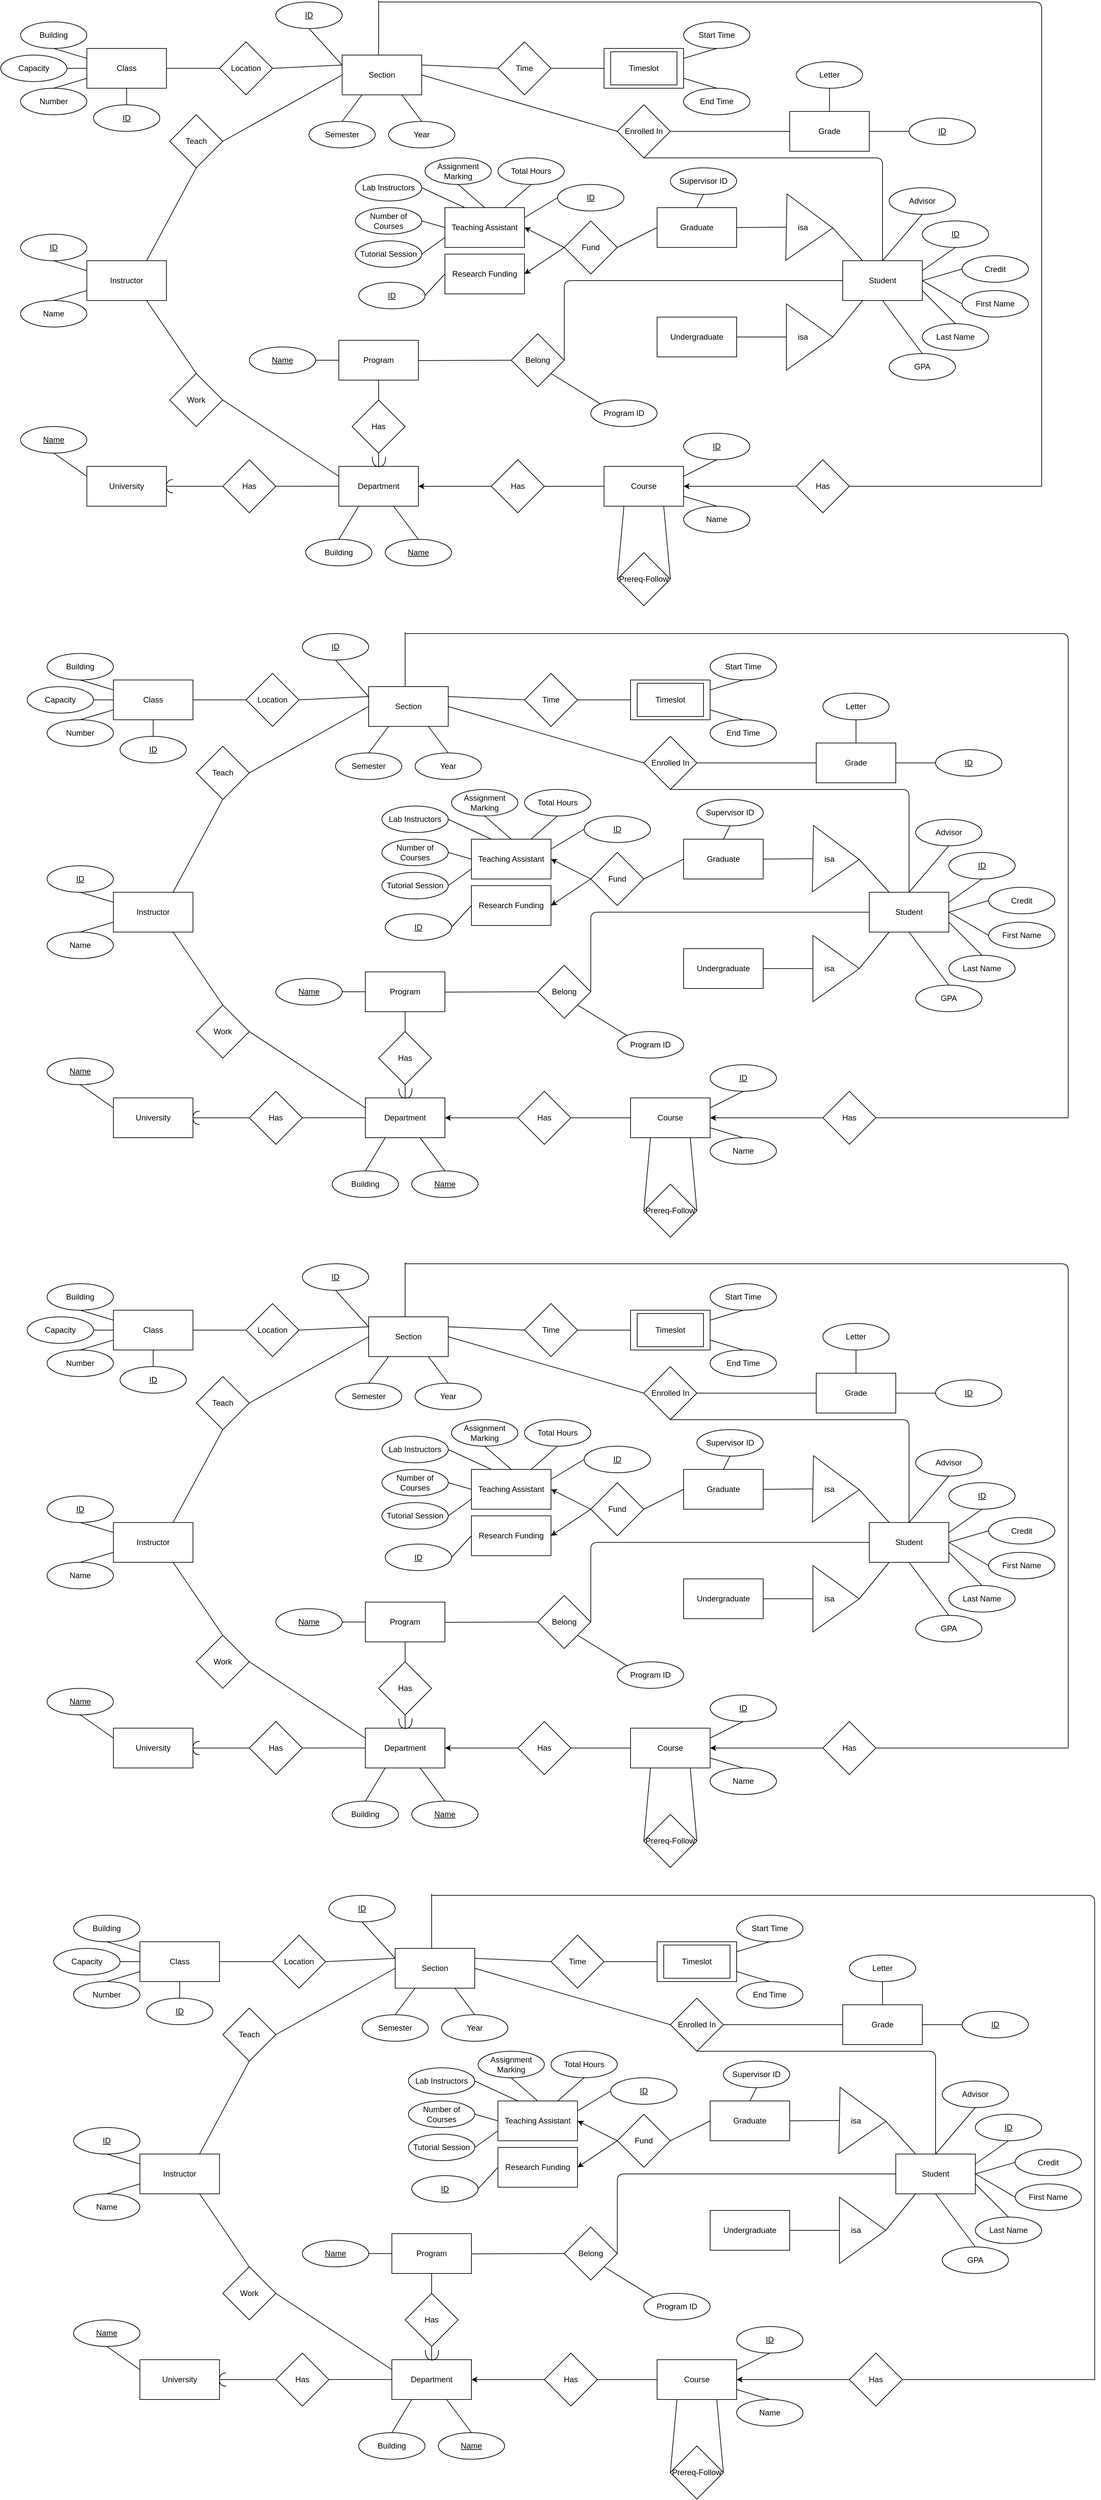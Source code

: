 <mxfile version="10.9.4" type="google"><diagram id="2Se050XtD6VfXJcBFnNk" name="Page-1"><mxGraphModel dx="1187" dy="695" grid="1" gridSize="10" guides="1" tooltips="1" connect="1" arrows="1" fold="1" page="1" pageScale="1" pageWidth="2000" pageHeight="1000" math="0" shadow="0"><root><mxCell id="0"/><mxCell id="1" parent="0"/><mxCell id="2AqOGqTRQ7o8mYsg6y2N-1" value="University" style="rounded=0;whiteSpace=wrap;html=1;" parent="1" vertex="1"><mxGeometry x="140" y="720" width="120" height="60" as="geometry"/></mxCell><mxCell id="2AqOGqTRQ7o8mYsg6y2N-2" value="" style="endArrow=none;html=1;exitX=1;exitY=0.5;exitDx=0;exitDy=0;entryX=0;entryY=0.5;entryDx=0;entryDy=0;" parent="1" target="2AqOGqTRQ7o8mYsg6y2N-8" edge="1"><mxGeometry width="50" height="50" relative="1" as="geometry"><mxPoint x="519.941" y="749.882" as="sourcePoint"/><mxPoint x="320" y="750" as="targetPoint"/></mxGeometry></mxCell><mxCell id="2AqOGqTRQ7o8mYsg6y2N-8" value="Department" style="rounded=0;whiteSpace=wrap;html=1;" parent="1" vertex="1"><mxGeometry x="520" y="720" width="120" height="60" as="geometry"/></mxCell><mxCell id="2AqOGqTRQ7o8mYsg6y2N-9" value="&lt;u&gt;Name&lt;/u&gt;" style="ellipse;whiteSpace=wrap;html=1;" parent="1" vertex="1"><mxGeometry x="40" y="660" width="100" height="40" as="geometry"/></mxCell><mxCell id="2AqOGqTRQ7o8mYsg6y2N-10" value="" style="endArrow=none;html=1;entryX=0.5;entryY=1;entryDx=0;entryDy=0;exitX=0;exitY=0.25;exitDx=0;exitDy=0;" parent="1" source="2AqOGqTRQ7o8mYsg6y2N-1" target="2AqOGqTRQ7o8mYsg6y2N-9" edge="1"><mxGeometry width="50" height="50" relative="1" as="geometry"><mxPoint x="20" y="850" as="sourcePoint"/><mxPoint x="70" y="800" as="targetPoint"/></mxGeometry></mxCell><mxCell id="2AqOGqTRQ7o8mYsg6y2N-11" value="&lt;u&gt;Name&lt;/u&gt;" style="ellipse;whiteSpace=wrap;html=1;" parent="1" vertex="1"><mxGeometry x="590" y="830" width="100" height="40" as="geometry"/></mxCell><mxCell id="2AqOGqTRQ7o8mYsg6y2N-12" value="" style="endArrow=none;html=1;entryX=0.5;entryY=0;entryDx=0;entryDy=0;" parent="1" source="2AqOGqTRQ7o8mYsg6y2N-8" target="2AqOGqTRQ7o8mYsg6y2N-11" edge="1"><mxGeometry width="50" height="50" relative="1" as="geometry"><mxPoint x="20" y="850" as="sourcePoint"/><mxPoint x="70" y="800" as="targetPoint"/></mxGeometry></mxCell><mxCell id="2AqOGqTRQ7o8mYsg6y2N-15" value="" style="endArrow=none;html=1;exitX=1;exitY=0.5;exitDx=0;exitDy=0;entryX=1;entryY=0.5;entryDx=0;entryDy=0;entryPerimeter=0;" parent="1" source="J4rDQ3eybjdc05W6rTkg-23" edge="1"><mxGeometry width="50" height="50" relative="1" as="geometry"><mxPoint x="260" y="750" as="sourcePoint"/><mxPoint x="519.941" y="749.882" as="targetPoint"/></mxGeometry></mxCell><mxCell id="2AqOGqTRQ7o8mYsg6y2N-18" value="Has" style="rhombus;whiteSpace=wrap;html=1;" parent="1" vertex="1"><mxGeometry x="345" y="710" width="80" height="80" as="geometry"/></mxCell><mxCell id="2AqOGqTRQ7o8mYsg6y2N-19" value="" style="endArrow=none;html=1;entryX=0.25;entryY=1;entryDx=0;entryDy=0;exitX=0.5;exitY=0;exitDx=0;exitDy=0;" parent="1" source="2AqOGqTRQ7o8mYsg6y2N-20" target="2AqOGqTRQ7o8mYsg6y2N-8" edge="1"><mxGeometry width="50" height="50" relative="1" as="geometry"><mxPoint x="470" y="790" as="sourcePoint"/><mxPoint x="230" y="810" as="targetPoint"/></mxGeometry></mxCell><mxCell id="2AqOGqTRQ7o8mYsg6y2N-20" value="Building" style="ellipse;whiteSpace=wrap;html=1;" parent="1" vertex="1"><mxGeometry x="470" y="830" width="100" height="40" as="geometry"/></mxCell><mxCell id="2AqOGqTRQ7o8mYsg6y2N-52" style="edgeStyle=orthogonalEdgeStyle;rounded=0;orthogonalLoop=1;jettySize=auto;html=1;exitX=0;exitY=0.25;exitDx=0;exitDy=0;" parent="1" source="2AqOGqTRQ7o8mYsg6y2N-22" edge="1"><mxGeometry relative="1" as="geometry"><mxPoint x="920" y="735" as="targetPoint"/></mxGeometry></mxCell><mxCell id="2AqOGqTRQ7o8mYsg6y2N-22" value="Course" style="rounded=0;whiteSpace=wrap;html=1;" parent="1" vertex="1"><mxGeometry x="920" y="720" width="120" height="60" as="geometry"/></mxCell><mxCell id="2AqOGqTRQ7o8mYsg6y2N-24" value="Name" style="ellipse;whiteSpace=wrap;html=1;" parent="1" vertex="1"><mxGeometry x="1040" y="780" width="100" height="40" as="geometry"/></mxCell><mxCell id="2AqOGqTRQ7o8mYsg6y2N-25" value="" style="endArrow=none;html=1;exitX=0.5;exitY=0;exitDx=0;exitDy=0;entryX=1;entryY=0.75;entryDx=0;entryDy=0;" parent="1" source="2AqOGqTRQ7o8mYsg6y2N-24" target="2AqOGqTRQ7o8mYsg6y2N-22" edge="1"><mxGeometry width="50" height="50" relative="1" as="geometry"><mxPoint x="777" y="791" as="sourcePoint"/><mxPoint x="820" y="780" as="targetPoint"/></mxGeometry></mxCell><mxCell id="2AqOGqTRQ7o8mYsg6y2N-26" value="Has" style="rhombus;whiteSpace=wrap;html=1;" parent="1" vertex="1"><mxGeometry x="750" y="710" width="80" height="80" as="geometry"/></mxCell><mxCell id="2AqOGqTRQ7o8mYsg6y2N-27" value="&lt;u&gt;ID&lt;/u&gt;" style="ellipse;whiteSpace=wrap;html=1;" parent="1" vertex="1"><mxGeometry x="1040" y="670" width="100" height="40" as="geometry"/></mxCell><mxCell id="2AqOGqTRQ7o8mYsg6y2N-28" value="" style="endArrow=none;html=1;exitX=0.5;exitY=1;exitDx=0;exitDy=0;entryX=1;entryY=0.25;entryDx=0;entryDy=0;" parent="1" source="2AqOGqTRQ7o8mYsg6y2N-27" target="2AqOGqTRQ7o8mYsg6y2N-22" edge="1"><mxGeometry width="50" height="50" relative="1" as="geometry"><mxPoint x="873" y="700" as="sourcePoint"/><mxPoint x="920" y="690" as="targetPoint"/></mxGeometry></mxCell><mxCell id="2AqOGqTRQ7o8mYsg6y2N-29" value="" style="endArrow=classic;html=1;entryX=1;entryY=0.5;entryDx=0;entryDy=0;exitX=0;exitY=0.5;exitDx=0;exitDy=0;" parent="1" source="2AqOGqTRQ7o8mYsg6y2N-26" target="2AqOGqTRQ7o8mYsg6y2N-8" edge="1"><mxGeometry width="50" height="50" relative="1" as="geometry"><mxPoint x="190" y="900" as="sourcePoint"/><mxPoint x="240" y="850" as="targetPoint"/></mxGeometry></mxCell><mxCell id="2AqOGqTRQ7o8mYsg6y2N-30" value="" style="endArrow=none;html=1;entryX=1;entryY=0.5;entryDx=0;entryDy=0;exitX=0;exitY=0.5;exitDx=0;exitDy=0;" parent="1" source="2AqOGqTRQ7o8mYsg6y2N-22" target="2AqOGqTRQ7o8mYsg6y2N-26" edge="1"><mxGeometry width="50" height="50" relative="1" as="geometry"><mxPoint x="190" y="900" as="sourcePoint"/><mxPoint x="240" y="850" as="targetPoint"/></mxGeometry></mxCell><mxCell id="2AqOGqTRQ7o8mYsg6y2N-31" value="" style="endArrow=none;html=1;entryX=0;entryY=0.25;entryDx=0;entryDy=0;exitX=1;exitY=0.5;exitDx=0;exitDy=0;" parent="1" source="2AqOGqTRQ7o8mYsg6y2N-32" target="2AqOGqTRQ7o8mYsg6y2N-8" edge="1"><mxGeometry width="50" height="50" relative="1" as="geometry"><mxPoint x="460" y="650" as="sourcePoint"/><mxPoint x="120" y="890" as="targetPoint"/></mxGeometry></mxCell><mxCell id="2AqOGqTRQ7o8mYsg6y2N-32" value="Work" style="rhombus;whiteSpace=wrap;html=1;" parent="1" vertex="1"><mxGeometry x="265" y="580" width="80" height="80" as="geometry"/></mxCell><mxCell id="2AqOGqTRQ7o8mYsg6y2N-33" value="" style="endArrow=none;html=1;exitX=0.5;exitY=0;exitDx=0;exitDy=0;entryX=0.75;entryY=1;entryDx=0;entryDy=0;" parent="1" source="2AqOGqTRQ7o8mYsg6y2N-32" target="2AqOGqTRQ7o8mYsg6y2N-34" edge="1"><mxGeometry width="50" height="50" relative="1" as="geometry"><mxPoint x="290" y="500" as="sourcePoint"/><mxPoint x="385" y="480" as="targetPoint"/></mxGeometry></mxCell><mxCell id="2AqOGqTRQ7o8mYsg6y2N-34" value="Instructor" style="rounded=0;whiteSpace=wrap;html=1;" parent="1" vertex="1"><mxGeometry x="140" y="410" width="120" height="60" as="geometry"/></mxCell><mxCell id="2AqOGqTRQ7o8mYsg6y2N-36" value="&lt;u&gt;ID&lt;/u&gt;" style="ellipse;whiteSpace=wrap;html=1;" parent="1" vertex="1"><mxGeometry x="40" y="370" width="100" height="40" as="geometry"/></mxCell><mxCell id="2AqOGqTRQ7o8mYsg6y2N-37" value="Name" style="ellipse;whiteSpace=wrap;html=1;" parent="1" vertex="1"><mxGeometry x="40" y="470" width="100" height="40" as="geometry"/></mxCell><mxCell id="2AqOGqTRQ7o8mYsg6y2N-38" value="" style="endArrow=none;html=1;entryX=0;entryY=0.75;entryDx=0;entryDy=0;exitX=0.5;exitY=0;exitDx=0;exitDy=0;" parent="1" source="2AqOGqTRQ7o8mYsg6y2N-37" target="2AqOGqTRQ7o8mYsg6y2N-34" edge="1"><mxGeometry width="50" height="50" relative="1" as="geometry"><mxPoint x="290" y="570" as="sourcePoint"/><mxPoint x="340" y="520" as="targetPoint"/></mxGeometry></mxCell><mxCell id="2AqOGqTRQ7o8mYsg6y2N-40" value="" style="endArrow=none;html=1;entryX=0;entryY=0.25;entryDx=0;entryDy=0;exitX=0.5;exitY=1;exitDx=0;exitDy=0;" parent="1" source="2AqOGqTRQ7o8mYsg6y2N-36" target="2AqOGqTRQ7o8mYsg6y2N-34" edge="1"><mxGeometry width="50" height="50" relative="1" as="geometry"><mxPoint x="60" y="940" as="sourcePoint"/><mxPoint x="110" y="890" as="targetPoint"/></mxGeometry></mxCell><mxCell id="2AqOGqTRQ7o8mYsg6y2N-42" value="Student" style="rounded=0;whiteSpace=wrap;html=1;" parent="1" vertex="1"><mxGeometry x="1280" y="410" width="120" height="60" as="geometry"/></mxCell><mxCell id="2AqOGqTRQ7o8mYsg6y2N-44" value="" style="endArrow=none;html=1;entryX=0.5;entryY=0;entryDx=0;entryDy=0;" parent="1" target="2AqOGqTRQ7o8mYsg6y2N-8" edge="1"><mxGeometry width="50" height="50" relative="1" as="geometry"><mxPoint x="580" y="620" as="sourcePoint"/><mxPoint x="140" y="890" as="targetPoint"/></mxGeometry></mxCell><mxCell id="2AqOGqTRQ7o8mYsg6y2N-45" value="Program" style="rounded=0;whiteSpace=wrap;html=1;" parent="1" vertex="1"><mxGeometry x="520" y="530" width="120" height="60" as="geometry"/></mxCell><mxCell id="2AqOGqTRQ7o8mYsg6y2N-46" value="&lt;u&gt;ID&lt;/u&gt;" style="ellipse;whiteSpace=wrap;html=1;" parent="1" vertex="1"><mxGeometry x="1400" y="350" width="100" height="40" as="geometry"/></mxCell><mxCell id="2AqOGqTRQ7o8mYsg6y2N-47" value="First Name" style="ellipse;whiteSpace=wrap;html=1;" parent="1" vertex="1"><mxGeometry x="1460" y="455" width="100" height="40" as="geometry"/></mxCell><mxCell id="2AqOGqTRQ7o8mYsg6y2N-48" value="Last Name" style="ellipse;whiteSpace=wrap;html=1;" parent="1" vertex="1"><mxGeometry x="1400" y="505" width="100" height="40" as="geometry"/></mxCell><mxCell id="2AqOGqTRQ7o8mYsg6y2N-49" value="" style="endArrow=none;html=1;entryX=0.5;entryY=0;entryDx=0;entryDy=0;exitX=1;exitY=0.75;exitDx=0;exitDy=0;" parent="1" source="2AqOGqTRQ7o8mYsg6y2N-42" target="2AqOGqTRQ7o8mYsg6y2N-48" edge="1"><mxGeometry width="50" height="50" relative="1" as="geometry"><mxPoint x="40" y="940" as="sourcePoint"/><mxPoint x="90" y="890" as="targetPoint"/></mxGeometry></mxCell><mxCell id="2AqOGqTRQ7o8mYsg6y2N-50" value="" style="endArrow=none;html=1;entryX=0;entryY=0.5;entryDx=0;entryDy=0;exitX=1;exitY=0.5;exitDx=0;exitDy=0;" parent="1" source="2AqOGqTRQ7o8mYsg6y2N-42" target="2AqOGqTRQ7o8mYsg6y2N-47" edge="1"><mxGeometry width="50" height="50" relative="1" as="geometry"><mxPoint x="40" y="940" as="sourcePoint"/><mxPoint x="90" y="890" as="targetPoint"/></mxGeometry></mxCell><mxCell id="2AqOGqTRQ7o8mYsg6y2N-51" value="" style="endArrow=none;html=1;entryX=0.5;entryY=1;entryDx=0;entryDy=0;exitX=1;exitY=0.25;exitDx=0;exitDy=0;" parent="1" source="2AqOGqTRQ7o8mYsg6y2N-42" target="2AqOGqTRQ7o8mYsg6y2N-46" edge="1"><mxGeometry width="50" height="50" relative="1" as="geometry"><mxPoint x="40" y="940" as="sourcePoint"/><mxPoint x="90" y="890" as="targetPoint"/></mxGeometry></mxCell><mxCell id="2AqOGqTRQ7o8mYsg6y2N-53" value="Has" style="rhombus;whiteSpace=wrap;html=1;" parent="1" vertex="1"><mxGeometry x="540" y="620" width="80" height="80" as="geometry"/></mxCell><mxCell id="2AqOGqTRQ7o8mYsg6y2N-54" value="" style="endArrow=none;html=1;entryX=0.5;entryY=1;entryDx=0;entryDy=0;exitX=0.5;exitY=0;exitDx=0;exitDy=0;" parent="1" source="2AqOGqTRQ7o8mYsg6y2N-53" target="2AqOGqTRQ7o8mYsg6y2N-45" edge="1"><mxGeometry width="50" height="50" relative="1" as="geometry"><mxPoint x="40" y="940" as="sourcePoint"/><mxPoint x="90" y="890" as="targetPoint"/></mxGeometry></mxCell><mxCell id="2AqOGqTRQ7o8mYsg6y2N-57" value="" style="endArrow=none;html=1;entryX=1;entryY=0.5;entryDx=0;entryDy=0;entryPerimeter=0;exitX=0;exitY=0.5;exitDx=0;exitDy=0;" parent="1" source="2AqOGqTRQ7o8mYsg6y2N-176" edge="1"><mxGeometry width="50" height="50" relative="1" as="geometry"><mxPoint x="680" y="560" as="sourcePoint"/><mxPoint x="639.941" y="560.471" as="targetPoint"/></mxGeometry></mxCell><mxCell id="2AqOGqTRQ7o8mYsg6y2N-58" value="" style="endArrow=none;html=1;entryX=1;entryY=0.5;entryDx=0;entryDy=0;exitX=0.5;exitY=1;exitDx=0;exitDy=0;exitPerimeter=0;" parent="1" source="2AqOGqTRQ7o8mYsg6y2N-159" target="2AqOGqTRQ7o8mYsg6y2N-167" edge="1"><mxGeometry width="50" height="50" relative="1" as="geometry"><mxPoint x="40" y="940" as="sourcePoint"/><mxPoint x="1130" y="440" as="targetPoint"/></mxGeometry></mxCell><mxCell id="2AqOGqTRQ7o8mYsg6y2N-59" value="Section" style="rounded=0;whiteSpace=wrap;html=1;" parent="1" vertex="1"><mxGeometry x="525" y="100" width="120" height="60" as="geometry"/></mxCell><mxCell id="2AqOGqTRQ7o8mYsg6y2N-60" value="Enrolled In" style="rhombus;whiteSpace=wrap;html=1;" parent="1" vertex="1"><mxGeometry x="940" y="175" width="80" height="80" as="geometry"/></mxCell><mxCell id="2AqOGqTRQ7o8mYsg6y2N-61" value="Teach" style="rhombus;whiteSpace=wrap;html=1;" parent="1" vertex="1"><mxGeometry x="265" y="190" width="80" height="80" as="geometry"/></mxCell><mxCell id="2AqOGqTRQ7o8mYsg6y2N-62" value="" style="endArrow=none;html=1;entryX=0.75;entryY=0;entryDx=0;entryDy=0;exitX=0.5;exitY=1;exitDx=0;exitDy=0;" parent="1" source="2AqOGqTRQ7o8mYsg6y2N-61" target="2AqOGqTRQ7o8mYsg6y2N-34" edge="1"><mxGeometry width="50" height="50" relative="1" as="geometry"><mxPoint x="40" y="940" as="sourcePoint"/><mxPoint x="90" y="890" as="targetPoint"/></mxGeometry></mxCell><mxCell id="2AqOGqTRQ7o8mYsg6y2N-63" value="" style="endArrow=none;html=1;entryX=0;entryY=0.5;entryDx=0;entryDy=0;exitX=1;exitY=0.5;exitDx=0;exitDy=0;" parent="1" source="2AqOGqTRQ7o8mYsg6y2N-61" target="2AqOGqTRQ7o8mYsg6y2N-59" edge="1"><mxGeometry width="50" height="50" relative="1" as="geometry"><mxPoint x="40" y="940" as="sourcePoint"/><mxPoint x="90" y="890" as="targetPoint"/></mxGeometry></mxCell><mxCell id="2AqOGqTRQ7o8mYsg6y2N-64" value="" style="endArrow=none;html=1;entryX=1;entryY=0.5;entryDx=0;entryDy=0;exitX=0;exitY=0.5;exitDx=0;exitDy=0;" parent="1" source="2AqOGqTRQ7o8mYsg6y2N-60" target="2AqOGqTRQ7o8mYsg6y2N-59" edge="1"><mxGeometry width="50" height="50" relative="1" as="geometry"><mxPoint x="40" y="940" as="sourcePoint"/><mxPoint x="90" y="890" as="targetPoint"/></mxGeometry></mxCell><mxCell id="2AqOGqTRQ7o8mYsg6y2N-66" value="" style="endArrow=none;html=1;entryX=0;entryY=0.25;entryDx=0;entryDy=0;exitX=1;exitY=0.5;exitDx=0;exitDy=0;" parent="1" source="2AqOGqTRQ7o8mYsg6y2N-82" target="2AqOGqTRQ7o8mYsg6y2N-59" edge="1"><mxGeometry width="50" height="50" relative="1" as="geometry"><mxPoint x="320" y="115" as="sourcePoint"/><mxPoint x="90" y="890" as="targetPoint"/></mxGeometry></mxCell><mxCell id="2AqOGqTRQ7o8mYsg6y2N-67" value="" style="endArrow=none;html=1;entryX=1;entryY=0.25;entryDx=0;entryDy=0;exitX=0;exitY=0.5;exitDx=0;exitDy=0;" parent="1" source="2AqOGqTRQ7o8mYsg6y2N-83" target="2AqOGqTRQ7o8mYsg6y2N-59" edge="1"><mxGeometry width="50" height="50" relative="1" as="geometry"><mxPoint x="840" y="112" as="sourcePoint"/><mxPoint x="90" y="890" as="targetPoint"/></mxGeometry></mxCell><mxCell id="2AqOGqTRQ7o8mYsg6y2N-68" value="Prereq-Follow" style="rhombus;whiteSpace=wrap;html=1;" parent="1" vertex="1"><mxGeometry x="940" y="850" width="80" height="80" as="geometry"/></mxCell><mxCell id="2AqOGqTRQ7o8mYsg6y2N-71" value="Semester" style="ellipse;whiteSpace=wrap;html=1;" parent="1" vertex="1"><mxGeometry x="475" y="200" width="100" height="40" as="geometry"/></mxCell><mxCell id="2AqOGqTRQ7o8mYsg6y2N-72" value="Year" style="ellipse;whiteSpace=wrap;html=1;" parent="1" vertex="1"><mxGeometry x="595" y="200" width="100" height="40" as="geometry"/></mxCell><mxCell id="2AqOGqTRQ7o8mYsg6y2N-75" value="" style="endArrow=none;html=1;entryX=0.25;entryY=1;entryDx=0;entryDy=0;exitX=0.5;exitY=0;exitDx=0;exitDy=0;" parent="1" source="2AqOGqTRQ7o8mYsg6y2N-71" target="2AqOGqTRQ7o8mYsg6y2N-59" edge="1"><mxGeometry width="50" height="50" relative="1" as="geometry"><mxPoint x="40" y="1000" as="sourcePoint"/><mxPoint x="510" y="292" as="targetPoint"/></mxGeometry></mxCell><mxCell id="2AqOGqTRQ7o8mYsg6y2N-76" value="" style="endArrow=none;html=1;entryX=0.75;entryY=1;entryDx=0;entryDy=0;exitX=0.5;exitY=0;exitDx=0;exitDy=0;" parent="1" source="2AqOGqTRQ7o8mYsg6y2N-72" target="2AqOGqTRQ7o8mYsg6y2N-59" edge="1"><mxGeometry width="50" height="50" relative="1" as="geometry"><mxPoint x="40" y="1000" as="sourcePoint"/><mxPoint x="90" y="950" as="targetPoint"/></mxGeometry></mxCell><mxCell id="2AqOGqTRQ7o8mYsg6y2N-77" value="&lt;u&gt;ID&lt;/u&gt;" style="ellipse;whiteSpace=wrap;html=1;" parent="1" vertex="1"><mxGeometry x="425" y="20" width="100" height="40" as="geometry"/></mxCell><mxCell id="2AqOGqTRQ7o8mYsg6y2N-78" value="" style="endArrow=none;html=1;entryX=0.5;entryY=1;entryDx=0;entryDy=0;exitX=0;exitY=0.25;exitDx=0;exitDy=0;" parent="1" source="2AqOGqTRQ7o8mYsg6y2N-59" target="2AqOGqTRQ7o8mYsg6y2N-77" edge="1"><mxGeometry width="50" height="50" relative="1" as="geometry"><mxPoint x="40" y="1000" as="sourcePoint"/><mxPoint x="90" y="950" as="targetPoint"/></mxGeometry></mxCell><mxCell id="2AqOGqTRQ7o8mYsg6y2N-81" value="" style="endArrow=none;html=1;entryX=0;entryY=0.5;entryDx=0;entryDy=0;exitX=1;exitY=0.5;exitDx=0;exitDy=0;" parent="1" source="2AqOGqTRQ7o8mYsg6y2N-60" edge="1"><mxGeometry width="50" height="50" relative="1" as="geometry"><mxPoint x="40" y="1000" as="sourcePoint"/><mxPoint x="1200" y="215" as="targetPoint"/></mxGeometry></mxCell><mxCell id="2AqOGqTRQ7o8mYsg6y2N-82" value="Location" style="rhombus;whiteSpace=wrap;html=1;" parent="1" vertex="1"><mxGeometry x="340" y="80" width="80" height="80" as="geometry"/></mxCell><mxCell id="2AqOGqTRQ7o8mYsg6y2N-83" value="Time" style="rhombus;whiteSpace=wrap;html=1;" parent="1" vertex="1"><mxGeometry x="760" y="80" width="80" height="80" as="geometry"/></mxCell><mxCell id="2AqOGqTRQ7o8mYsg6y2N-84" value="Class" style="rounded=0;whiteSpace=wrap;html=1;" parent="1" vertex="1"><mxGeometry x="140" y="90" width="120" height="60" as="geometry"/></mxCell><mxCell id="2AqOGqTRQ7o8mYsg6y2N-85" value="" style="endArrow=none;html=1;entryX=0;entryY=0.5;entryDx=0;entryDy=0;exitX=1;exitY=0.5;exitDx=0;exitDy=0;" parent="1" source="2AqOGqTRQ7o8mYsg6y2N-84" target="2AqOGqTRQ7o8mYsg6y2N-82" edge="1"><mxGeometry width="50" height="50" relative="1" as="geometry"><mxPoint x="40" y="1000" as="sourcePoint"/><mxPoint x="90" y="950" as="targetPoint"/></mxGeometry></mxCell><mxCell id="2AqOGqTRQ7o8mYsg6y2N-86" value="" style="endArrow=none;html=1;entryX=0;entryY=0.5;entryDx=0;entryDy=0;exitX=1;exitY=0.5;exitDx=0;exitDy=0;" parent="1" source="2AqOGqTRQ7o8mYsg6y2N-83" target="2AqOGqTRQ7o8mYsg6y2N-87" edge="1"><mxGeometry width="50" height="50" relative="1" as="geometry"><mxPoint x="840" y="120" as="sourcePoint"/><mxPoint x="920" y="120" as="targetPoint"/></mxGeometry></mxCell><mxCell id="2AqOGqTRQ7o8mYsg6y2N-87" value="" style="rounded=0;whiteSpace=wrap;html=1;" parent="1" vertex="1"><mxGeometry x="920" y="90" width="120" height="60" as="geometry"/></mxCell><mxCell id="2AqOGqTRQ7o8mYsg6y2N-88" value="Building" style="ellipse;whiteSpace=wrap;html=1;" parent="1" vertex="1"><mxGeometry x="40" y="50" width="100" height="40" as="geometry"/></mxCell><mxCell id="2AqOGqTRQ7o8mYsg6y2N-90" value="Number" style="ellipse;whiteSpace=wrap;html=1;" parent="1" vertex="1"><mxGeometry x="40" y="150" width="100" height="40" as="geometry"/></mxCell><mxCell id="2AqOGqTRQ7o8mYsg6y2N-91" value="" style="endArrow=none;html=1;entryX=0.5;entryY=1;entryDx=0;entryDy=0;exitX=0;exitY=0.25;exitDx=0;exitDy=0;" parent="1" source="2AqOGqTRQ7o8mYsg6y2N-84" target="2AqOGqTRQ7o8mYsg6y2N-88" edge="1"><mxGeometry width="50" height="50" relative="1" as="geometry"><mxPoint x="40" y="1000" as="sourcePoint"/><mxPoint x="90" y="950" as="targetPoint"/></mxGeometry></mxCell><mxCell id="2AqOGqTRQ7o8mYsg6y2N-92" value="" style="endArrow=none;html=1;entryX=0;entryY=0.75;entryDx=0;entryDy=0;exitX=0.5;exitY=0;exitDx=0;exitDy=0;" parent="1" source="2AqOGqTRQ7o8mYsg6y2N-90" target="2AqOGqTRQ7o8mYsg6y2N-84" edge="1"><mxGeometry width="50" height="50" relative="1" as="geometry"><mxPoint x="40" y="1000" as="sourcePoint"/><mxPoint x="90" y="950" as="targetPoint"/></mxGeometry></mxCell><mxCell id="2AqOGqTRQ7o8mYsg6y2N-94" value="Start Time" style="ellipse;whiteSpace=wrap;html=1;" parent="1" vertex="1"><mxGeometry x="1040" y="50" width="100" height="40" as="geometry"/></mxCell><mxCell id="2AqOGqTRQ7o8mYsg6y2N-96" value="End Time" style="ellipse;whiteSpace=wrap;html=1;" parent="1" vertex="1"><mxGeometry x="1040" y="150" width="100" height="40" as="geometry"/></mxCell><mxCell id="2AqOGqTRQ7o8mYsg6y2N-97" value="" style="endArrow=none;html=1;entryX=0.5;entryY=0;entryDx=0;entryDy=0;exitX=1;exitY=0.75;exitDx=0;exitDy=0;" parent="1" source="2AqOGqTRQ7o8mYsg6y2N-87" target="2AqOGqTRQ7o8mYsg6y2N-96" edge="1"><mxGeometry width="50" height="50" relative="1" as="geometry"><mxPoint x="60" y="1000" as="sourcePoint"/><mxPoint x="1230" y="118" as="targetPoint"/></mxGeometry></mxCell><mxCell id="2AqOGqTRQ7o8mYsg6y2N-98" value="" style="endArrow=none;html=1;entryX=0.5;entryY=1;entryDx=0;entryDy=0;exitX=1;exitY=0.25;exitDx=0;exitDy=0;" parent="1" source="2AqOGqTRQ7o8mYsg6y2N-87" target="2AqOGqTRQ7o8mYsg6y2N-94" edge="1"><mxGeometry width="50" height="50" relative="1" as="geometry"><mxPoint x="60" y="1000" as="sourcePoint"/><mxPoint x="110" y="950" as="targetPoint"/></mxGeometry></mxCell><mxCell id="2AqOGqTRQ7o8mYsg6y2N-100" value="" style="endArrow=none;html=1;exitX=1;exitY=0.5;exitDx=0;exitDy=0;entryX=0;entryY=0.5;entryDx=0;entryDy=0;" parent="1" source="2AqOGqTRQ7o8mYsg6y2N-101" target="2AqOGqTRQ7o8mYsg6y2N-45" edge="1"><mxGeometry width="50" height="50" relative="1" as="geometry"><mxPoint x="470" y="455" as="sourcePoint"/><mxPoint x="550" y="490" as="targetPoint"/></mxGeometry></mxCell><mxCell id="2AqOGqTRQ7o8mYsg6y2N-101" value="&lt;u&gt;Name&lt;/u&gt;" style="ellipse;whiteSpace=wrap;html=1;" parent="1" vertex="1"><mxGeometry x="385" y="540" width="100" height="40" as="geometry"/></mxCell><mxCell id="2AqOGqTRQ7o8mYsg6y2N-106" value="" style="endArrow=none;html=1;" parent="1" edge="1"><mxGeometry width="50" height="50" relative="1" as="geometry"><mxPoint x="1580" y="750" as="sourcePoint"/><mxPoint x="580" y="20" as="targetPoint"/><Array as="points"><mxPoint x="1580" y="20"/></Array></mxGeometry></mxCell><mxCell id="2AqOGqTRQ7o8mYsg6y2N-112" value="" style="endArrow=classic;html=1;entryX=1;entryY=0.5;entryDx=0;entryDy=0;" parent="1" target="2AqOGqTRQ7o8mYsg6y2N-22" edge="1"><mxGeometry width="50" height="50" relative="1" as="geometry"><mxPoint x="1580" y="750" as="sourcePoint"/><mxPoint x="250" y="950" as="targetPoint"/></mxGeometry></mxCell><mxCell id="2AqOGqTRQ7o8mYsg6y2N-116" value="Research Funding" style="rounded=0;whiteSpace=wrap;html=1;" parent="1" vertex="1"><mxGeometry x="680" y="400" width="120" height="60" as="geometry"/></mxCell><mxCell id="2AqOGqTRQ7o8mYsg6y2N-117" value="Teaching Assistant" style="rounded=0;whiteSpace=wrap;html=1;" parent="1" vertex="1"><mxGeometry x="680" y="330" width="120" height="60" as="geometry"/></mxCell><mxCell id="2AqOGqTRQ7o8mYsg6y2N-118" value="" style="endArrow=classic;html=1;entryX=1;entryY=0.5;entryDx=0;entryDy=0;exitX=0;exitY=0.5;exitDx=0;exitDy=0;" parent="1" source="2AqOGqTRQ7o8mYsg6y2N-184" target="2AqOGqTRQ7o8mYsg6y2N-117" edge="1"><mxGeometry width="50" height="50" relative="1" as="geometry"><mxPoint x="980" y="360" as="sourcePoint"/><mxPoint x="200" y="950" as="targetPoint"/></mxGeometry></mxCell><mxCell id="2AqOGqTRQ7o8mYsg6y2N-119" value="" style="endArrow=classic;html=1;entryX=1;entryY=0.5;entryDx=0;entryDy=0;exitX=0;exitY=0.5;exitDx=0;exitDy=0;" parent="1" source="2AqOGqTRQ7o8mYsg6y2N-184" target="2AqOGqTRQ7o8mYsg6y2N-116" edge="1"><mxGeometry width="50" height="50" relative="1" as="geometry"><mxPoint x="990" y="570" as="sourcePoint"/><mxPoint x="200" y="950" as="targetPoint"/></mxGeometry></mxCell><mxCell id="2AqOGqTRQ7o8mYsg6y2N-120" value="Supervisor ID" style="ellipse;whiteSpace=wrap;html=1;" parent="1" vertex="1"><mxGeometry x="1020" y="270" width="100" height="40" as="geometry"/></mxCell><mxCell id="2AqOGqTRQ7o8mYsg6y2N-127" value="" style="endArrow=none;html=1;entryX=0.5;entryY=1;entryDx=0;entryDy=0;exitX=0.5;exitY=0;exitDx=0;exitDy=0;" parent="1" source="2AqOGqTRQ7o8mYsg6y2N-42" target="2AqOGqTRQ7o8mYsg6y2N-60" edge="1"><mxGeometry width="50" height="50" relative="1" as="geometry"><mxPoint x="150" y="1000" as="sourcePoint"/><mxPoint x="200" y="950" as="targetPoint"/><Array as="points"><mxPoint x="1340" y="255"/></Array></mxGeometry></mxCell><mxCell id="2AqOGqTRQ7o8mYsg6y2N-129" value="GPA" style="ellipse;whiteSpace=wrap;html=1;" parent="1" vertex="1"><mxGeometry x="1350" y="550" width="100" height="40" as="geometry"/></mxCell><mxCell id="2AqOGqTRQ7o8mYsg6y2N-131" value="" style="endArrow=none;html=1;entryX=0.5;entryY=1;entryDx=0;entryDy=0;exitX=0.5;exitY=0;exitDx=0;exitDy=0;" parent="1" source="2AqOGqTRQ7o8mYsg6y2N-129" target="2AqOGqTRQ7o8mYsg6y2N-42" edge="1"><mxGeometry width="50" height="50" relative="1" as="geometry"><mxPoint x="150" y="1000" as="sourcePoint"/><mxPoint x="200" y="950" as="targetPoint"/></mxGeometry></mxCell><mxCell id="2AqOGqTRQ7o8mYsg6y2N-133" value="" style="endArrow=none;html=1;entryX=0.5;entryY=1;entryDx=0;entryDy=0;exitX=0.5;exitY=0;exitDx=0;exitDy=0;" parent="1" source="2AqOGqTRQ7o8mYsg6y2N-167" target="2AqOGqTRQ7o8mYsg6y2N-120" edge="1"><mxGeometry width="50" height="50" relative="1" as="geometry"><mxPoint x="150" y="1000" as="sourcePoint"/><mxPoint x="200" y="950" as="targetPoint"/></mxGeometry></mxCell><mxCell id="2AqOGqTRQ7o8mYsg6y2N-139" value="Tutorial Session" style="ellipse;whiteSpace=wrap;html=1;" parent="1" vertex="1"><mxGeometry x="545" y="380" width="100" height="40" as="geometry"/></mxCell><mxCell id="2AqOGqTRQ7o8mYsg6y2N-140" value="Lab Instructors" style="ellipse;whiteSpace=wrap;html=1;" parent="1" vertex="1"><mxGeometry x="545" y="280" width="100" height="40" as="geometry"/></mxCell><mxCell id="2AqOGqTRQ7o8mYsg6y2N-141" value="Assignment Marking" style="ellipse;whiteSpace=wrap;html=1;" parent="1" vertex="1"><mxGeometry x="650" y="255" width="100" height="40" as="geometry"/></mxCell><mxCell id="2AqOGqTRQ7o8mYsg6y2N-142" value="Total Hours" style="ellipse;whiteSpace=wrap;html=1;" parent="1" vertex="1"><mxGeometry x="760" y="255" width="100" height="40" as="geometry"/></mxCell><mxCell id="2AqOGqTRQ7o8mYsg6y2N-143" value="Number of Courses" style="ellipse;whiteSpace=wrap;html=1;" parent="1" vertex="1"><mxGeometry x="545" y="330" width="100" height="40" as="geometry"/></mxCell><mxCell id="2AqOGqTRQ7o8mYsg6y2N-146" value="Capacity" style="ellipse;whiteSpace=wrap;html=1;" parent="1" vertex="1"><mxGeometry x="10" y="100" width="100" height="40" as="geometry"/></mxCell><mxCell id="2AqOGqTRQ7o8mYsg6y2N-147" value="" style="endArrow=none;html=1;entryX=0;entryY=0.5;entryDx=0;entryDy=0;exitX=1;exitY=0.5;exitDx=0;exitDy=0;" parent="1" source="2AqOGqTRQ7o8mYsg6y2N-146" target="2AqOGqTRQ7o8mYsg6y2N-84" edge="1"><mxGeometry width="50" height="50" relative="1" as="geometry"><mxPoint x="10" y="1000" as="sourcePoint"/><mxPoint x="60" y="950" as="targetPoint"/></mxGeometry></mxCell><mxCell id="2AqOGqTRQ7o8mYsg6y2N-148" value="" style="endArrow=none;html=1;entryX=1;entryY=0.5;entryDx=0;entryDy=0;exitX=0;exitY=0.75;exitDx=0;exitDy=0;" parent="1" source="2AqOGqTRQ7o8mYsg6y2N-117" target="2AqOGqTRQ7o8mYsg6y2N-139" edge="1"><mxGeometry width="50" height="50" relative="1" as="geometry"><mxPoint x="20" y="1000" as="sourcePoint"/><mxPoint x="70" y="950" as="targetPoint"/></mxGeometry></mxCell><mxCell id="2AqOGqTRQ7o8mYsg6y2N-149" value="" style="endArrow=none;html=1;entryX=1;entryY=0.5;entryDx=0;entryDy=0;exitX=0;exitY=0.5;exitDx=0;exitDy=0;" parent="1" source="2AqOGqTRQ7o8mYsg6y2N-117" target="2AqOGqTRQ7o8mYsg6y2N-143" edge="1"><mxGeometry width="50" height="50" relative="1" as="geometry"><mxPoint x="20" y="1000" as="sourcePoint"/><mxPoint x="70" y="950" as="targetPoint"/></mxGeometry></mxCell><mxCell id="2AqOGqTRQ7o8mYsg6y2N-150" value="" style="endArrow=none;html=1;exitX=1;exitY=0.5;exitDx=0;exitDy=0;" parent="1" source="2AqOGqTRQ7o8mYsg6y2N-140" edge="1"><mxGeometry width="50" height="50" relative="1" as="geometry"><mxPoint x="20" y="1000" as="sourcePoint"/><mxPoint x="710" y="330" as="targetPoint"/></mxGeometry></mxCell><mxCell id="2AqOGqTRQ7o8mYsg6y2N-151" value="" style="endArrow=none;html=1;entryX=0.5;entryY=1;entryDx=0;entryDy=0;exitX=0.5;exitY=0;exitDx=0;exitDy=0;" parent="1" source="2AqOGqTRQ7o8mYsg6y2N-117" target="2AqOGqTRQ7o8mYsg6y2N-141" edge="1"><mxGeometry width="50" height="50" relative="1" as="geometry"><mxPoint x="20" y="1000" as="sourcePoint"/><mxPoint x="70" y="950" as="targetPoint"/></mxGeometry></mxCell><mxCell id="2AqOGqTRQ7o8mYsg6y2N-152" value="" style="endArrow=none;html=1;entryX=0.5;entryY=1;entryDx=0;entryDy=0;exitX=0.75;exitY=0;exitDx=0;exitDy=0;" parent="1" source="2AqOGqTRQ7o8mYsg6y2N-117" target="2AqOGqTRQ7o8mYsg6y2N-142" edge="1"><mxGeometry width="50" height="50" relative="1" as="geometry"><mxPoint x="20" y="1000" as="sourcePoint"/><mxPoint x="70" y="950" as="targetPoint"/></mxGeometry></mxCell><mxCell id="2AqOGqTRQ7o8mYsg6y2N-159" value="" style="verticalLabelPosition=bottom;verticalAlign=top;html=1;shape=mxgraph.basic.acute_triangle;dx=0.5;rotation=91;" parent="1" vertex="1"><mxGeometry x="1180" y="325" width="100" height="70" as="geometry"/></mxCell><mxCell id="2AqOGqTRQ7o8mYsg6y2N-160" value="" style="verticalLabelPosition=bottom;verticalAlign=top;html=1;shape=mxgraph.basic.acute_triangle;dx=0.5;rotation=90;" parent="1" vertex="1"><mxGeometry x="1180" y="490" width="100" height="70" as="geometry"/></mxCell><mxCell id="2AqOGqTRQ7o8mYsg6y2N-161" value="isa" style="text;html=1;strokeColor=none;fillColor=none;align=center;verticalAlign=middle;whiteSpace=wrap;rounded=0;" parent="1" vertex="1"><mxGeometry x="1200" y="350" width="40" height="20" as="geometry"/></mxCell><mxCell id="2AqOGqTRQ7o8mYsg6y2N-164" value="isa" style="text;html=1;strokeColor=none;fillColor=none;align=center;verticalAlign=middle;whiteSpace=wrap;rounded=0;" parent="1" vertex="1"><mxGeometry x="1200" y="515" width="40" height="20" as="geometry"/></mxCell><mxCell id="2AqOGqTRQ7o8mYsg6y2N-165" value="" style="endArrow=none;html=1;entryX=0;entryY=0;entryDx=50;entryDy=0;entryPerimeter=0;exitX=0.25;exitY=1;exitDx=0;exitDy=0;" parent="1" source="2AqOGqTRQ7o8mYsg6y2N-42" target="2AqOGqTRQ7o8mYsg6y2N-160" edge="1"><mxGeometry width="50" height="50" relative="1" as="geometry"><mxPoint x="460" y="1000" as="sourcePoint"/><mxPoint x="510" y="950" as="targetPoint"/></mxGeometry></mxCell><mxCell id="2AqOGqTRQ7o8mYsg6y2N-166" value="" style="endArrow=none;html=1;entryX=0.25;entryY=0;entryDx=0;entryDy=0;exitX=0;exitY=0;exitDx=50;exitDy=0;exitPerimeter=0;" parent="1" source="2AqOGqTRQ7o8mYsg6y2N-159" target="2AqOGqTRQ7o8mYsg6y2N-42" edge="1"><mxGeometry width="50" height="50" relative="1" as="geometry"><mxPoint x="460" y="1000" as="sourcePoint"/><mxPoint x="510" y="950" as="targetPoint"/></mxGeometry></mxCell><mxCell id="2AqOGqTRQ7o8mYsg6y2N-167" value="Graduate" style="rounded=0;whiteSpace=wrap;html=1;" parent="1" vertex="1"><mxGeometry x="1000" y="330" width="120" height="60" as="geometry"/></mxCell><mxCell id="2AqOGqTRQ7o8mYsg6y2N-168" value="Undergraduate" style="rounded=0;whiteSpace=wrap;html=1;" parent="1" vertex="1"><mxGeometry x="1000" y="495" width="120" height="60" as="geometry"/></mxCell><mxCell id="2AqOGqTRQ7o8mYsg6y2N-171" value="" style="endArrow=none;html=1;entryX=0.5;entryY=1;entryDx=0;entryDy=0;entryPerimeter=0;exitX=1;exitY=0.5;exitDx=0;exitDy=0;" parent="1" source="2AqOGqTRQ7o8mYsg6y2N-168" target="2AqOGqTRQ7o8mYsg6y2N-160" edge="1"><mxGeometry width="50" height="50" relative="1" as="geometry"><mxPoint x="240" y="1000" as="sourcePoint"/><mxPoint x="290" y="950" as="targetPoint"/></mxGeometry></mxCell><mxCell id="2AqOGqTRQ7o8mYsg6y2N-174" value="Advisor" style="ellipse;whiteSpace=wrap;html=1;" parent="1" vertex="1"><mxGeometry x="1350" y="300" width="100" height="40" as="geometry"/></mxCell><mxCell id="2AqOGqTRQ7o8mYsg6y2N-175" value="" style="endArrow=none;html=1;entryX=0.5;entryY=1;entryDx=0;entryDy=0;exitX=0.5;exitY=0;exitDx=0;exitDy=0;" parent="1" source="2AqOGqTRQ7o8mYsg6y2N-42" target="2AqOGqTRQ7o8mYsg6y2N-174" edge="1"><mxGeometry width="50" height="50" relative="1" as="geometry"><mxPoint x="390" y="1000" as="sourcePoint"/><mxPoint x="440" y="950" as="targetPoint"/></mxGeometry></mxCell><mxCell id="2AqOGqTRQ7o8mYsg6y2N-176" value="Belong" style="rhombus;whiteSpace=wrap;html=1;" parent="1" vertex="1"><mxGeometry x="780" y="520" width="80" height="80" as="geometry"/></mxCell><mxCell id="2AqOGqTRQ7o8mYsg6y2N-184" value="Fund" style="rhombus;whiteSpace=wrap;html=1;" parent="1" vertex="1"><mxGeometry x="860" y="350" width="80" height="80" as="geometry"/></mxCell><mxCell id="2AqOGqTRQ7o8mYsg6y2N-185" value="" style="endArrow=none;html=1;entryX=0;entryY=0.5;entryDx=0;entryDy=0;exitX=1;exitY=0.5;exitDx=0;exitDy=0;" parent="1" source="2AqOGqTRQ7o8mYsg6y2N-184" target="2AqOGqTRQ7o8mYsg6y2N-167" edge="1"><mxGeometry width="50" height="50" relative="1" as="geometry"><mxPoint x="330" y="1000" as="sourcePoint"/><mxPoint x="380" y="950" as="targetPoint"/></mxGeometry></mxCell><mxCell id="2AqOGqTRQ7o8mYsg6y2N-186" value="" style="endArrow=none;html=1;entryX=1;entryY=0.5;entryDx=0;entryDy=0;exitX=0;exitY=0.5;exitDx=0;exitDy=0;" parent="1" source="2AqOGqTRQ7o8mYsg6y2N-42" target="2AqOGqTRQ7o8mYsg6y2N-176" edge="1"><mxGeometry width="50" height="50" relative="1" as="geometry"><mxPoint x="330" y="1000" as="sourcePoint"/><mxPoint x="380" y="950" as="targetPoint"/><Array as="points"><mxPoint x="860" y="440"/></Array></mxGeometry></mxCell><mxCell id="2AqOGqTRQ7o8mYsg6y2N-187" value="Credit" style="ellipse;whiteSpace=wrap;html=1;" parent="1" vertex="1"><mxGeometry x="1460" y="402.5" width="100" height="40" as="geometry"/></mxCell><mxCell id="2AqOGqTRQ7o8mYsg6y2N-188" value="" style="endArrow=none;html=1;entryX=0;entryY=0.5;entryDx=0;entryDy=0;exitX=1;exitY=0.5;exitDx=0;exitDy=0;" parent="1" source="2AqOGqTRQ7o8mYsg6y2N-42" target="2AqOGqTRQ7o8mYsg6y2N-187" edge="1"><mxGeometry width="50" height="50" relative="1" as="geometry"><mxPoint x="690" y="1000" as="sourcePoint"/><mxPoint x="740" y="950" as="targetPoint"/></mxGeometry></mxCell><mxCell id="L2LY89qaIE_X0qrCsJsZ-1" value="" style="endArrow=none;html=1;" parent="1" edge="1"><mxGeometry width="50" height="50" relative="1" as="geometry"><mxPoint x="580" y="100" as="sourcePoint"/><mxPoint x="580" y="18" as="targetPoint"/></mxGeometry></mxCell><mxCell id="DllVa8uTTCrz8CE-lpLX-2" value="Has" style="rhombus;whiteSpace=wrap;html=1;" parent="1" vertex="1"><mxGeometry x="1210" y="710" width="80" height="80" as="geometry"/></mxCell><mxCell id="J4rDQ3eybjdc05W6rTkg-1" value="Timeslot" style="rounded=0;whiteSpace=wrap;html=1;" parent="1" vertex="1"><mxGeometry x="930" y="95" width="100" height="50" as="geometry"/></mxCell><mxCell id="J4rDQ3eybjdc05W6rTkg-5" value="&lt;u&gt;ID&lt;/u&gt;" style="ellipse;whiteSpace=wrap;html=1;" parent="1" vertex="1"><mxGeometry x="550" y="442.5" width="100" height="40" as="geometry"/></mxCell><mxCell id="J4rDQ3eybjdc05W6rTkg-6" value="" style="endArrow=none;html=1;entryX=0;entryY=0.5;entryDx=0;entryDy=0;exitX=1;exitY=0.5;exitDx=0;exitDy=0;" parent="1" source="J4rDQ3eybjdc05W6rTkg-5" target="2AqOGqTRQ7o8mYsg6y2N-116" edge="1"><mxGeometry width="50" height="50" relative="1" as="geometry"><mxPoint x="10" y="1000" as="sourcePoint"/><mxPoint x="60" y="950" as="targetPoint"/></mxGeometry></mxCell><mxCell id="J4rDQ3eybjdc05W6rTkg-7" value="&lt;u&gt;ID&lt;/u&gt;" style="ellipse;whiteSpace=wrap;html=1;" parent="1" vertex="1"><mxGeometry x="850" y="295" width="100" height="40" as="geometry"/></mxCell><mxCell id="J4rDQ3eybjdc05W6rTkg-8" value="" style="endArrow=none;html=1;entryX=0;entryY=0.5;entryDx=0;entryDy=0;exitX=1;exitY=0.25;exitDx=0;exitDy=0;" parent="1" source="2AqOGqTRQ7o8mYsg6y2N-117" target="J4rDQ3eybjdc05W6rTkg-7" edge="1"><mxGeometry width="50" height="50" relative="1" as="geometry"><mxPoint x="10" y="1000" as="sourcePoint"/><mxPoint x="60" y="950" as="targetPoint"/></mxGeometry></mxCell><mxCell id="J4rDQ3eybjdc05W6rTkg-9" value="" style="endArrow=none;html=1;entryX=0.25;entryY=1;entryDx=0;entryDy=0;exitX=0;exitY=0.5;exitDx=0;exitDy=0;" parent="1" source="2AqOGqTRQ7o8mYsg6y2N-68" target="2AqOGqTRQ7o8mYsg6y2N-22" edge="1"><mxGeometry width="50" height="50" relative="1" as="geometry"><mxPoint x="10" y="1000" as="sourcePoint"/><mxPoint x="60" y="950" as="targetPoint"/></mxGeometry></mxCell><mxCell id="J4rDQ3eybjdc05W6rTkg-10" value="" style="endArrow=none;html=1;entryX=0.75;entryY=1;entryDx=0;entryDy=0;exitX=1;exitY=0.5;exitDx=0;exitDy=0;" parent="1" source="2AqOGqTRQ7o8mYsg6y2N-68" target="2AqOGqTRQ7o8mYsg6y2N-22" edge="1"><mxGeometry width="50" height="50" relative="1" as="geometry"><mxPoint x="10" y="1000" as="sourcePoint"/><mxPoint x="60" y="950" as="targetPoint"/></mxGeometry></mxCell><mxCell id="J4rDQ3eybjdc05W6rTkg-11" value="Grade" style="rounded=0;whiteSpace=wrap;html=1;" parent="1" vertex="1"><mxGeometry x="1200" y="185" width="120" height="60" as="geometry"/></mxCell><mxCell id="J4rDQ3eybjdc05W6rTkg-13" value="Letter" style="ellipse;whiteSpace=wrap;html=1;" parent="1" vertex="1"><mxGeometry x="1210" y="110" width="100" height="40" as="geometry"/></mxCell><mxCell id="J4rDQ3eybjdc05W6rTkg-14" value="" style="endArrow=none;html=1;entryX=0.5;entryY=1;entryDx=0;entryDy=0;exitX=0.5;exitY=0;exitDx=0;exitDy=0;" parent="1" source="J4rDQ3eybjdc05W6rTkg-11" target="J4rDQ3eybjdc05W6rTkg-13" edge="1"><mxGeometry width="50" height="50" relative="1" as="geometry"><mxPoint x="1235" y="190" as="sourcePoint"/><mxPoint x="60" y="950" as="targetPoint"/></mxGeometry></mxCell><mxCell id="J4rDQ3eybjdc05W6rTkg-15" value="&lt;u&gt;ID&lt;/u&gt;" style="ellipse;whiteSpace=wrap;html=1;" parent="1" vertex="1"><mxGeometry x="150" y="175" width="100" height="40" as="geometry"/></mxCell><mxCell id="J4rDQ3eybjdc05W6rTkg-16" value="" style="endArrow=none;html=1;entryX=0.5;entryY=1;entryDx=0;entryDy=0;exitX=0.5;exitY=0;exitDx=0;exitDy=0;" parent="1" source="J4rDQ3eybjdc05W6rTkg-15" target="2AqOGqTRQ7o8mYsg6y2N-84" edge="1"><mxGeometry width="50" height="50" relative="1" as="geometry"><mxPoint x="10" y="1000" as="sourcePoint"/><mxPoint x="60" y="950" as="targetPoint"/></mxGeometry></mxCell><mxCell id="J4rDQ3eybjdc05W6rTkg-17" value="" style="shape=requiredInterface;html=1;verticalLabelPosition=bottom;rotation=90;" parent="1" vertex="1"><mxGeometry x="573" y="703" width="15" height="20" as="geometry"/></mxCell><mxCell id="J4rDQ3eybjdc05W6rTkg-23" value="" style="shape=requiredInterface;html=1;verticalLabelPosition=bottom;rotation=-180;" parent="1" vertex="1"><mxGeometry x="260" y="740" width="10" height="20" as="geometry"/></mxCell><mxCell id="J4rDQ3eybjdc05W6rTkg-24" value="" style="endArrow=none;html=1;exitX=1;exitY=0.5;exitDx=0;exitDy=0;entryX=1;entryY=0.5;entryDx=0;entryDy=0;entryPerimeter=0;" parent="1" source="2AqOGqTRQ7o8mYsg6y2N-1" target="J4rDQ3eybjdc05W6rTkg-23" edge="1"><mxGeometry width="50" height="50" relative="1" as="geometry"><mxPoint x="259.941" y="749.882" as="sourcePoint"/><mxPoint x="519.941" y="749.882" as="targetPoint"/></mxGeometry></mxCell><mxCell id="J4rDQ3eybjdc05W6rTkg-26" value="Program ID" style="ellipse;whiteSpace=wrap;html=1;" parent="1" vertex="1"><mxGeometry x="900" y="620" width="100" height="40" as="geometry"/></mxCell><mxCell id="J4rDQ3eybjdc05W6rTkg-27" value="" style="endArrow=none;html=1;entryX=1;entryY=1;entryDx=0;entryDy=0;exitX=0;exitY=0;exitDx=0;exitDy=0;" parent="1" source="J4rDQ3eybjdc05W6rTkg-26" target="2AqOGqTRQ7o8mYsg6y2N-176" edge="1"><mxGeometry width="50" height="50" relative="1" as="geometry"><mxPoint x="10" y="1000" as="sourcePoint"/><mxPoint x="60" y="950" as="targetPoint"/></mxGeometry></mxCell><mxCell id="oMDv0jVsOq59kIrM8wfP-1" value="&lt;u&gt;ID&lt;/u&gt;" style="ellipse;whiteSpace=wrap;html=1;" parent="1" vertex="1"><mxGeometry x="1380" y="195" width="100" height="40" as="geometry"/></mxCell><mxCell id="oMDv0jVsOq59kIrM8wfP-2" value="" style="endArrow=none;html=1;entryX=0;entryY=0.5;entryDx=0;entryDy=0;exitX=1;exitY=0.5;exitDx=0;exitDy=0;" parent="1" source="J4rDQ3eybjdc05W6rTkg-11" target="oMDv0jVsOq59kIrM8wfP-1" edge="1"><mxGeometry width="50" height="50" relative="1" as="geometry"><mxPoint x="310" y="1000" as="sourcePoint"/><mxPoint x="360" y="950" as="targetPoint"/></mxGeometry></mxCell><mxCell id="Tm8f95z_1_EfKO7rJKXM-1" value="University" style="rounded=0;whiteSpace=wrap;html=1;" vertex="1" parent="1"><mxGeometry x="180" y="1672" width="120" height="60" as="geometry"/></mxCell><mxCell id="Tm8f95z_1_EfKO7rJKXM-2" value="" style="endArrow=none;html=1;exitX=1;exitY=0.5;exitDx=0;exitDy=0;entryX=0;entryY=0.5;entryDx=0;entryDy=0;" edge="1" parent="1" target="Tm8f95z_1_EfKO7rJKXM-3"><mxGeometry width="50" height="50" relative="1" as="geometry"><mxPoint x="559.941" y="1701.882" as="sourcePoint"/><mxPoint x="360" y="1702" as="targetPoint"/></mxGeometry></mxCell><mxCell id="Tm8f95z_1_EfKO7rJKXM-3" value="Department" style="rounded=0;whiteSpace=wrap;html=1;" vertex="1" parent="1"><mxGeometry x="560" y="1672" width="120" height="60" as="geometry"/></mxCell><mxCell id="Tm8f95z_1_EfKO7rJKXM-4" value="&lt;u&gt;Name&lt;/u&gt;" style="ellipse;whiteSpace=wrap;html=1;" vertex="1" parent="1"><mxGeometry x="80" y="1612" width="100" height="40" as="geometry"/></mxCell><mxCell id="Tm8f95z_1_EfKO7rJKXM-5" value="" style="endArrow=none;html=1;entryX=0.5;entryY=1;entryDx=0;entryDy=0;exitX=0;exitY=0.25;exitDx=0;exitDy=0;" edge="1" parent="1" source="Tm8f95z_1_EfKO7rJKXM-1" target="Tm8f95z_1_EfKO7rJKXM-4"><mxGeometry width="50" height="50" relative="1" as="geometry"><mxPoint x="60" y="1802" as="sourcePoint"/><mxPoint x="110" y="1752" as="targetPoint"/></mxGeometry></mxCell><mxCell id="Tm8f95z_1_EfKO7rJKXM-6" value="&lt;u&gt;Name&lt;/u&gt;" style="ellipse;whiteSpace=wrap;html=1;" vertex="1" parent="1"><mxGeometry x="630" y="1782" width="100" height="40" as="geometry"/></mxCell><mxCell id="Tm8f95z_1_EfKO7rJKXM-7" value="" style="endArrow=none;html=1;entryX=0.5;entryY=0;entryDx=0;entryDy=0;" edge="1" parent="1" source="Tm8f95z_1_EfKO7rJKXM-3" target="Tm8f95z_1_EfKO7rJKXM-6"><mxGeometry width="50" height="50" relative="1" as="geometry"><mxPoint x="60" y="1802" as="sourcePoint"/><mxPoint x="110" y="1752" as="targetPoint"/></mxGeometry></mxCell><mxCell id="Tm8f95z_1_EfKO7rJKXM-8" value="" style="endArrow=none;html=1;exitX=1;exitY=0.5;exitDx=0;exitDy=0;entryX=1;entryY=0.5;entryDx=0;entryDy=0;entryPerimeter=0;" edge="1" parent="1" source="Tm8f95z_1_EfKO7rJKXM-129"><mxGeometry width="50" height="50" relative="1" as="geometry"><mxPoint x="300" y="1702" as="sourcePoint"/><mxPoint x="559.941" y="1701.882" as="targetPoint"/></mxGeometry></mxCell><mxCell id="Tm8f95z_1_EfKO7rJKXM-9" value="Has" style="rhombus;whiteSpace=wrap;html=1;" vertex="1" parent="1"><mxGeometry x="385" y="1662" width="80" height="80" as="geometry"/></mxCell><mxCell id="Tm8f95z_1_EfKO7rJKXM-10" value="" style="endArrow=none;html=1;entryX=0.25;entryY=1;entryDx=0;entryDy=0;exitX=0.5;exitY=0;exitDx=0;exitDy=0;" edge="1" parent="1" source="Tm8f95z_1_EfKO7rJKXM-11" target="Tm8f95z_1_EfKO7rJKXM-3"><mxGeometry width="50" height="50" relative="1" as="geometry"><mxPoint x="510" y="1742" as="sourcePoint"/><mxPoint x="270" y="1762" as="targetPoint"/></mxGeometry></mxCell><mxCell id="Tm8f95z_1_EfKO7rJKXM-11" value="Building" style="ellipse;whiteSpace=wrap;html=1;" vertex="1" parent="1"><mxGeometry x="510" y="1782" width="100" height="40" as="geometry"/></mxCell><mxCell id="Tm8f95z_1_EfKO7rJKXM-12" style="edgeStyle=orthogonalEdgeStyle;rounded=0;orthogonalLoop=1;jettySize=auto;html=1;exitX=0;exitY=0.25;exitDx=0;exitDy=0;" edge="1" parent="1" source="Tm8f95z_1_EfKO7rJKXM-13"><mxGeometry relative="1" as="geometry"><mxPoint x="960" y="1687" as="targetPoint"/></mxGeometry></mxCell><mxCell id="Tm8f95z_1_EfKO7rJKXM-13" value="Course" style="rounded=0;whiteSpace=wrap;html=1;" vertex="1" parent="1"><mxGeometry x="960" y="1672" width="120" height="60" as="geometry"/></mxCell><mxCell id="Tm8f95z_1_EfKO7rJKXM-14" value="Name" style="ellipse;whiteSpace=wrap;html=1;" vertex="1" parent="1"><mxGeometry x="1080" y="1732" width="100" height="40" as="geometry"/></mxCell><mxCell id="Tm8f95z_1_EfKO7rJKXM-15" value="" style="endArrow=none;html=1;exitX=0.5;exitY=0;exitDx=0;exitDy=0;entryX=1;entryY=0.75;entryDx=0;entryDy=0;" edge="1" parent="1" source="Tm8f95z_1_EfKO7rJKXM-14" target="Tm8f95z_1_EfKO7rJKXM-13"><mxGeometry width="50" height="50" relative="1" as="geometry"><mxPoint x="817" y="1743" as="sourcePoint"/><mxPoint x="860" y="1732" as="targetPoint"/></mxGeometry></mxCell><mxCell id="Tm8f95z_1_EfKO7rJKXM-16" value="Has" style="rhombus;whiteSpace=wrap;html=1;" vertex="1" parent="1"><mxGeometry x="790" y="1662" width="80" height="80" as="geometry"/></mxCell><mxCell id="Tm8f95z_1_EfKO7rJKXM-17" value="&lt;u&gt;ID&lt;/u&gt;" style="ellipse;whiteSpace=wrap;html=1;" vertex="1" parent="1"><mxGeometry x="1080" y="1622" width="100" height="40" as="geometry"/></mxCell><mxCell id="Tm8f95z_1_EfKO7rJKXM-18" value="" style="endArrow=none;html=1;exitX=0.5;exitY=1;exitDx=0;exitDy=0;entryX=1;entryY=0.25;entryDx=0;entryDy=0;" edge="1" parent="1" source="Tm8f95z_1_EfKO7rJKXM-17" target="Tm8f95z_1_EfKO7rJKXM-13"><mxGeometry width="50" height="50" relative="1" as="geometry"><mxPoint x="913" y="1652" as="sourcePoint"/><mxPoint x="960" y="1642" as="targetPoint"/></mxGeometry></mxCell><mxCell id="Tm8f95z_1_EfKO7rJKXM-19" value="" style="endArrow=classic;html=1;entryX=1;entryY=0.5;entryDx=0;entryDy=0;exitX=0;exitY=0.5;exitDx=0;exitDy=0;" edge="1" parent="1" source="Tm8f95z_1_EfKO7rJKXM-16" target="Tm8f95z_1_EfKO7rJKXM-3"><mxGeometry width="50" height="50" relative="1" as="geometry"><mxPoint x="230" y="1852" as="sourcePoint"/><mxPoint x="280" y="1802" as="targetPoint"/></mxGeometry></mxCell><mxCell id="Tm8f95z_1_EfKO7rJKXM-20" value="" style="endArrow=none;html=1;entryX=1;entryY=0.5;entryDx=0;entryDy=0;exitX=0;exitY=0.5;exitDx=0;exitDy=0;" edge="1" parent="1" source="Tm8f95z_1_EfKO7rJKXM-13" target="Tm8f95z_1_EfKO7rJKXM-16"><mxGeometry width="50" height="50" relative="1" as="geometry"><mxPoint x="230" y="1852" as="sourcePoint"/><mxPoint x="280" y="1802" as="targetPoint"/></mxGeometry></mxCell><mxCell id="Tm8f95z_1_EfKO7rJKXM-21" value="" style="endArrow=none;html=1;entryX=0;entryY=0.25;entryDx=0;entryDy=0;exitX=1;exitY=0.5;exitDx=0;exitDy=0;" edge="1" parent="1" source="Tm8f95z_1_EfKO7rJKXM-22" target="Tm8f95z_1_EfKO7rJKXM-3"><mxGeometry width="50" height="50" relative="1" as="geometry"><mxPoint x="500" y="1602" as="sourcePoint"/><mxPoint x="160" y="1842" as="targetPoint"/></mxGeometry></mxCell><mxCell id="Tm8f95z_1_EfKO7rJKXM-22" value="Work" style="rhombus;whiteSpace=wrap;html=1;" vertex="1" parent="1"><mxGeometry x="305" y="1532" width="80" height="80" as="geometry"/></mxCell><mxCell id="Tm8f95z_1_EfKO7rJKXM-23" value="" style="endArrow=none;html=1;exitX=0.5;exitY=0;exitDx=0;exitDy=0;entryX=0.75;entryY=1;entryDx=0;entryDy=0;" edge="1" parent="1" source="Tm8f95z_1_EfKO7rJKXM-22" target="Tm8f95z_1_EfKO7rJKXM-24"><mxGeometry width="50" height="50" relative="1" as="geometry"><mxPoint x="330" y="1452" as="sourcePoint"/><mxPoint x="425" y="1432" as="targetPoint"/></mxGeometry></mxCell><mxCell id="Tm8f95z_1_EfKO7rJKXM-24" value="Instructor" style="rounded=0;whiteSpace=wrap;html=1;" vertex="1" parent="1"><mxGeometry x="180" y="1362" width="120" height="60" as="geometry"/></mxCell><mxCell id="Tm8f95z_1_EfKO7rJKXM-25" value="&lt;u&gt;ID&lt;/u&gt;" style="ellipse;whiteSpace=wrap;html=1;" vertex="1" parent="1"><mxGeometry x="80" y="1322" width="100" height="40" as="geometry"/></mxCell><mxCell id="Tm8f95z_1_EfKO7rJKXM-26" value="Name" style="ellipse;whiteSpace=wrap;html=1;" vertex="1" parent="1"><mxGeometry x="80" y="1422" width="100" height="40" as="geometry"/></mxCell><mxCell id="Tm8f95z_1_EfKO7rJKXM-27" value="" style="endArrow=none;html=1;entryX=0;entryY=0.75;entryDx=0;entryDy=0;exitX=0.5;exitY=0;exitDx=0;exitDy=0;" edge="1" parent="1" source="Tm8f95z_1_EfKO7rJKXM-26" target="Tm8f95z_1_EfKO7rJKXM-24"><mxGeometry width="50" height="50" relative="1" as="geometry"><mxPoint x="330" y="1522" as="sourcePoint"/><mxPoint x="380" y="1472" as="targetPoint"/></mxGeometry></mxCell><mxCell id="Tm8f95z_1_EfKO7rJKXM-28" value="" style="endArrow=none;html=1;entryX=0;entryY=0.25;entryDx=0;entryDy=0;exitX=0.5;exitY=1;exitDx=0;exitDy=0;" edge="1" parent="1" source="Tm8f95z_1_EfKO7rJKXM-25" target="Tm8f95z_1_EfKO7rJKXM-24"><mxGeometry width="50" height="50" relative="1" as="geometry"><mxPoint x="100" y="1892" as="sourcePoint"/><mxPoint x="150" y="1842" as="targetPoint"/></mxGeometry></mxCell><mxCell id="Tm8f95z_1_EfKO7rJKXM-29" value="Student" style="rounded=0;whiteSpace=wrap;html=1;" vertex="1" parent="1"><mxGeometry x="1320" y="1362" width="120" height="60" as="geometry"/></mxCell><mxCell id="Tm8f95z_1_EfKO7rJKXM-30" value="" style="endArrow=none;html=1;entryX=0.5;entryY=0;entryDx=0;entryDy=0;" edge="1" parent="1" target="Tm8f95z_1_EfKO7rJKXM-3"><mxGeometry width="50" height="50" relative="1" as="geometry"><mxPoint x="620" y="1572" as="sourcePoint"/><mxPoint x="180" y="1842" as="targetPoint"/></mxGeometry></mxCell><mxCell id="Tm8f95z_1_EfKO7rJKXM-31" value="Program" style="rounded=0;whiteSpace=wrap;html=1;" vertex="1" parent="1"><mxGeometry x="560" y="1482" width="120" height="60" as="geometry"/></mxCell><mxCell id="Tm8f95z_1_EfKO7rJKXM-32" value="&lt;u&gt;ID&lt;/u&gt;" style="ellipse;whiteSpace=wrap;html=1;" vertex="1" parent="1"><mxGeometry x="1440" y="1302" width="100" height="40" as="geometry"/></mxCell><mxCell id="Tm8f95z_1_EfKO7rJKXM-33" value="First Name" style="ellipse;whiteSpace=wrap;html=1;" vertex="1" parent="1"><mxGeometry x="1500" y="1407" width="100" height="40" as="geometry"/></mxCell><mxCell id="Tm8f95z_1_EfKO7rJKXM-34" value="Last Name" style="ellipse;whiteSpace=wrap;html=1;" vertex="1" parent="1"><mxGeometry x="1440" y="1457" width="100" height="40" as="geometry"/></mxCell><mxCell id="Tm8f95z_1_EfKO7rJKXM-35" value="" style="endArrow=none;html=1;entryX=0.5;entryY=0;entryDx=0;entryDy=0;exitX=1;exitY=0.75;exitDx=0;exitDy=0;" edge="1" parent="1" source="Tm8f95z_1_EfKO7rJKXM-29" target="Tm8f95z_1_EfKO7rJKXM-34"><mxGeometry width="50" height="50" relative="1" as="geometry"><mxPoint x="80" y="1892" as="sourcePoint"/><mxPoint x="130" y="1842" as="targetPoint"/></mxGeometry></mxCell><mxCell id="Tm8f95z_1_EfKO7rJKXM-36" value="" style="endArrow=none;html=1;entryX=0;entryY=0.5;entryDx=0;entryDy=0;exitX=1;exitY=0.5;exitDx=0;exitDy=0;" edge="1" parent="1" source="Tm8f95z_1_EfKO7rJKXM-29" target="Tm8f95z_1_EfKO7rJKXM-33"><mxGeometry width="50" height="50" relative="1" as="geometry"><mxPoint x="80" y="1892" as="sourcePoint"/><mxPoint x="130" y="1842" as="targetPoint"/></mxGeometry></mxCell><mxCell id="Tm8f95z_1_EfKO7rJKXM-37" value="" style="endArrow=none;html=1;entryX=0.5;entryY=1;entryDx=0;entryDy=0;exitX=1;exitY=0.25;exitDx=0;exitDy=0;" edge="1" parent="1" source="Tm8f95z_1_EfKO7rJKXM-29" target="Tm8f95z_1_EfKO7rJKXM-32"><mxGeometry width="50" height="50" relative="1" as="geometry"><mxPoint x="80" y="1892" as="sourcePoint"/><mxPoint x="130" y="1842" as="targetPoint"/></mxGeometry></mxCell><mxCell id="Tm8f95z_1_EfKO7rJKXM-38" value="Has" style="rhombus;whiteSpace=wrap;html=1;" vertex="1" parent="1"><mxGeometry x="580" y="1572" width="80" height="80" as="geometry"/></mxCell><mxCell id="Tm8f95z_1_EfKO7rJKXM-39" value="" style="endArrow=none;html=1;entryX=0.5;entryY=1;entryDx=0;entryDy=0;exitX=0.5;exitY=0;exitDx=0;exitDy=0;" edge="1" parent="1" source="Tm8f95z_1_EfKO7rJKXM-38" target="Tm8f95z_1_EfKO7rJKXM-31"><mxGeometry width="50" height="50" relative="1" as="geometry"><mxPoint x="80" y="1892" as="sourcePoint"/><mxPoint x="130" y="1842" as="targetPoint"/></mxGeometry></mxCell><mxCell id="Tm8f95z_1_EfKO7rJKXM-40" value="" style="endArrow=none;html=1;entryX=1;entryY=0.5;entryDx=0;entryDy=0;entryPerimeter=0;exitX=0;exitY=0.5;exitDx=0;exitDy=0;" edge="1" parent="1" source="Tm8f95z_1_EfKO7rJKXM-108"><mxGeometry width="50" height="50" relative="1" as="geometry"><mxPoint x="720" y="1512" as="sourcePoint"/><mxPoint x="679.941" y="1512.471" as="targetPoint"/></mxGeometry></mxCell><mxCell id="Tm8f95z_1_EfKO7rJKXM-41" value="" style="endArrow=none;html=1;entryX=1;entryY=0.5;entryDx=0;entryDy=0;exitX=0.5;exitY=1;exitDx=0;exitDy=0;exitPerimeter=0;" edge="1" parent="1" source="Tm8f95z_1_EfKO7rJKXM-97" target="Tm8f95z_1_EfKO7rJKXM-103"><mxGeometry width="50" height="50" relative="1" as="geometry"><mxPoint x="80" y="1892" as="sourcePoint"/><mxPoint x="1170" y="1392" as="targetPoint"/></mxGeometry></mxCell><mxCell id="Tm8f95z_1_EfKO7rJKXM-42" value="Section" style="rounded=0;whiteSpace=wrap;html=1;" vertex="1" parent="1"><mxGeometry x="565" y="1052" width="120" height="60" as="geometry"/></mxCell><mxCell id="Tm8f95z_1_EfKO7rJKXM-43" value="Enrolled In" style="rhombus;whiteSpace=wrap;html=1;" vertex="1" parent="1"><mxGeometry x="980" y="1127" width="80" height="80" as="geometry"/></mxCell><mxCell id="Tm8f95z_1_EfKO7rJKXM-44" value="Teach" style="rhombus;whiteSpace=wrap;html=1;" vertex="1" parent="1"><mxGeometry x="305" y="1142" width="80" height="80" as="geometry"/></mxCell><mxCell id="Tm8f95z_1_EfKO7rJKXM-45" value="" style="endArrow=none;html=1;entryX=0.75;entryY=0;entryDx=0;entryDy=0;exitX=0.5;exitY=1;exitDx=0;exitDy=0;" edge="1" parent="1" source="Tm8f95z_1_EfKO7rJKXM-44" target="Tm8f95z_1_EfKO7rJKXM-24"><mxGeometry width="50" height="50" relative="1" as="geometry"><mxPoint x="80" y="1892" as="sourcePoint"/><mxPoint x="130" y="1842" as="targetPoint"/></mxGeometry></mxCell><mxCell id="Tm8f95z_1_EfKO7rJKXM-46" value="" style="endArrow=none;html=1;entryX=0;entryY=0.5;entryDx=0;entryDy=0;exitX=1;exitY=0.5;exitDx=0;exitDy=0;" edge="1" parent="1" source="Tm8f95z_1_EfKO7rJKXM-44" target="Tm8f95z_1_EfKO7rJKXM-42"><mxGeometry width="50" height="50" relative="1" as="geometry"><mxPoint x="80" y="1892" as="sourcePoint"/><mxPoint x="130" y="1842" as="targetPoint"/></mxGeometry></mxCell><mxCell id="Tm8f95z_1_EfKO7rJKXM-47" value="" style="endArrow=none;html=1;entryX=1;entryY=0.5;entryDx=0;entryDy=0;exitX=0;exitY=0.5;exitDx=0;exitDy=0;" edge="1" parent="1" source="Tm8f95z_1_EfKO7rJKXM-43" target="Tm8f95z_1_EfKO7rJKXM-42"><mxGeometry width="50" height="50" relative="1" as="geometry"><mxPoint x="80" y="1892" as="sourcePoint"/><mxPoint x="130" y="1842" as="targetPoint"/></mxGeometry></mxCell><mxCell id="Tm8f95z_1_EfKO7rJKXM-48" value="" style="endArrow=none;html=1;entryX=0;entryY=0.25;entryDx=0;entryDy=0;exitX=1;exitY=0.5;exitDx=0;exitDy=0;" edge="1" parent="1" source="Tm8f95z_1_EfKO7rJKXM-58" target="Tm8f95z_1_EfKO7rJKXM-42"><mxGeometry width="50" height="50" relative="1" as="geometry"><mxPoint x="360" y="1067" as="sourcePoint"/><mxPoint x="130" y="1842" as="targetPoint"/></mxGeometry></mxCell><mxCell id="Tm8f95z_1_EfKO7rJKXM-49" value="" style="endArrow=none;html=1;entryX=1;entryY=0.25;entryDx=0;entryDy=0;exitX=0;exitY=0.5;exitDx=0;exitDy=0;" edge="1" parent="1" source="Tm8f95z_1_EfKO7rJKXM-59" target="Tm8f95z_1_EfKO7rJKXM-42"><mxGeometry width="50" height="50" relative="1" as="geometry"><mxPoint x="880" y="1064" as="sourcePoint"/><mxPoint x="130" y="1842" as="targetPoint"/></mxGeometry></mxCell><mxCell id="Tm8f95z_1_EfKO7rJKXM-50" value="Prereq-Follow" style="rhombus;whiteSpace=wrap;html=1;" vertex="1" parent="1"><mxGeometry x="980" y="1802" width="80" height="80" as="geometry"/></mxCell><mxCell id="Tm8f95z_1_EfKO7rJKXM-51" value="Semester" style="ellipse;whiteSpace=wrap;html=1;" vertex="1" parent="1"><mxGeometry x="515" y="1152" width="100" height="40" as="geometry"/></mxCell><mxCell id="Tm8f95z_1_EfKO7rJKXM-52" value="Year" style="ellipse;whiteSpace=wrap;html=1;" vertex="1" parent="1"><mxGeometry x="635" y="1152" width="100" height="40" as="geometry"/></mxCell><mxCell id="Tm8f95z_1_EfKO7rJKXM-53" value="" style="endArrow=none;html=1;entryX=0.25;entryY=1;entryDx=0;entryDy=0;exitX=0.5;exitY=0;exitDx=0;exitDy=0;" edge="1" parent="1" source="Tm8f95z_1_EfKO7rJKXM-51" target="Tm8f95z_1_EfKO7rJKXM-42"><mxGeometry width="50" height="50" relative="1" as="geometry"><mxPoint x="80" y="1952" as="sourcePoint"/><mxPoint x="550" y="1244" as="targetPoint"/></mxGeometry></mxCell><mxCell id="Tm8f95z_1_EfKO7rJKXM-54" value="" style="endArrow=none;html=1;entryX=0.75;entryY=1;entryDx=0;entryDy=0;exitX=0.5;exitY=0;exitDx=0;exitDy=0;" edge="1" parent="1" source="Tm8f95z_1_EfKO7rJKXM-52" target="Tm8f95z_1_EfKO7rJKXM-42"><mxGeometry width="50" height="50" relative="1" as="geometry"><mxPoint x="80" y="1952" as="sourcePoint"/><mxPoint x="130" y="1902" as="targetPoint"/></mxGeometry></mxCell><mxCell id="Tm8f95z_1_EfKO7rJKXM-55" value="&lt;u&gt;ID&lt;/u&gt;" style="ellipse;whiteSpace=wrap;html=1;" vertex="1" parent="1"><mxGeometry x="465" y="972" width="100" height="40" as="geometry"/></mxCell><mxCell id="Tm8f95z_1_EfKO7rJKXM-56" value="" style="endArrow=none;html=1;entryX=0.5;entryY=1;entryDx=0;entryDy=0;exitX=0;exitY=0.25;exitDx=0;exitDy=0;" edge="1" parent="1" source="Tm8f95z_1_EfKO7rJKXM-42" target="Tm8f95z_1_EfKO7rJKXM-55"><mxGeometry width="50" height="50" relative="1" as="geometry"><mxPoint x="80" y="1952" as="sourcePoint"/><mxPoint x="130" y="1902" as="targetPoint"/></mxGeometry></mxCell><mxCell id="Tm8f95z_1_EfKO7rJKXM-57" value="" style="endArrow=none;html=1;entryX=0;entryY=0.5;entryDx=0;entryDy=0;exitX=1;exitY=0.5;exitDx=0;exitDy=0;" edge="1" parent="1" source="Tm8f95z_1_EfKO7rJKXM-43"><mxGeometry width="50" height="50" relative="1" as="geometry"><mxPoint x="80" y="1952" as="sourcePoint"/><mxPoint x="1240" y="1167" as="targetPoint"/></mxGeometry></mxCell><mxCell id="Tm8f95z_1_EfKO7rJKXM-58" value="Location" style="rhombus;whiteSpace=wrap;html=1;" vertex="1" parent="1"><mxGeometry x="380" y="1032" width="80" height="80" as="geometry"/></mxCell><mxCell id="Tm8f95z_1_EfKO7rJKXM-59" value="Time" style="rhombus;whiteSpace=wrap;html=1;" vertex="1" parent="1"><mxGeometry x="800" y="1032" width="80" height="80" as="geometry"/></mxCell><mxCell id="Tm8f95z_1_EfKO7rJKXM-60" value="Class" style="rounded=0;whiteSpace=wrap;html=1;" vertex="1" parent="1"><mxGeometry x="180" y="1042" width="120" height="60" as="geometry"/></mxCell><mxCell id="Tm8f95z_1_EfKO7rJKXM-61" value="" style="endArrow=none;html=1;entryX=0;entryY=0.5;entryDx=0;entryDy=0;exitX=1;exitY=0.5;exitDx=0;exitDy=0;" edge="1" parent="1" source="Tm8f95z_1_EfKO7rJKXM-60" target="Tm8f95z_1_EfKO7rJKXM-58"><mxGeometry width="50" height="50" relative="1" as="geometry"><mxPoint x="80" y="1952" as="sourcePoint"/><mxPoint x="130" y="1902" as="targetPoint"/></mxGeometry></mxCell><mxCell id="Tm8f95z_1_EfKO7rJKXM-62" value="" style="endArrow=none;html=1;entryX=0;entryY=0.5;entryDx=0;entryDy=0;exitX=1;exitY=0.5;exitDx=0;exitDy=0;" edge="1" parent="1" source="Tm8f95z_1_EfKO7rJKXM-59" target="Tm8f95z_1_EfKO7rJKXM-63"><mxGeometry width="50" height="50" relative="1" as="geometry"><mxPoint x="880" y="1072" as="sourcePoint"/><mxPoint x="960" y="1072" as="targetPoint"/></mxGeometry></mxCell><mxCell id="Tm8f95z_1_EfKO7rJKXM-63" value="" style="rounded=0;whiteSpace=wrap;html=1;" vertex="1" parent="1"><mxGeometry x="960" y="1042" width="120" height="60" as="geometry"/></mxCell><mxCell id="Tm8f95z_1_EfKO7rJKXM-64" value="Building" style="ellipse;whiteSpace=wrap;html=1;" vertex="1" parent="1"><mxGeometry x="80" y="1002" width="100" height="40" as="geometry"/></mxCell><mxCell id="Tm8f95z_1_EfKO7rJKXM-65" value="Number" style="ellipse;whiteSpace=wrap;html=1;" vertex="1" parent="1"><mxGeometry x="80" y="1102" width="100" height="40" as="geometry"/></mxCell><mxCell id="Tm8f95z_1_EfKO7rJKXM-66" value="" style="endArrow=none;html=1;entryX=0.5;entryY=1;entryDx=0;entryDy=0;exitX=0;exitY=0.25;exitDx=0;exitDy=0;" edge="1" parent="1" source="Tm8f95z_1_EfKO7rJKXM-60" target="Tm8f95z_1_EfKO7rJKXM-64"><mxGeometry width="50" height="50" relative="1" as="geometry"><mxPoint x="80" y="1952" as="sourcePoint"/><mxPoint x="130" y="1902" as="targetPoint"/></mxGeometry></mxCell><mxCell id="Tm8f95z_1_EfKO7rJKXM-67" value="" style="endArrow=none;html=1;entryX=0;entryY=0.75;entryDx=0;entryDy=0;exitX=0.5;exitY=0;exitDx=0;exitDy=0;" edge="1" parent="1" source="Tm8f95z_1_EfKO7rJKXM-65" target="Tm8f95z_1_EfKO7rJKXM-60"><mxGeometry width="50" height="50" relative="1" as="geometry"><mxPoint x="80" y="1952" as="sourcePoint"/><mxPoint x="130" y="1902" as="targetPoint"/></mxGeometry></mxCell><mxCell id="Tm8f95z_1_EfKO7rJKXM-68" value="Start Time" style="ellipse;whiteSpace=wrap;html=1;" vertex="1" parent="1"><mxGeometry x="1080" y="1002" width="100" height="40" as="geometry"/></mxCell><mxCell id="Tm8f95z_1_EfKO7rJKXM-69" value="End Time" style="ellipse;whiteSpace=wrap;html=1;" vertex="1" parent="1"><mxGeometry x="1080" y="1102" width="100" height="40" as="geometry"/></mxCell><mxCell id="Tm8f95z_1_EfKO7rJKXM-70" value="" style="endArrow=none;html=1;entryX=0.5;entryY=0;entryDx=0;entryDy=0;exitX=1;exitY=0.75;exitDx=0;exitDy=0;" edge="1" parent="1" source="Tm8f95z_1_EfKO7rJKXM-63" target="Tm8f95z_1_EfKO7rJKXM-69"><mxGeometry width="50" height="50" relative="1" as="geometry"><mxPoint x="100" y="1952" as="sourcePoint"/><mxPoint x="1270" y="1070" as="targetPoint"/></mxGeometry></mxCell><mxCell id="Tm8f95z_1_EfKO7rJKXM-71" value="" style="endArrow=none;html=1;entryX=0.5;entryY=1;entryDx=0;entryDy=0;exitX=1;exitY=0.25;exitDx=0;exitDy=0;" edge="1" parent="1" source="Tm8f95z_1_EfKO7rJKXM-63" target="Tm8f95z_1_EfKO7rJKXM-68"><mxGeometry width="50" height="50" relative="1" as="geometry"><mxPoint x="100" y="1952" as="sourcePoint"/><mxPoint x="150" y="1902" as="targetPoint"/></mxGeometry></mxCell><mxCell id="Tm8f95z_1_EfKO7rJKXM-72" value="" style="endArrow=none;html=1;exitX=1;exitY=0.5;exitDx=0;exitDy=0;entryX=0;entryY=0.5;entryDx=0;entryDy=0;" edge="1" parent="1" source="Tm8f95z_1_EfKO7rJKXM-73" target="Tm8f95z_1_EfKO7rJKXM-31"><mxGeometry width="50" height="50" relative="1" as="geometry"><mxPoint x="510" y="1407" as="sourcePoint"/><mxPoint x="590" y="1442" as="targetPoint"/></mxGeometry></mxCell><mxCell id="Tm8f95z_1_EfKO7rJKXM-73" value="&lt;u&gt;Name&lt;/u&gt;" style="ellipse;whiteSpace=wrap;html=1;" vertex="1" parent="1"><mxGeometry x="425" y="1492" width="100" height="40" as="geometry"/></mxCell><mxCell id="Tm8f95z_1_EfKO7rJKXM-74" value="" style="endArrow=none;html=1;" edge="1" parent="1"><mxGeometry width="50" height="50" relative="1" as="geometry"><mxPoint x="1620" y="1702" as="sourcePoint"/><mxPoint x="620" y="972" as="targetPoint"/><Array as="points"><mxPoint x="1620" y="972"/></Array></mxGeometry></mxCell><mxCell id="Tm8f95z_1_EfKO7rJKXM-75" value="" style="endArrow=classic;html=1;entryX=1;entryY=0.5;entryDx=0;entryDy=0;" edge="1" parent="1" target="Tm8f95z_1_EfKO7rJKXM-13"><mxGeometry width="50" height="50" relative="1" as="geometry"><mxPoint x="1620" y="1702" as="sourcePoint"/><mxPoint x="290" y="1902" as="targetPoint"/></mxGeometry></mxCell><mxCell id="Tm8f95z_1_EfKO7rJKXM-76" value="Research Funding" style="rounded=0;whiteSpace=wrap;html=1;" vertex="1" parent="1"><mxGeometry x="720" y="1352" width="120" height="60" as="geometry"/></mxCell><mxCell id="Tm8f95z_1_EfKO7rJKXM-77" value="Teaching Assistant" style="rounded=0;whiteSpace=wrap;html=1;" vertex="1" parent="1"><mxGeometry x="720" y="1282" width="120" height="60" as="geometry"/></mxCell><mxCell id="Tm8f95z_1_EfKO7rJKXM-78" value="" style="endArrow=classic;html=1;entryX=1;entryY=0.5;entryDx=0;entryDy=0;exitX=0;exitY=0.5;exitDx=0;exitDy=0;" edge="1" parent="1" source="Tm8f95z_1_EfKO7rJKXM-109" target="Tm8f95z_1_EfKO7rJKXM-77"><mxGeometry width="50" height="50" relative="1" as="geometry"><mxPoint x="1020" y="1312" as="sourcePoint"/><mxPoint x="240" y="1902" as="targetPoint"/></mxGeometry></mxCell><mxCell id="Tm8f95z_1_EfKO7rJKXM-79" value="" style="endArrow=classic;html=1;entryX=1;entryY=0.5;entryDx=0;entryDy=0;exitX=0;exitY=0.5;exitDx=0;exitDy=0;" edge="1" parent="1" source="Tm8f95z_1_EfKO7rJKXM-109" target="Tm8f95z_1_EfKO7rJKXM-76"><mxGeometry width="50" height="50" relative="1" as="geometry"><mxPoint x="1030" y="1522" as="sourcePoint"/><mxPoint x="240" y="1902" as="targetPoint"/></mxGeometry></mxCell><mxCell id="Tm8f95z_1_EfKO7rJKXM-80" value="Supervisor ID" style="ellipse;whiteSpace=wrap;html=1;" vertex="1" parent="1"><mxGeometry x="1060" y="1222" width="100" height="40" as="geometry"/></mxCell><mxCell id="Tm8f95z_1_EfKO7rJKXM-81" value="" style="endArrow=none;html=1;entryX=0.5;entryY=1;entryDx=0;entryDy=0;exitX=0.5;exitY=0;exitDx=0;exitDy=0;" edge="1" parent="1" source="Tm8f95z_1_EfKO7rJKXM-29" target="Tm8f95z_1_EfKO7rJKXM-43"><mxGeometry width="50" height="50" relative="1" as="geometry"><mxPoint x="190" y="1952" as="sourcePoint"/><mxPoint x="240" y="1902" as="targetPoint"/><Array as="points"><mxPoint x="1380" y="1207"/></Array></mxGeometry></mxCell><mxCell id="Tm8f95z_1_EfKO7rJKXM-82" value="GPA" style="ellipse;whiteSpace=wrap;html=1;" vertex="1" parent="1"><mxGeometry x="1390" y="1502" width="100" height="40" as="geometry"/></mxCell><mxCell id="Tm8f95z_1_EfKO7rJKXM-83" value="" style="endArrow=none;html=1;entryX=0.5;entryY=1;entryDx=0;entryDy=0;exitX=0.5;exitY=0;exitDx=0;exitDy=0;" edge="1" parent="1" source="Tm8f95z_1_EfKO7rJKXM-82" target="Tm8f95z_1_EfKO7rJKXM-29"><mxGeometry width="50" height="50" relative="1" as="geometry"><mxPoint x="190" y="1952" as="sourcePoint"/><mxPoint x="240" y="1902" as="targetPoint"/></mxGeometry></mxCell><mxCell id="Tm8f95z_1_EfKO7rJKXM-84" value="" style="endArrow=none;html=1;entryX=0.5;entryY=1;entryDx=0;entryDy=0;exitX=0.5;exitY=0;exitDx=0;exitDy=0;" edge="1" parent="1" source="Tm8f95z_1_EfKO7rJKXM-103" target="Tm8f95z_1_EfKO7rJKXM-80"><mxGeometry width="50" height="50" relative="1" as="geometry"><mxPoint x="190" y="1952" as="sourcePoint"/><mxPoint x="240" y="1902" as="targetPoint"/></mxGeometry></mxCell><mxCell id="Tm8f95z_1_EfKO7rJKXM-85" value="Tutorial Session" style="ellipse;whiteSpace=wrap;html=1;" vertex="1" parent="1"><mxGeometry x="585" y="1332" width="100" height="40" as="geometry"/></mxCell><mxCell id="Tm8f95z_1_EfKO7rJKXM-86" value="Lab Instructors" style="ellipse;whiteSpace=wrap;html=1;" vertex="1" parent="1"><mxGeometry x="585" y="1232" width="100" height="40" as="geometry"/></mxCell><mxCell id="Tm8f95z_1_EfKO7rJKXM-87" value="Assignment Marking" style="ellipse;whiteSpace=wrap;html=1;" vertex="1" parent="1"><mxGeometry x="690" y="1207" width="100" height="40" as="geometry"/></mxCell><mxCell id="Tm8f95z_1_EfKO7rJKXM-88" value="Total Hours" style="ellipse;whiteSpace=wrap;html=1;" vertex="1" parent="1"><mxGeometry x="800" y="1207" width="100" height="40" as="geometry"/></mxCell><mxCell id="Tm8f95z_1_EfKO7rJKXM-89" value="Number of Courses" style="ellipse;whiteSpace=wrap;html=1;" vertex="1" parent="1"><mxGeometry x="585" y="1282" width="100" height="40" as="geometry"/></mxCell><mxCell id="Tm8f95z_1_EfKO7rJKXM-90" value="Capacity" style="ellipse;whiteSpace=wrap;html=1;" vertex="1" parent="1"><mxGeometry x="50" y="1052" width="100" height="40" as="geometry"/></mxCell><mxCell id="Tm8f95z_1_EfKO7rJKXM-91" value="" style="endArrow=none;html=1;entryX=0;entryY=0.5;entryDx=0;entryDy=0;exitX=1;exitY=0.5;exitDx=0;exitDy=0;" edge="1" parent="1" source="Tm8f95z_1_EfKO7rJKXM-90" target="Tm8f95z_1_EfKO7rJKXM-60"><mxGeometry width="50" height="50" relative="1" as="geometry"><mxPoint x="50" y="1952" as="sourcePoint"/><mxPoint x="100" y="1902" as="targetPoint"/></mxGeometry></mxCell><mxCell id="Tm8f95z_1_EfKO7rJKXM-92" value="" style="endArrow=none;html=1;entryX=1;entryY=0.5;entryDx=0;entryDy=0;exitX=0;exitY=0.75;exitDx=0;exitDy=0;" edge="1" parent="1" source="Tm8f95z_1_EfKO7rJKXM-77" target="Tm8f95z_1_EfKO7rJKXM-85"><mxGeometry width="50" height="50" relative="1" as="geometry"><mxPoint x="60" y="1952" as="sourcePoint"/><mxPoint x="110" y="1902" as="targetPoint"/></mxGeometry></mxCell><mxCell id="Tm8f95z_1_EfKO7rJKXM-93" value="" style="endArrow=none;html=1;entryX=1;entryY=0.5;entryDx=0;entryDy=0;exitX=0;exitY=0.5;exitDx=0;exitDy=0;" edge="1" parent="1" source="Tm8f95z_1_EfKO7rJKXM-77" target="Tm8f95z_1_EfKO7rJKXM-89"><mxGeometry width="50" height="50" relative="1" as="geometry"><mxPoint x="60" y="1952" as="sourcePoint"/><mxPoint x="110" y="1902" as="targetPoint"/></mxGeometry></mxCell><mxCell id="Tm8f95z_1_EfKO7rJKXM-94" value="" style="endArrow=none;html=1;exitX=1;exitY=0.5;exitDx=0;exitDy=0;" edge="1" parent="1" source="Tm8f95z_1_EfKO7rJKXM-86"><mxGeometry width="50" height="50" relative="1" as="geometry"><mxPoint x="60" y="1952" as="sourcePoint"/><mxPoint x="750" y="1282" as="targetPoint"/></mxGeometry></mxCell><mxCell id="Tm8f95z_1_EfKO7rJKXM-95" value="" style="endArrow=none;html=1;entryX=0.5;entryY=1;entryDx=0;entryDy=0;exitX=0.5;exitY=0;exitDx=0;exitDy=0;" edge="1" parent="1" source="Tm8f95z_1_EfKO7rJKXM-77" target="Tm8f95z_1_EfKO7rJKXM-87"><mxGeometry width="50" height="50" relative="1" as="geometry"><mxPoint x="60" y="1952" as="sourcePoint"/><mxPoint x="110" y="1902" as="targetPoint"/></mxGeometry></mxCell><mxCell id="Tm8f95z_1_EfKO7rJKXM-96" value="" style="endArrow=none;html=1;entryX=0.5;entryY=1;entryDx=0;entryDy=0;exitX=0.75;exitY=0;exitDx=0;exitDy=0;" edge="1" parent="1" source="Tm8f95z_1_EfKO7rJKXM-77" target="Tm8f95z_1_EfKO7rJKXM-88"><mxGeometry width="50" height="50" relative="1" as="geometry"><mxPoint x="60" y="1952" as="sourcePoint"/><mxPoint x="110" y="1902" as="targetPoint"/></mxGeometry></mxCell><mxCell id="Tm8f95z_1_EfKO7rJKXM-97" value="" style="verticalLabelPosition=bottom;verticalAlign=top;html=1;shape=mxgraph.basic.acute_triangle;dx=0.5;rotation=91;" vertex="1" parent="1"><mxGeometry x="1220" y="1277" width="100" height="70" as="geometry"/></mxCell><mxCell id="Tm8f95z_1_EfKO7rJKXM-98" value="" style="verticalLabelPosition=bottom;verticalAlign=top;html=1;shape=mxgraph.basic.acute_triangle;dx=0.5;rotation=90;" vertex="1" parent="1"><mxGeometry x="1220" y="1442" width="100" height="70" as="geometry"/></mxCell><mxCell id="Tm8f95z_1_EfKO7rJKXM-99" value="isa" style="text;html=1;strokeColor=none;fillColor=none;align=center;verticalAlign=middle;whiteSpace=wrap;rounded=0;" vertex="1" parent="1"><mxGeometry x="1240" y="1302" width="40" height="20" as="geometry"/></mxCell><mxCell id="Tm8f95z_1_EfKO7rJKXM-100" value="isa" style="text;html=1;strokeColor=none;fillColor=none;align=center;verticalAlign=middle;whiteSpace=wrap;rounded=0;" vertex="1" parent="1"><mxGeometry x="1240" y="1467" width="40" height="20" as="geometry"/></mxCell><mxCell id="Tm8f95z_1_EfKO7rJKXM-101" value="" style="endArrow=none;html=1;entryX=0;entryY=0;entryDx=50;entryDy=0;entryPerimeter=0;exitX=0.25;exitY=1;exitDx=0;exitDy=0;" edge="1" parent="1" source="Tm8f95z_1_EfKO7rJKXM-29" target="Tm8f95z_1_EfKO7rJKXM-98"><mxGeometry width="50" height="50" relative="1" as="geometry"><mxPoint x="500" y="1952" as="sourcePoint"/><mxPoint x="550" y="1902" as="targetPoint"/></mxGeometry></mxCell><mxCell id="Tm8f95z_1_EfKO7rJKXM-102" value="" style="endArrow=none;html=1;entryX=0.25;entryY=0;entryDx=0;entryDy=0;exitX=0;exitY=0;exitDx=50;exitDy=0;exitPerimeter=0;" edge="1" parent="1" source="Tm8f95z_1_EfKO7rJKXM-97" target="Tm8f95z_1_EfKO7rJKXM-29"><mxGeometry width="50" height="50" relative="1" as="geometry"><mxPoint x="500" y="1952" as="sourcePoint"/><mxPoint x="550" y="1902" as="targetPoint"/></mxGeometry></mxCell><mxCell id="Tm8f95z_1_EfKO7rJKXM-103" value="Graduate" style="rounded=0;whiteSpace=wrap;html=1;" vertex="1" parent="1"><mxGeometry x="1040" y="1282" width="120" height="60" as="geometry"/></mxCell><mxCell id="Tm8f95z_1_EfKO7rJKXM-104" value="Undergraduate" style="rounded=0;whiteSpace=wrap;html=1;" vertex="1" parent="1"><mxGeometry x="1040" y="1447" width="120" height="60" as="geometry"/></mxCell><mxCell id="Tm8f95z_1_EfKO7rJKXM-105" value="" style="endArrow=none;html=1;entryX=0.5;entryY=1;entryDx=0;entryDy=0;entryPerimeter=0;exitX=1;exitY=0.5;exitDx=0;exitDy=0;" edge="1" parent="1" source="Tm8f95z_1_EfKO7rJKXM-104" target="Tm8f95z_1_EfKO7rJKXM-98"><mxGeometry width="50" height="50" relative="1" as="geometry"><mxPoint x="280" y="1952" as="sourcePoint"/><mxPoint x="330" y="1902" as="targetPoint"/></mxGeometry></mxCell><mxCell id="Tm8f95z_1_EfKO7rJKXM-106" value="Advisor" style="ellipse;whiteSpace=wrap;html=1;" vertex="1" parent="1"><mxGeometry x="1390" y="1252" width="100" height="40" as="geometry"/></mxCell><mxCell id="Tm8f95z_1_EfKO7rJKXM-107" value="" style="endArrow=none;html=1;entryX=0.5;entryY=1;entryDx=0;entryDy=0;exitX=0.5;exitY=0;exitDx=0;exitDy=0;" edge="1" parent="1" source="Tm8f95z_1_EfKO7rJKXM-29" target="Tm8f95z_1_EfKO7rJKXM-106"><mxGeometry width="50" height="50" relative="1" as="geometry"><mxPoint x="430" y="1952" as="sourcePoint"/><mxPoint x="480" y="1902" as="targetPoint"/></mxGeometry></mxCell><mxCell id="Tm8f95z_1_EfKO7rJKXM-108" value="Belong" style="rhombus;whiteSpace=wrap;html=1;" vertex="1" parent="1"><mxGeometry x="820" y="1472" width="80" height="80" as="geometry"/></mxCell><mxCell id="Tm8f95z_1_EfKO7rJKXM-109" value="Fund" style="rhombus;whiteSpace=wrap;html=1;" vertex="1" parent="1"><mxGeometry x="900" y="1302" width="80" height="80" as="geometry"/></mxCell><mxCell id="Tm8f95z_1_EfKO7rJKXM-110" value="" style="endArrow=none;html=1;entryX=0;entryY=0.5;entryDx=0;entryDy=0;exitX=1;exitY=0.5;exitDx=0;exitDy=0;" edge="1" parent="1" source="Tm8f95z_1_EfKO7rJKXM-109" target="Tm8f95z_1_EfKO7rJKXM-103"><mxGeometry width="50" height="50" relative="1" as="geometry"><mxPoint x="370" y="1952" as="sourcePoint"/><mxPoint x="420" y="1902" as="targetPoint"/></mxGeometry></mxCell><mxCell id="Tm8f95z_1_EfKO7rJKXM-111" value="" style="endArrow=none;html=1;entryX=1;entryY=0.5;entryDx=0;entryDy=0;exitX=0;exitY=0.5;exitDx=0;exitDy=0;" edge="1" parent="1" source="Tm8f95z_1_EfKO7rJKXM-29" target="Tm8f95z_1_EfKO7rJKXM-108"><mxGeometry width="50" height="50" relative="1" as="geometry"><mxPoint x="370" y="1952" as="sourcePoint"/><mxPoint x="420" y="1902" as="targetPoint"/><Array as="points"><mxPoint x="900" y="1392"/></Array></mxGeometry></mxCell><mxCell id="Tm8f95z_1_EfKO7rJKXM-112" value="Credit" style="ellipse;whiteSpace=wrap;html=1;" vertex="1" parent="1"><mxGeometry x="1500" y="1354.5" width="100" height="40" as="geometry"/></mxCell><mxCell id="Tm8f95z_1_EfKO7rJKXM-113" value="" style="endArrow=none;html=1;entryX=0;entryY=0.5;entryDx=0;entryDy=0;exitX=1;exitY=0.5;exitDx=0;exitDy=0;" edge="1" parent="1" source="Tm8f95z_1_EfKO7rJKXM-29" target="Tm8f95z_1_EfKO7rJKXM-112"><mxGeometry width="50" height="50" relative="1" as="geometry"><mxPoint x="730" y="1952" as="sourcePoint"/><mxPoint x="780" y="1902" as="targetPoint"/></mxGeometry></mxCell><mxCell id="Tm8f95z_1_EfKO7rJKXM-114" value="" style="endArrow=none;html=1;" edge="1" parent="1"><mxGeometry width="50" height="50" relative="1" as="geometry"><mxPoint x="620" y="1052" as="sourcePoint"/><mxPoint x="620" y="970" as="targetPoint"/></mxGeometry></mxCell><mxCell id="Tm8f95z_1_EfKO7rJKXM-115" value="Has" style="rhombus;whiteSpace=wrap;html=1;" vertex="1" parent="1"><mxGeometry x="1250" y="1662" width="80" height="80" as="geometry"/></mxCell><mxCell id="Tm8f95z_1_EfKO7rJKXM-116" value="Timeslot" style="rounded=0;whiteSpace=wrap;html=1;" vertex="1" parent="1"><mxGeometry x="970" y="1047" width="100" height="50" as="geometry"/></mxCell><mxCell id="Tm8f95z_1_EfKO7rJKXM-117" value="&lt;u&gt;ID&lt;/u&gt;" style="ellipse;whiteSpace=wrap;html=1;" vertex="1" parent="1"><mxGeometry x="590" y="1394.5" width="100" height="40" as="geometry"/></mxCell><mxCell id="Tm8f95z_1_EfKO7rJKXM-118" value="" style="endArrow=none;html=1;entryX=0;entryY=0.5;entryDx=0;entryDy=0;exitX=1;exitY=0.5;exitDx=0;exitDy=0;" edge="1" parent="1" source="Tm8f95z_1_EfKO7rJKXM-117" target="Tm8f95z_1_EfKO7rJKXM-76"><mxGeometry width="50" height="50" relative="1" as="geometry"><mxPoint x="50" y="1952" as="sourcePoint"/><mxPoint x="100" y="1902" as="targetPoint"/></mxGeometry></mxCell><mxCell id="Tm8f95z_1_EfKO7rJKXM-119" value="&lt;u&gt;ID&lt;/u&gt;" style="ellipse;whiteSpace=wrap;html=1;" vertex="1" parent="1"><mxGeometry x="890" y="1247" width="100" height="40" as="geometry"/></mxCell><mxCell id="Tm8f95z_1_EfKO7rJKXM-120" value="" style="endArrow=none;html=1;entryX=0;entryY=0.5;entryDx=0;entryDy=0;exitX=1;exitY=0.25;exitDx=0;exitDy=0;" edge="1" parent="1" source="Tm8f95z_1_EfKO7rJKXM-77" target="Tm8f95z_1_EfKO7rJKXM-119"><mxGeometry width="50" height="50" relative="1" as="geometry"><mxPoint x="50" y="1952" as="sourcePoint"/><mxPoint x="100" y="1902" as="targetPoint"/></mxGeometry></mxCell><mxCell id="Tm8f95z_1_EfKO7rJKXM-121" value="" style="endArrow=none;html=1;entryX=0.25;entryY=1;entryDx=0;entryDy=0;exitX=0;exitY=0.5;exitDx=0;exitDy=0;" edge="1" parent="1" source="Tm8f95z_1_EfKO7rJKXM-50" target="Tm8f95z_1_EfKO7rJKXM-13"><mxGeometry width="50" height="50" relative="1" as="geometry"><mxPoint x="50" y="1952" as="sourcePoint"/><mxPoint x="100" y="1902" as="targetPoint"/></mxGeometry></mxCell><mxCell id="Tm8f95z_1_EfKO7rJKXM-122" value="" style="endArrow=none;html=1;entryX=0.75;entryY=1;entryDx=0;entryDy=0;exitX=1;exitY=0.5;exitDx=0;exitDy=0;" edge="1" parent="1" source="Tm8f95z_1_EfKO7rJKXM-50" target="Tm8f95z_1_EfKO7rJKXM-13"><mxGeometry width="50" height="50" relative="1" as="geometry"><mxPoint x="50" y="1952" as="sourcePoint"/><mxPoint x="100" y="1902" as="targetPoint"/></mxGeometry></mxCell><mxCell id="Tm8f95z_1_EfKO7rJKXM-123" value="Grade" style="rounded=0;whiteSpace=wrap;html=1;" vertex="1" parent="1"><mxGeometry x="1240" y="1137" width="120" height="60" as="geometry"/></mxCell><mxCell id="Tm8f95z_1_EfKO7rJKXM-124" value="Letter" style="ellipse;whiteSpace=wrap;html=1;" vertex="1" parent="1"><mxGeometry x="1250" y="1062" width="100" height="40" as="geometry"/></mxCell><mxCell id="Tm8f95z_1_EfKO7rJKXM-125" value="" style="endArrow=none;html=1;entryX=0.5;entryY=1;entryDx=0;entryDy=0;exitX=0.5;exitY=0;exitDx=0;exitDy=0;" edge="1" parent="1" source="Tm8f95z_1_EfKO7rJKXM-123" target="Tm8f95z_1_EfKO7rJKXM-124"><mxGeometry width="50" height="50" relative="1" as="geometry"><mxPoint x="1275" y="1142" as="sourcePoint"/><mxPoint x="100" y="1902" as="targetPoint"/></mxGeometry></mxCell><mxCell id="Tm8f95z_1_EfKO7rJKXM-126" value="&lt;u&gt;ID&lt;/u&gt;" style="ellipse;whiteSpace=wrap;html=1;" vertex="1" parent="1"><mxGeometry x="190" y="1127" width="100" height="40" as="geometry"/></mxCell><mxCell id="Tm8f95z_1_EfKO7rJKXM-127" value="" style="endArrow=none;html=1;entryX=0.5;entryY=1;entryDx=0;entryDy=0;exitX=0.5;exitY=0;exitDx=0;exitDy=0;" edge="1" parent="1" source="Tm8f95z_1_EfKO7rJKXM-126" target="Tm8f95z_1_EfKO7rJKXM-60"><mxGeometry width="50" height="50" relative="1" as="geometry"><mxPoint x="50" y="1952" as="sourcePoint"/><mxPoint x="100" y="1902" as="targetPoint"/></mxGeometry></mxCell><mxCell id="Tm8f95z_1_EfKO7rJKXM-128" value="" style="shape=requiredInterface;html=1;verticalLabelPosition=bottom;rotation=90;" vertex="1" parent="1"><mxGeometry x="613" y="1655" width="15" height="20" as="geometry"/></mxCell><mxCell id="Tm8f95z_1_EfKO7rJKXM-129" value="" style="shape=requiredInterface;html=1;verticalLabelPosition=bottom;rotation=-180;" vertex="1" parent="1"><mxGeometry x="300" y="1692" width="10" height="20" as="geometry"/></mxCell><mxCell id="Tm8f95z_1_EfKO7rJKXM-130" value="" style="endArrow=none;html=1;exitX=1;exitY=0.5;exitDx=0;exitDy=0;entryX=1;entryY=0.5;entryDx=0;entryDy=0;entryPerimeter=0;" edge="1" parent="1" source="Tm8f95z_1_EfKO7rJKXM-1" target="Tm8f95z_1_EfKO7rJKXM-129"><mxGeometry width="50" height="50" relative="1" as="geometry"><mxPoint x="299.941" y="1701.882" as="sourcePoint"/><mxPoint x="559.941" y="1701.882" as="targetPoint"/></mxGeometry></mxCell><mxCell id="Tm8f95z_1_EfKO7rJKXM-131" value="Program ID" style="ellipse;whiteSpace=wrap;html=1;" vertex="1" parent="1"><mxGeometry x="940" y="1572" width="100" height="40" as="geometry"/></mxCell><mxCell id="Tm8f95z_1_EfKO7rJKXM-132" value="" style="endArrow=none;html=1;entryX=1;entryY=1;entryDx=0;entryDy=0;exitX=0;exitY=0;exitDx=0;exitDy=0;" edge="1" parent="1" source="Tm8f95z_1_EfKO7rJKXM-131" target="Tm8f95z_1_EfKO7rJKXM-108"><mxGeometry width="50" height="50" relative="1" as="geometry"><mxPoint x="50" y="1952" as="sourcePoint"/><mxPoint x="100" y="1902" as="targetPoint"/></mxGeometry></mxCell><mxCell id="Tm8f95z_1_EfKO7rJKXM-133" value="&lt;u&gt;ID&lt;/u&gt;" style="ellipse;whiteSpace=wrap;html=1;" vertex="1" parent="1"><mxGeometry x="1420" y="1147" width="100" height="40" as="geometry"/></mxCell><mxCell id="Tm8f95z_1_EfKO7rJKXM-134" value="" style="endArrow=none;html=1;entryX=0;entryY=0.5;entryDx=0;entryDy=0;exitX=1;exitY=0.5;exitDx=0;exitDy=0;" edge="1" parent="1" source="Tm8f95z_1_EfKO7rJKXM-123" target="Tm8f95z_1_EfKO7rJKXM-133"><mxGeometry width="50" height="50" relative="1" as="geometry"><mxPoint x="350" y="1952" as="sourcePoint"/><mxPoint x="400" y="1902" as="targetPoint"/></mxGeometry></mxCell><mxCell id="Tm8f95z_1_EfKO7rJKXM-135" value="University" style="rounded=0;whiteSpace=wrap;html=1;" vertex="1" parent="1"><mxGeometry x="180" y="2622" width="120" height="60" as="geometry"/></mxCell><mxCell id="Tm8f95z_1_EfKO7rJKXM-136" value="" style="endArrow=none;html=1;exitX=1;exitY=0.5;exitDx=0;exitDy=0;entryX=0;entryY=0.5;entryDx=0;entryDy=0;" edge="1" parent="1" target="Tm8f95z_1_EfKO7rJKXM-137"><mxGeometry width="50" height="50" relative="1" as="geometry"><mxPoint x="559.941" y="2651.882" as="sourcePoint"/><mxPoint x="360" y="2652" as="targetPoint"/></mxGeometry></mxCell><mxCell id="Tm8f95z_1_EfKO7rJKXM-137" value="Department" style="rounded=0;whiteSpace=wrap;html=1;" vertex="1" parent="1"><mxGeometry x="560" y="2622" width="120" height="60" as="geometry"/></mxCell><mxCell id="Tm8f95z_1_EfKO7rJKXM-138" value="&lt;u&gt;Name&lt;/u&gt;" style="ellipse;whiteSpace=wrap;html=1;" vertex="1" parent="1"><mxGeometry x="80" y="2562" width="100" height="40" as="geometry"/></mxCell><mxCell id="Tm8f95z_1_EfKO7rJKXM-139" value="" style="endArrow=none;html=1;entryX=0.5;entryY=1;entryDx=0;entryDy=0;exitX=0;exitY=0.25;exitDx=0;exitDy=0;" edge="1" parent="1" source="Tm8f95z_1_EfKO7rJKXM-135" target="Tm8f95z_1_EfKO7rJKXM-138"><mxGeometry width="50" height="50" relative="1" as="geometry"><mxPoint x="60" y="2752" as="sourcePoint"/><mxPoint x="110" y="2702" as="targetPoint"/></mxGeometry></mxCell><mxCell id="Tm8f95z_1_EfKO7rJKXM-140" value="&lt;u&gt;Name&lt;/u&gt;" style="ellipse;whiteSpace=wrap;html=1;" vertex="1" parent="1"><mxGeometry x="630" y="2732" width="100" height="40" as="geometry"/></mxCell><mxCell id="Tm8f95z_1_EfKO7rJKXM-141" value="" style="endArrow=none;html=1;entryX=0.5;entryY=0;entryDx=0;entryDy=0;" edge="1" parent="1" source="Tm8f95z_1_EfKO7rJKXM-137" target="Tm8f95z_1_EfKO7rJKXM-140"><mxGeometry width="50" height="50" relative="1" as="geometry"><mxPoint x="60" y="2752" as="sourcePoint"/><mxPoint x="110" y="2702" as="targetPoint"/></mxGeometry></mxCell><mxCell id="Tm8f95z_1_EfKO7rJKXM-142" value="" style="endArrow=none;html=1;exitX=1;exitY=0.5;exitDx=0;exitDy=0;entryX=1;entryY=0.5;entryDx=0;entryDy=0;entryPerimeter=0;" edge="1" parent="1" source="Tm8f95z_1_EfKO7rJKXM-263"><mxGeometry width="50" height="50" relative="1" as="geometry"><mxPoint x="300" y="2652" as="sourcePoint"/><mxPoint x="559.941" y="2651.882" as="targetPoint"/></mxGeometry></mxCell><mxCell id="Tm8f95z_1_EfKO7rJKXM-143" value="Has" style="rhombus;whiteSpace=wrap;html=1;" vertex="1" parent="1"><mxGeometry x="385" y="2612" width="80" height="80" as="geometry"/></mxCell><mxCell id="Tm8f95z_1_EfKO7rJKXM-144" value="" style="endArrow=none;html=1;entryX=0.25;entryY=1;entryDx=0;entryDy=0;exitX=0.5;exitY=0;exitDx=0;exitDy=0;" edge="1" parent="1" source="Tm8f95z_1_EfKO7rJKXM-145" target="Tm8f95z_1_EfKO7rJKXM-137"><mxGeometry width="50" height="50" relative="1" as="geometry"><mxPoint x="510" y="2692" as="sourcePoint"/><mxPoint x="270" y="2712" as="targetPoint"/></mxGeometry></mxCell><mxCell id="Tm8f95z_1_EfKO7rJKXM-145" value="Building" style="ellipse;whiteSpace=wrap;html=1;" vertex="1" parent="1"><mxGeometry x="510" y="2732" width="100" height="40" as="geometry"/></mxCell><mxCell id="Tm8f95z_1_EfKO7rJKXM-146" style="edgeStyle=orthogonalEdgeStyle;rounded=0;orthogonalLoop=1;jettySize=auto;html=1;exitX=0;exitY=0.25;exitDx=0;exitDy=0;" edge="1" parent="1" source="Tm8f95z_1_EfKO7rJKXM-147"><mxGeometry relative="1" as="geometry"><mxPoint x="960" y="2637" as="targetPoint"/></mxGeometry></mxCell><mxCell id="Tm8f95z_1_EfKO7rJKXM-147" value="Course" style="rounded=0;whiteSpace=wrap;html=1;" vertex="1" parent="1"><mxGeometry x="960" y="2622" width="120" height="60" as="geometry"/></mxCell><mxCell id="Tm8f95z_1_EfKO7rJKXM-148" value="Name" style="ellipse;whiteSpace=wrap;html=1;" vertex="1" parent="1"><mxGeometry x="1080" y="2682" width="100" height="40" as="geometry"/></mxCell><mxCell id="Tm8f95z_1_EfKO7rJKXM-149" value="" style="endArrow=none;html=1;exitX=0.5;exitY=0;exitDx=0;exitDy=0;entryX=1;entryY=0.75;entryDx=0;entryDy=0;" edge="1" parent="1" source="Tm8f95z_1_EfKO7rJKXM-148" target="Tm8f95z_1_EfKO7rJKXM-147"><mxGeometry width="50" height="50" relative="1" as="geometry"><mxPoint x="817" y="2693" as="sourcePoint"/><mxPoint x="860" y="2682" as="targetPoint"/></mxGeometry></mxCell><mxCell id="Tm8f95z_1_EfKO7rJKXM-150" value="Has" style="rhombus;whiteSpace=wrap;html=1;" vertex="1" parent="1"><mxGeometry x="790" y="2612" width="80" height="80" as="geometry"/></mxCell><mxCell id="Tm8f95z_1_EfKO7rJKXM-151" value="&lt;u&gt;ID&lt;/u&gt;" style="ellipse;whiteSpace=wrap;html=1;" vertex="1" parent="1"><mxGeometry x="1080" y="2572" width="100" height="40" as="geometry"/></mxCell><mxCell id="Tm8f95z_1_EfKO7rJKXM-152" value="" style="endArrow=none;html=1;exitX=0.5;exitY=1;exitDx=0;exitDy=0;entryX=1;entryY=0.25;entryDx=0;entryDy=0;" edge="1" parent="1" source="Tm8f95z_1_EfKO7rJKXM-151" target="Tm8f95z_1_EfKO7rJKXM-147"><mxGeometry width="50" height="50" relative="1" as="geometry"><mxPoint x="913" y="2602" as="sourcePoint"/><mxPoint x="960" y="2592" as="targetPoint"/></mxGeometry></mxCell><mxCell id="Tm8f95z_1_EfKO7rJKXM-153" value="" style="endArrow=classic;html=1;entryX=1;entryY=0.5;entryDx=0;entryDy=0;exitX=0;exitY=0.5;exitDx=0;exitDy=0;" edge="1" parent="1" source="Tm8f95z_1_EfKO7rJKXM-150" target="Tm8f95z_1_EfKO7rJKXM-137"><mxGeometry width="50" height="50" relative="1" as="geometry"><mxPoint x="230" y="2802" as="sourcePoint"/><mxPoint x="280" y="2752" as="targetPoint"/></mxGeometry></mxCell><mxCell id="Tm8f95z_1_EfKO7rJKXM-154" value="" style="endArrow=none;html=1;entryX=1;entryY=0.5;entryDx=0;entryDy=0;exitX=0;exitY=0.5;exitDx=0;exitDy=0;" edge="1" parent="1" source="Tm8f95z_1_EfKO7rJKXM-147" target="Tm8f95z_1_EfKO7rJKXM-150"><mxGeometry width="50" height="50" relative="1" as="geometry"><mxPoint x="230" y="2802" as="sourcePoint"/><mxPoint x="280" y="2752" as="targetPoint"/></mxGeometry></mxCell><mxCell id="Tm8f95z_1_EfKO7rJKXM-155" value="" style="endArrow=none;html=1;entryX=0;entryY=0.25;entryDx=0;entryDy=0;exitX=1;exitY=0.5;exitDx=0;exitDy=0;" edge="1" parent="1" source="Tm8f95z_1_EfKO7rJKXM-156" target="Tm8f95z_1_EfKO7rJKXM-137"><mxGeometry width="50" height="50" relative="1" as="geometry"><mxPoint x="500" y="2552" as="sourcePoint"/><mxPoint x="160" y="2792" as="targetPoint"/></mxGeometry></mxCell><mxCell id="Tm8f95z_1_EfKO7rJKXM-156" value="Work" style="rhombus;whiteSpace=wrap;html=1;" vertex="1" parent="1"><mxGeometry x="305" y="2482" width="80" height="80" as="geometry"/></mxCell><mxCell id="Tm8f95z_1_EfKO7rJKXM-157" value="" style="endArrow=none;html=1;exitX=0.5;exitY=0;exitDx=0;exitDy=0;entryX=0.75;entryY=1;entryDx=0;entryDy=0;" edge="1" parent="1" source="Tm8f95z_1_EfKO7rJKXM-156" target="Tm8f95z_1_EfKO7rJKXM-158"><mxGeometry width="50" height="50" relative="1" as="geometry"><mxPoint x="330" y="2402" as="sourcePoint"/><mxPoint x="425" y="2382" as="targetPoint"/></mxGeometry></mxCell><mxCell id="Tm8f95z_1_EfKO7rJKXM-158" value="Instructor" style="rounded=0;whiteSpace=wrap;html=1;" vertex="1" parent="1"><mxGeometry x="180" y="2312" width="120" height="60" as="geometry"/></mxCell><mxCell id="Tm8f95z_1_EfKO7rJKXM-159" value="&lt;u&gt;ID&lt;/u&gt;" style="ellipse;whiteSpace=wrap;html=1;" vertex="1" parent="1"><mxGeometry x="80" y="2272" width="100" height="40" as="geometry"/></mxCell><mxCell id="Tm8f95z_1_EfKO7rJKXM-160" value="Name" style="ellipse;whiteSpace=wrap;html=1;" vertex="1" parent="1"><mxGeometry x="80" y="2372" width="100" height="40" as="geometry"/></mxCell><mxCell id="Tm8f95z_1_EfKO7rJKXM-161" value="" style="endArrow=none;html=1;entryX=0;entryY=0.75;entryDx=0;entryDy=0;exitX=0.5;exitY=0;exitDx=0;exitDy=0;" edge="1" parent="1" source="Tm8f95z_1_EfKO7rJKXM-160" target="Tm8f95z_1_EfKO7rJKXM-158"><mxGeometry width="50" height="50" relative="1" as="geometry"><mxPoint x="330" y="2472" as="sourcePoint"/><mxPoint x="380" y="2422" as="targetPoint"/></mxGeometry></mxCell><mxCell id="Tm8f95z_1_EfKO7rJKXM-162" value="" style="endArrow=none;html=1;entryX=0;entryY=0.25;entryDx=0;entryDy=0;exitX=0.5;exitY=1;exitDx=0;exitDy=0;" edge="1" parent="1" source="Tm8f95z_1_EfKO7rJKXM-159" target="Tm8f95z_1_EfKO7rJKXM-158"><mxGeometry width="50" height="50" relative="1" as="geometry"><mxPoint x="100" y="2842" as="sourcePoint"/><mxPoint x="150" y="2792" as="targetPoint"/></mxGeometry></mxCell><mxCell id="Tm8f95z_1_EfKO7rJKXM-163" value="Student" style="rounded=0;whiteSpace=wrap;html=1;" vertex="1" parent="1"><mxGeometry x="1320" y="2312" width="120" height="60" as="geometry"/></mxCell><mxCell id="Tm8f95z_1_EfKO7rJKXM-164" value="" style="endArrow=none;html=1;entryX=0.5;entryY=0;entryDx=0;entryDy=0;" edge="1" parent="1" target="Tm8f95z_1_EfKO7rJKXM-137"><mxGeometry width="50" height="50" relative="1" as="geometry"><mxPoint x="620" y="2522" as="sourcePoint"/><mxPoint x="180" y="2792" as="targetPoint"/></mxGeometry></mxCell><mxCell id="Tm8f95z_1_EfKO7rJKXM-165" value="Program" style="rounded=0;whiteSpace=wrap;html=1;" vertex="1" parent="1"><mxGeometry x="560" y="2432" width="120" height="60" as="geometry"/></mxCell><mxCell id="Tm8f95z_1_EfKO7rJKXM-166" value="&lt;u&gt;ID&lt;/u&gt;" style="ellipse;whiteSpace=wrap;html=1;" vertex="1" parent="1"><mxGeometry x="1440" y="2252" width="100" height="40" as="geometry"/></mxCell><mxCell id="Tm8f95z_1_EfKO7rJKXM-167" value="First Name" style="ellipse;whiteSpace=wrap;html=1;" vertex="1" parent="1"><mxGeometry x="1500" y="2357" width="100" height="40" as="geometry"/></mxCell><mxCell id="Tm8f95z_1_EfKO7rJKXM-168" value="Last Name" style="ellipse;whiteSpace=wrap;html=1;" vertex="1" parent="1"><mxGeometry x="1440" y="2407" width="100" height="40" as="geometry"/></mxCell><mxCell id="Tm8f95z_1_EfKO7rJKXM-169" value="" style="endArrow=none;html=1;entryX=0.5;entryY=0;entryDx=0;entryDy=0;exitX=1;exitY=0.75;exitDx=0;exitDy=0;" edge="1" parent="1" source="Tm8f95z_1_EfKO7rJKXM-163" target="Tm8f95z_1_EfKO7rJKXM-168"><mxGeometry width="50" height="50" relative="1" as="geometry"><mxPoint x="80" y="2842" as="sourcePoint"/><mxPoint x="130" y="2792" as="targetPoint"/></mxGeometry></mxCell><mxCell id="Tm8f95z_1_EfKO7rJKXM-170" value="" style="endArrow=none;html=1;entryX=0;entryY=0.5;entryDx=0;entryDy=0;exitX=1;exitY=0.5;exitDx=0;exitDy=0;" edge="1" parent="1" source="Tm8f95z_1_EfKO7rJKXM-163" target="Tm8f95z_1_EfKO7rJKXM-167"><mxGeometry width="50" height="50" relative="1" as="geometry"><mxPoint x="80" y="2842" as="sourcePoint"/><mxPoint x="130" y="2792" as="targetPoint"/></mxGeometry></mxCell><mxCell id="Tm8f95z_1_EfKO7rJKXM-171" value="" style="endArrow=none;html=1;entryX=0.5;entryY=1;entryDx=0;entryDy=0;exitX=1;exitY=0.25;exitDx=0;exitDy=0;" edge="1" parent="1" source="Tm8f95z_1_EfKO7rJKXM-163" target="Tm8f95z_1_EfKO7rJKXM-166"><mxGeometry width="50" height="50" relative="1" as="geometry"><mxPoint x="80" y="2842" as="sourcePoint"/><mxPoint x="130" y="2792" as="targetPoint"/></mxGeometry></mxCell><mxCell id="Tm8f95z_1_EfKO7rJKXM-172" value="Has" style="rhombus;whiteSpace=wrap;html=1;" vertex="1" parent="1"><mxGeometry x="580" y="2522" width="80" height="80" as="geometry"/></mxCell><mxCell id="Tm8f95z_1_EfKO7rJKXM-173" value="" style="endArrow=none;html=1;entryX=0.5;entryY=1;entryDx=0;entryDy=0;exitX=0.5;exitY=0;exitDx=0;exitDy=0;" edge="1" parent="1" source="Tm8f95z_1_EfKO7rJKXM-172" target="Tm8f95z_1_EfKO7rJKXM-165"><mxGeometry width="50" height="50" relative="1" as="geometry"><mxPoint x="80" y="2842" as="sourcePoint"/><mxPoint x="130" y="2792" as="targetPoint"/></mxGeometry></mxCell><mxCell id="Tm8f95z_1_EfKO7rJKXM-174" value="" style="endArrow=none;html=1;entryX=1;entryY=0.5;entryDx=0;entryDy=0;entryPerimeter=0;exitX=0;exitY=0.5;exitDx=0;exitDy=0;" edge="1" parent="1" source="Tm8f95z_1_EfKO7rJKXM-242"><mxGeometry width="50" height="50" relative="1" as="geometry"><mxPoint x="720" y="2462" as="sourcePoint"/><mxPoint x="679.941" y="2462.471" as="targetPoint"/></mxGeometry></mxCell><mxCell id="Tm8f95z_1_EfKO7rJKXM-175" value="" style="endArrow=none;html=1;entryX=1;entryY=0.5;entryDx=0;entryDy=0;exitX=0.5;exitY=1;exitDx=0;exitDy=0;exitPerimeter=0;" edge="1" parent="1" source="Tm8f95z_1_EfKO7rJKXM-231" target="Tm8f95z_1_EfKO7rJKXM-237"><mxGeometry width="50" height="50" relative="1" as="geometry"><mxPoint x="80" y="2842" as="sourcePoint"/><mxPoint x="1170" y="2342" as="targetPoint"/></mxGeometry></mxCell><mxCell id="Tm8f95z_1_EfKO7rJKXM-176" value="Section" style="rounded=0;whiteSpace=wrap;html=1;" vertex="1" parent="1"><mxGeometry x="565" y="2002" width="120" height="60" as="geometry"/></mxCell><mxCell id="Tm8f95z_1_EfKO7rJKXM-177" value="Enrolled In" style="rhombus;whiteSpace=wrap;html=1;" vertex="1" parent="1"><mxGeometry x="980" y="2077" width="80" height="80" as="geometry"/></mxCell><mxCell id="Tm8f95z_1_EfKO7rJKXM-178" value="Teach" style="rhombus;whiteSpace=wrap;html=1;" vertex="1" parent="1"><mxGeometry x="305" y="2092" width="80" height="80" as="geometry"/></mxCell><mxCell id="Tm8f95z_1_EfKO7rJKXM-179" value="" style="endArrow=none;html=1;entryX=0.75;entryY=0;entryDx=0;entryDy=0;exitX=0.5;exitY=1;exitDx=0;exitDy=0;" edge="1" parent="1" source="Tm8f95z_1_EfKO7rJKXM-178" target="Tm8f95z_1_EfKO7rJKXM-158"><mxGeometry width="50" height="50" relative="1" as="geometry"><mxPoint x="80" y="2842" as="sourcePoint"/><mxPoint x="130" y="2792" as="targetPoint"/></mxGeometry></mxCell><mxCell id="Tm8f95z_1_EfKO7rJKXM-180" value="" style="endArrow=none;html=1;entryX=0;entryY=0.5;entryDx=0;entryDy=0;exitX=1;exitY=0.5;exitDx=0;exitDy=0;" edge="1" parent="1" source="Tm8f95z_1_EfKO7rJKXM-178" target="Tm8f95z_1_EfKO7rJKXM-176"><mxGeometry width="50" height="50" relative="1" as="geometry"><mxPoint x="80" y="2842" as="sourcePoint"/><mxPoint x="130" y="2792" as="targetPoint"/></mxGeometry></mxCell><mxCell id="Tm8f95z_1_EfKO7rJKXM-181" value="" style="endArrow=none;html=1;entryX=1;entryY=0.5;entryDx=0;entryDy=0;exitX=0;exitY=0.5;exitDx=0;exitDy=0;" edge="1" parent="1" source="Tm8f95z_1_EfKO7rJKXM-177" target="Tm8f95z_1_EfKO7rJKXM-176"><mxGeometry width="50" height="50" relative="1" as="geometry"><mxPoint x="80" y="2842" as="sourcePoint"/><mxPoint x="130" y="2792" as="targetPoint"/></mxGeometry></mxCell><mxCell id="Tm8f95z_1_EfKO7rJKXM-182" value="" style="endArrow=none;html=1;entryX=0;entryY=0.25;entryDx=0;entryDy=0;exitX=1;exitY=0.5;exitDx=0;exitDy=0;" edge="1" parent="1" source="Tm8f95z_1_EfKO7rJKXM-192" target="Tm8f95z_1_EfKO7rJKXM-176"><mxGeometry width="50" height="50" relative="1" as="geometry"><mxPoint x="360" y="2017" as="sourcePoint"/><mxPoint x="130" y="2792" as="targetPoint"/></mxGeometry></mxCell><mxCell id="Tm8f95z_1_EfKO7rJKXM-183" value="" style="endArrow=none;html=1;entryX=1;entryY=0.25;entryDx=0;entryDy=0;exitX=0;exitY=0.5;exitDx=0;exitDy=0;" edge="1" parent="1" source="Tm8f95z_1_EfKO7rJKXM-193" target="Tm8f95z_1_EfKO7rJKXM-176"><mxGeometry width="50" height="50" relative="1" as="geometry"><mxPoint x="880" y="2014" as="sourcePoint"/><mxPoint x="130" y="2792" as="targetPoint"/></mxGeometry></mxCell><mxCell id="Tm8f95z_1_EfKO7rJKXM-184" value="Prereq-Follow" style="rhombus;whiteSpace=wrap;html=1;" vertex="1" parent="1"><mxGeometry x="980" y="2752" width="80" height="80" as="geometry"/></mxCell><mxCell id="Tm8f95z_1_EfKO7rJKXM-185" value="Semester" style="ellipse;whiteSpace=wrap;html=1;" vertex="1" parent="1"><mxGeometry x="515" y="2102" width="100" height="40" as="geometry"/></mxCell><mxCell id="Tm8f95z_1_EfKO7rJKXM-186" value="Year" style="ellipse;whiteSpace=wrap;html=1;" vertex="1" parent="1"><mxGeometry x="635" y="2102" width="100" height="40" as="geometry"/></mxCell><mxCell id="Tm8f95z_1_EfKO7rJKXM-187" value="" style="endArrow=none;html=1;entryX=0.25;entryY=1;entryDx=0;entryDy=0;exitX=0.5;exitY=0;exitDx=0;exitDy=0;" edge="1" parent="1" source="Tm8f95z_1_EfKO7rJKXM-185" target="Tm8f95z_1_EfKO7rJKXM-176"><mxGeometry width="50" height="50" relative="1" as="geometry"><mxPoint x="80" y="2902" as="sourcePoint"/><mxPoint x="550" y="2194" as="targetPoint"/></mxGeometry></mxCell><mxCell id="Tm8f95z_1_EfKO7rJKXM-188" value="" style="endArrow=none;html=1;entryX=0.75;entryY=1;entryDx=0;entryDy=0;exitX=0.5;exitY=0;exitDx=0;exitDy=0;" edge="1" parent="1" source="Tm8f95z_1_EfKO7rJKXM-186" target="Tm8f95z_1_EfKO7rJKXM-176"><mxGeometry width="50" height="50" relative="1" as="geometry"><mxPoint x="80" y="2902" as="sourcePoint"/><mxPoint x="130" y="2852" as="targetPoint"/></mxGeometry></mxCell><mxCell id="Tm8f95z_1_EfKO7rJKXM-189" value="&lt;u&gt;ID&lt;/u&gt;" style="ellipse;whiteSpace=wrap;html=1;" vertex="1" parent="1"><mxGeometry x="465" y="1922" width="100" height="40" as="geometry"/></mxCell><mxCell id="Tm8f95z_1_EfKO7rJKXM-190" value="" style="endArrow=none;html=1;entryX=0.5;entryY=1;entryDx=0;entryDy=0;exitX=0;exitY=0.25;exitDx=0;exitDy=0;" edge="1" parent="1" source="Tm8f95z_1_EfKO7rJKXM-176" target="Tm8f95z_1_EfKO7rJKXM-189"><mxGeometry width="50" height="50" relative="1" as="geometry"><mxPoint x="80" y="2902" as="sourcePoint"/><mxPoint x="130" y="2852" as="targetPoint"/></mxGeometry></mxCell><mxCell id="Tm8f95z_1_EfKO7rJKXM-191" value="" style="endArrow=none;html=1;entryX=0;entryY=0.5;entryDx=0;entryDy=0;exitX=1;exitY=0.5;exitDx=0;exitDy=0;" edge="1" parent="1" source="Tm8f95z_1_EfKO7rJKXM-177"><mxGeometry width="50" height="50" relative="1" as="geometry"><mxPoint x="80" y="2902" as="sourcePoint"/><mxPoint x="1240" y="2117" as="targetPoint"/></mxGeometry></mxCell><mxCell id="Tm8f95z_1_EfKO7rJKXM-192" value="Location" style="rhombus;whiteSpace=wrap;html=1;" vertex="1" parent="1"><mxGeometry x="380" y="1982" width="80" height="80" as="geometry"/></mxCell><mxCell id="Tm8f95z_1_EfKO7rJKXM-193" value="Time" style="rhombus;whiteSpace=wrap;html=1;" vertex="1" parent="1"><mxGeometry x="800" y="1982" width="80" height="80" as="geometry"/></mxCell><mxCell id="Tm8f95z_1_EfKO7rJKXM-194" value="Class" style="rounded=0;whiteSpace=wrap;html=1;" vertex="1" parent="1"><mxGeometry x="180" y="1992" width="120" height="60" as="geometry"/></mxCell><mxCell id="Tm8f95z_1_EfKO7rJKXM-195" value="" style="endArrow=none;html=1;entryX=0;entryY=0.5;entryDx=0;entryDy=0;exitX=1;exitY=0.5;exitDx=0;exitDy=0;" edge="1" parent="1" source="Tm8f95z_1_EfKO7rJKXM-194" target="Tm8f95z_1_EfKO7rJKXM-192"><mxGeometry width="50" height="50" relative="1" as="geometry"><mxPoint x="80" y="2902" as="sourcePoint"/><mxPoint x="130" y="2852" as="targetPoint"/></mxGeometry></mxCell><mxCell id="Tm8f95z_1_EfKO7rJKXM-196" value="" style="endArrow=none;html=1;entryX=0;entryY=0.5;entryDx=0;entryDy=0;exitX=1;exitY=0.5;exitDx=0;exitDy=0;" edge="1" parent="1" source="Tm8f95z_1_EfKO7rJKXM-193" target="Tm8f95z_1_EfKO7rJKXM-197"><mxGeometry width="50" height="50" relative="1" as="geometry"><mxPoint x="880" y="2022" as="sourcePoint"/><mxPoint x="960" y="2022" as="targetPoint"/></mxGeometry></mxCell><mxCell id="Tm8f95z_1_EfKO7rJKXM-197" value="" style="rounded=0;whiteSpace=wrap;html=1;" vertex="1" parent="1"><mxGeometry x="960" y="1992" width="120" height="60" as="geometry"/></mxCell><mxCell id="Tm8f95z_1_EfKO7rJKXM-198" value="Building" style="ellipse;whiteSpace=wrap;html=1;" vertex="1" parent="1"><mxGeometry x="80" y="1952" width="100" height="40" as="geometry"/></mxCell><mxCell id="Tm8f95z_1_EfKO7rJKXM-199" value="Number" style="ellipse;whiteSpace=wrap;html=1;" vertex="1" parent="1"><mxGeometry x="80" y="2052" width="100" height="40" as="geometry"/></mxCell><mxCell id="Tm8f95z_1_EfKO7rJKXM-200" value="" style="endArrow=none;html=1;entryX=0.5;entryY=1;entryDx=0;entryDy=0;exitX=0;exitY=0.25;exitDx=0;exitDy=0;" edge="1" parent="1" source="Tm8f95z_1_EfKO7rJKXM-194" target="Tm8f95z_1_EfKO7rJKXM-198"><mxGeometry width="50" height="50" relative="1" as="geometry"><mxPoint x="80" y="2902" as="sourcePoint"/><mxPoint x="130" y="2852" as="targetPoint"/></mxGeometry></mxCell><mxCell id="Tm8f95z_1_EfKO7rJKXM-201" value="" style="endArrow=none;html=1;entryX=0;entryY=0.75;entryDx=0;entryDy=0;exitX=0.5;exitY=0;exitDx=0;exitDy=0;" edge="1" parent="1" source="Tm8f95z_1_EfKO7rJKXM-199" target="Tm8f95z_1_EfKO7rJKXM-194"><mxGeometry width="50" height="50" relative="1" as="geometry"><mxPoint x="80" y="2902" as="sourcePoint"/><mxPoint x="130" y="2852" as="targetPoint"/></mxGeometry></mxCell><mxCell id="Tm8f95z_1_EfKO7rJKXM-202" value="Start Time" style="ellipse;whiteSpace=wrap;html=1;" vertex="1" parent="1"><mxGeometry x="1080" y="1952" width="100" height="40" as="geometry"/></mxCell><mxCell id="Tm8f95z_1_EfKO7rJKXM-203" value="End Time" style="ellipse;whiteSpace=wrap;html=1;" vertex="1" parent="1"><mxGeometry x="1080" y="2052" width="100" height="40" as="geometry"/></mxCell><mxCell id="Tm8f95z_1_EfKO7rJKXM-204" value="" style="endArrow=none;html=1;entryX=0.5;entryY=0;entryDx=0;entryDy=0;exitX=1;exitY=0.75;exitDx=0;exitDy=0;" edge="1" parent="1" source="Tm8f95z_1_EfKO7rJKXM-197" target="Tm8f95z_1_EfKO7rJKXM-203"><mxGeometry width="50" height="50" relative="1" as="geometry"><mxPoint x="100" y="2902" as="sourcePoint"/><mxPoint x="1270" y="2020" as="targetPoint"/></mxGeometry></mxCell><mxCell id="Tm8f95z_1_EfKO7rJKXM-205" value="" style="endArrow=none;html=1;entryX=0.5;entryY=1;entryDx=0;entryDy=0;exitX=1;exitY=0.25;exitDx=0;exitDy=0;" edge="1" parent="1" source="Tm8f95z_1_EfKO7rJKXM-197" target="Tm8f95z_1_EfKO7rJKXM-202"><mxGeometry width="50" height="50" relative="1" as="geometry"><mxPoint x="100" y="2902" as="sourcePoint"/><mxPoint x="150" y="2852" as="targetPoint"/></mxGeometry></mxCell><mxCell id="Tm8f95z_1_EfKO7rJKXM-206" value="" style="endArrow=none;html=1;exitX=1;exitY=0.5;exitDx=0;exitDy=0;entryX=0;entryY=0.5;entryDx=0;entryDy=0;" edge="1" parent="1" source="Tm8f95z_1_EfKO7rJKXM-207" target="Tm8f95z_1_EfKO7rJKXM-165"><mxGeometry width="50" height="50" relative="1" as="geometry"><mxPoint x="510" y="2357" as="sourcePoint"/><mxPoint x="590" y="2392" as="targetPoint"/></mxGeometry></mxCell><mxCell id="Tm8f95z_1_EfKO7rJKXM-207" value="&lt;u&gt;Name&lt;/u&gt;" style="ellipse;whiteSpace=wrap;html=1;" vertex="1" parent="1"><mxGeometry x="425" y="2442" width="100" height="40" as="geometry"/></mxCell><mxCell id="Tm8f95z_1_EfKO7rJKXM-208" value="" style="endArrow=none;html=1;" edge="1" parent="1"><mxGeometry width="50" height="50" relative="1" as="geometry"><mxPoint x="1620" y="2652" as="sourcePoint"/><mxPoint x="620" y="1922" as="targetPoint"/><Array as="points"><mxPoint x="1620" y="1922"/></Array></mxGeometry></mxCell><mxCell id="Tm8f95z_1_EfKO7rJKXM-209" value="" style="endArrow=classic;html=1;entryX=1;entryY=0.5;entryDx=0;entryDy=0;" edge="1" parent="1" target="Tm8f95z_1_EfKO7rJKXM-147"><mxGeometry width="50" height="50" relative="1" as="geometry"><mxPoint x="1620" y="2652" as="sourcePoint"/><mxPoint x="290" y="2852" as="targetPoint"/></mxGeometry></mxCell><mxCell id="Tm8f95z_1_EfKO7rJKXM-210" value="Research Funding" style="rounded=0;whiteSpace=wrap;html=1;" vertex="1" parent="1"><mxGeometry x="720" y="2302" width="120" height="60" as="geometry"/></mxCell><mxCell id="Tm8f95z_1_EfKO7rJKXM-211" value="Teaching Assistant" style="rounded=0;whiteSpace=wrap;html=1;" vertex="1" parent="1"><mxGeometry x="720" y="2232" width="120" height="60" as="geometry"/></mxCell><mxCell id="Tm8f95z_1_EfKO7rJKXM-212" value="" style="endArrow=classic;html=1;entryX=1;entryY=0.5;entryDx=0;entryDy=0;exitX=0;exitY=0.5;exitDx=0;exitDy=0;" edge="1" parent="1" source="Tm8f95z_1_EfKO7rJKXM-243" target="Tm8f95z_1_EfKO7rJKXM-211"><mxGeometry width="50" height="50" relative="1" as="geometry"><mxPoint x="1020" y="2262" as="sourcePoint"/><mxPoint x="240" y="2852" as="targetPoint"/></mxGeometry></mxCell><mxCell id="Tm8f95z_1_EfKO7rJKXM-213" value="" style="endArrow=classic;html=1;entryX=1;entryY=0.5;entryDx=0;entryDy=0;exitX=0;exitY=0.5;exitDx=0;exitDy=0;" edge="1" parent="1" source="Tm8f95z_1_EfKO7rJKXM-243" target="Tm8f95z_1_EfKO7rJKXM-210"><mxGeometry width="50" height="50" relative="1" as="geometry"><mxPoint x="1030" y="2472" as="sourcePoint"/><mxPoint x="240" y="2852" as="targetPoint"/></mxGeometry></mxCell><mxCell id="Tm8f95z_1_EfKO7rJKXM-214" value="Supervisor ID" style="ellipse;whiteSpace=wrap;html=1;" vertex="1" parent="1"><mxGeometry x="1060" y="2172" width="100" height="40" as="geometry"/></mxCell><mxCell id="Tm8f95z_1_EfKO7rJKXM-215" value="" style="endArrow=none;html=1;entryX=0.5;entryY=1;entryDx=0;entryDy=0;exitX=0.5;exitY=0;exitDx=0;exitDy=0;" edge="1" parent="1" source="Tm8f95z_1_EfKO7rJKXM-163" target="Tm8f95z_1_EfKO7rJKXM-177"><mxGeometry width="50" height="50" relative="1" as="geometry"><mxPoint x="190" y="2902" as="sourcePoint"/><mxPoint x="240" y="2852" as="targetPoint"/><Array as="points"><mxPoint x="1380" y="2157"/></Array></mxGeometry></mxCell><mxCell id="Tm8f95z_1_EfKO7rJKXM-216" value="GPA" style="ellipse;whiteSpace=wrap;html=1;" vertex="1" parent="1"><mxGeometry x="1390" y="2452" width="100" height="40" as="geometry"/></mxCell><mxCell id="Tm8f95z_1_EfKO7rJKXM-217" value="" style="endArrow=none;html=1;entryX=0.5;entryY=1;entryDx=0;entryDy=0;exitX=0.5;exitY=0;exitDx=0;exitDy=0;" edge="1" parent="1" source="Tm8f95z_1_EfKO7rJKXM-216" target="Tm8f95z_1_EfKO7rJKXM-163"><mxGeometry width="50" height="50" relative="1" as="geometry"><mxPoint x="190" y="2902" as="sourcePoint"/><mxPoint x="240" y="2852" as="targetPoint"/></mxGeometry></mxCell><mxCell id="Tm8f95z_1_EfKO7rJKXM-218" value="" style="endArrow=none;html=1;entryX=0.5;entryY=1;entryDx=0;entryDy=0;exitX=0.5;exitY=0;exitDx=0;exitDy=0;" edge="1" parent="1" source="Tm8f95z_1_EfKO7rJKXM-237" target="Tm8f95z_1_EfKO7rJKXM-214"><mxGeometry width="50" height="50" relative="1" as="geometry"><mxPoint x="190" y="2902" as="sourcePoint"/><mxPoint x="240" y="2852" as="targetPoint"/></mxGeometry></mxCell><mxCell id="Tm8f95z_1_EfKO7rJKXM-219" value="Tutorial Session" style="ellipse;whiteSpace=wrap;html=1;" vertex="1" parent="1"><mxGeometry x="585" y="2282" width="100" height="40" as="geometry"/></mxCell><mxCell id="Tm8f95z_1_EfKO7rJKXM-220" value="Lab Instructors" style="ellipse;whiteSpace=wrap;html=1;" vertex="1" parent="1"><mxGeometry x="585" y="2182" width="100" height="40" as="geometry"/></mxCell><mxCell id="Tm8f95z_1_EfKO7rJKXM-221" value="Assignment Marking" style="ellipse;whiteSpace=wrap;html=1;" vertex="1" parent="1"><mxGeometry x="690" y="2157" width="100" height="40" as="geometry"/></mxCell><mxCell id="Tm8f95z_1_EfKO7rJKXM-222" value="Total Hours" style="ellipse;whiteSpace=wrap;html=1;" vertex="1" parent="1"><mxGeometry x="800" y="2157" width="100" height="40" as="geometry"/></mxCell><mxCell id="Tm8f95z_1_EfKO7rJKXM-223" value="Number of Courses" style="ellipse;whiteSpace=wrap;html=1;" vertex="1" parent="1"><mxGeometry x="585" y="2232" width="100" height="40" as="geometry"/></mxCell><mxCell id="Tm8f95z_1_EfKO7rJKXM-224" value="Capacity" style="ellipse;whiteSpace=wrap;html=1;" vertex="1" parent="1"><mxGeometry x="50" y="2002" width="100" height="40" as="geometry"/></mxCell><mxCell id="Tm8f95z_1_EfKO7rJKXM-225" value="" style="endArrow=none;html=1;entryX=0;entryY=0.5;entryDx=0;entryDy=0;exitX=1;exitY=0.5;exitDx=0;exitDy=0;" edge="1" parent="1" source="Tm8f95z_1_EfKO7rJKXM-224" target="Tm8f95z_1_EfKO7rJKXM-194"><mxGeometry width="50" height="50" relative="1" as="geometry"><mxPoint x="50" y="2902" as="sourcePoint"/><mxPoint x="100" y="2852" as="targetPoint"/></mxGeometry></mxCell><mxCell id="Tm8f95z_1_EfKO7rJKXM-226" value="" style="endArrow=none;html=1;entryX=1;entryY=0.5;entryDx=0;entryDy=0;exitX=0;exitY=0.75;exitDx=0;exitDy=0;" edge="1" parent="1" source="Tm8f95z_1_EfKO7rJKXM-211" target="Tm8f95z_1_EfKO7rJKXM-219"><mxGeometry width="50" height="50" relative="1" as="geometry"><mxPoint x="60" y="2902" as="sourcePoint"/><mxPoint x="110" y="2852" as="targetPoint"/></mxGeometry></mxCell><mxCell id="Tm8f95z_1_EfKO7rJKXM-227" value="" style="endArrow=none;html=1;entryX=1;entryY=0.5;entryDx=0;entryDy=0;exitX=0;exitY=0.5;exitDx=0;exitDy=0;" edge="1" parent="1" source="Tm8f95z_1_EfKO7rJKXM-211" target="Tm8f95z_1_EfKO7rJKXM-223"><mxGeometry width="50" height="50" relative="1" as="geometry"><mxPoint x="60" y="2902" as="sourcePoint"/><mxPoint x="110" y="2852" as="targetPoint"/></mxGeometry></mxCell><mxCell id="Tm8f95z_1_EfKO7rJKXM-228" value="" style="endArrow=none;html=1;exitX=1;exitY=0.5;exitDx=0;exitDy=0;" edge="1" parent="1" source="Tm8f95z_1_EfKO7rJKXM-220"><mxGeometry width="50" height="50" relative="1" as="geometry"><mxPoint x="60" y="2902" as="sourcePoint"/><mxPoint x="750" y="2232" as="targetPoint"/></mxGeometry></mxCell><mxCell id="Tm8f95z_1_EfKO7rJKXM-229" value="" style="endArrow=none;html=1;entryX=0.5;entryY=1;entryDx=0;entryDy=0;exitX=0.5;exitY=0;exitDx=0;exitDy=0;" edge="1" parent="1" source="Tm8f95z_1_EfKO7rJKXM-211" target="Tm8f95z_1_EfKO7rJKXM-221"><mxGeometry width="50" height="50" relative="1" as="geometry"><mxPoint x="60" y="2902" as="sourcePoint"/><mxPoint x="110" y="2852" as="targetPoint"/></mxGeometry></mxCell><mxCell id="Tm8f95z_1_EfKO7rJKXM-230" value="" style="endArrow=none;html=1;entryX=0.5;entryY=1;entryDx=0;entryDy=0;exitX=0.75;exitY=0;exitDx=0;exitDy=0;" edge="1" parent="1" source="Tm8f95z_1_EfKO7rJKXM-211" target="Tm8f95z_1_EfKO7rJKXM-222"><mxGeometry width="50" height="50" relative="1" as="geometry"><mxPoint x="60" y="2902" as="sourcePoint"/><mxPoint x="110" y="2852" as="targetPoint"/></mxGeometry></mxCell><mxCell id="Tm8f95z_1_EfKO7rJKXM-231" value="" style="verticalLabelPosition=bottom;verticalAlign=top;html=1;shape=mxgraph.basic.acute_triangle;dx=0.5;rotation=91;" vertex="1" parent="1"><mxGeometry x="1220" y="2227" width="100" height="70" as="geometry"/></mxCell><mxCell id="Tm8f95z_1_EfKO7rJKXM-232" value="" style="verticalLabelPosition=bottom;verticalAlign=top;html=1;shape=mxgraph.basic.acute_triangle;dx=0.5;rotation=90;" vertex="1" parent="1"><mxGeometry x="1220" y="2392" width="100" height="70" as="geometry"/></mxCell><mxCell id="Tm8f95z_1_EfKO7rJKXM-233" value="isa" style="text;html=1;strokeColor=none;fillColor=none;align=center;verticalAlign=middle;whiteSpace=wrap;rounded=0;" vertex="1" parent="1"><mxGeometry x="1240" y="2252" width="40" height="20" as="geometry"/></mxCell><mxCell id="Tm8f95z_1_EfKO7rJKXM-234" value="isa" style="text;html=1;strokeColor=none;fillColor=none;align=center;verticalAlign=middle;whiteSpace=wrap;rounded=0;" vertex="1" parent="1"><mxGeometry x="1240" y="2417" width="40" height="20" as="geometry"/></mxCell><mxCell id="Tm8f95z_1_EfKO7rJKXM-235" value="" style="endArrow=none;html=1;entryX=0;entryY=0;entryDx=50;entryDy=0;entryPerimeter=0;exitX=0.25;exitY=1;exitDx=0;exitDy=0;" edge="1" parent="1" source="Tm8f95z_1_EfKO7rJKXM-163" target="Tm8f95z_1_EfKO7rJKXM-232"><mxGeometry width="50" height="50" relative="1" as="geometry"><mxPoint x="500" y="2902" as="sourcePoint"/><mxPoint x="550" y="2852" as="targetPoint"/></mxGeometry></mxCell><mxCell id="Tm8f95z_1_EfKO7rJKXM-236" value="" style="endArrow=none;html=1;entryX=0.25;entryY=0;entryDx=0;entryDy=0;exitX=0;exitY=0;exitDx=50;exitDy=0;exitPerimeter=0;" edge="1" parent="1" source="Tm8f95z_1_EfKO7rJKXM-231" target="Tm8f95z_1_EfKO7rJKXM-163"><mxGeometry width="50" height="50" relative="1" as="geometry"><mxPoint x="500" y="2902" as="sourcePoint"/><mxPoint x="550" y="2852" as="targetPoint"/></mxGeometry></mxCell><mxCell id="Tm8f95z_1_EfKO7rJKXM-237" value="Graduate" style="rounded=0;whiteSpace=wrap;html=1;" vertex="1" parent="1"><mxGeometry x="1040" y="2232" width="120" height="60" as="geometry"/></mxCell><mxCell id="Tm8f95z_1_EfKO7rJKXM-238" value="Undergraduate" style="rounded=0;whiteSpace=wrap;html=1;" vertex="1" parent="1"><mxGeometry x="1040" y="2397" width="120" height="60" as="geometry"/></mxCell><mxCell id="Tm8f95z_1_EfKO7rJKXM-239" value="" style="endArrow=none;html=1;entryX=0.5;entryY=1;entryDx=0;entryDy=0;entryPerimeter=0;exitX=1;exitY=0.5;exitDx=0;exitDy=0;" edge="1" parent="1" source="Tm8f95z_1_EfKO7rJKXM-238" target="Tm8f95z_1_EfKO7rJKXM-232"><mxGeometry width="50" height="50" relative="1" as="geometry"><mxPoint x="280" y="2902" as="sourcePoint"/><mxPoint x="330" y="2852" as="targetPoint"/></mxGeometry></mxCell><mxCell id="Tm8f95z_1_EfKO7rJKXM-240" value="Advisor" style="ellipse;whiteSpace=wrap;html=1;" vertex="1" parent="1"><mxGeometry x="1390" y="2202" width="100" height="40" as="geometry"/></mxCell><mxCell id="Tm8f95z_1_EfKO7rJKXM-241" value="" style="endArrow=none;html=1;entryX=0.5;entryY=1;entryDx=0;entryDy=0;exitX=0.5;exitY=0;exitDx=0;exitDy=0;" edge="1" parent="1" source="Tm8f95z_1_EfKO7rJKXM-163" target="Tm8f95z_1_EfKO7rJKXM-240"><mxGeometry width="50" height="50" relative="1" as="geometry"><mxPoint x="430" y="2902" as="sourcePoint"/><mxPoint x="480" y="2852" as="targetPoint"/></mxGeometry></mxCell><mxCell id="Tm8f95z_1_EfKO7rJKXM-242" value="Belong" style="rhombus;whiteSpace=wrap;html=1;" vertex="1" parent="1"><mxGeometry x="820" y="2422" width="80" height="80" as="geometry"/></mxCell><mxCell id="Tm8f95z_1_EfKO7rJKXM-243" value="Fund" style="rhombus;whiteSpace=wrap;html=1;" vertex="1" parent="1"><mxGeometry x="900" y="2252" width="80" height="80" as="geometry"/></mxCell><mxCell id="Tm8f95z_1_EfKO7rJKXM-244" value="" style="endArrow=none;html=1;entryX=0;entryY=0.5;entryDx=0;entryDy=0;exitX=1;exitY=0.5;exitDx=0;exitDy=0;" edge="1" parent="1" source="Tm8f95z_1_EfKO7rJKXM-243" target="Tm8f95z_1_EfKO7rJKXM-237"><mxGeometry width="50" height="50" relative="1" as="geometry"><mxPoint x="370" y="2902" as="sourcePoint"/><mxPoint x="420" y="2852" as="targetPoint"/></mxGeometry></mxCell><mxCell id="Tm8f95z_1_EfKO7rJKXM-245" value="" style="endArrow=none;html=1;entryX=1;entryY=0.5;entryDx=0;entryDy=0;exitX=0;exitY=0.5;exitDx=0;exitDy=0;" edge="1" parent="1" source="Tm8f95z_1_EfKO7rJKXM-163" target="Tm8f95z_1_EfKO7rJKXM-242"><mxGeometry width="50" height="50" relative="1" as="geometry"><mxPoint x="370" y="2902" as="sourcePoint"/><mxPoint x="420" y="2852" as="targetPoint"/><Array as="points"><mxPoint x="900" y="2342"/></Array></mxGeometry></mxCell><mxCell id="Tm8f95z_1_EfKO7rJKXM-246" value="Credit" style="ellipse;whiteSpace=wrap;html=1;" vertex="1" parent="1"><mxGeometry x="1500" y="2304.5" width="100" height="40" as="geometry"/></mxCell><mxCell id="Tm8f95z_1_EfKO7rJKXM-247" value="" style="endArrow=none;html=1;entryX=0;entryY=0.5;entryDx=0;entryDy=0;exitX=1;exitY=0.5;exitDx=0;exitDy=0;" edge="1" parent="1" source="Tm8f95z_1_EfKO7rJKXM-163" target="Tm8f95z_1_EfKO7rJKXM-246"><mxGeometry width="50" height="50" relative="1" as="geometry"><mxPoint x="730" y="2902" as="sourcePoint"/><mxPoint x="780" y="2852" as="targetPoint"/></mxGeometry></mxCell><mxCell id="Tm8f95z_1_EfKO7rJKXM-248" value="" style="endArrow=none;html=1;" edge="1" parent="1"><mxGeometry width="50" height="50" relative="1" as="geometry"><mxPoint x="620" y="2002" as="sourcePoint"/><mxPoint x="620" y="1920" as="targetPoint"/></mxGeometry></mxCell><mxCell id="Tm8f95z_1_EfKO7rJKXM-249" value="Has" style="rhombus;whiteSpace=wrap;html=1;" vertex="1" parent="1"><mxGeometry x="1250" y="2612" width="80" height="80" as="geometry"/></mxCell><mxCell id="Tm8f95z_1_EfKO7rJKXM-250" value="Timeslot" style="rounded=0;whiteSpace=wrap;html=1;" vertex="1" parent="1"><mxGeometry x="970" y="1997" width="100" height="50" as="geometry"/></mxCell><mxCell id="Tm8f95z_1_EfKO7rJKXM-251" value="&lt;u&gt;ID&lt;/u&gt;" style="ellipse;whiteSpace=wrap;html=1;" vertex="1" parent="1"><mxGeometry x="590" y="2344.5" width="100" height="40" as="geometry"/></mxCell><mxCell id="Tm8f95z_1_EfKO7rJKXM-252" value="" style="endArrow=none;html=1;entryX=0;entryY=0.5;entryDx=0;entryDy=0;exitX=1;exitY=0.5;exitDx=0;exitDy=0;" edge="1" parent="1" source="Tm8f95z_1_EfKO7rJKXM-251" target="Tm8f95z_1_EfKO7rJKXM-210"><mxGeometry width="50" height="50" relative="1" as="geometry"><mxPoint x="50" y="2902" as="sourcePoint"/><mxPoint x="100" y="2852" as="targetPoint"/></mxGeometry></mxCell><mxCell id="Tm8f95z_1_EfKO7rJKXM-253" value="&lt;u&gt;ID&lt;/u&gt;" style="ellipse;whiteSpace=wrap;html=1;" vertex="1" parent="1"><mxGeometry x="890" y="2197" width="100" height="40" as="geometry"/></mxCell><mxCell id="Tm8f95z_1_EfKO7rJKXM-254" value="" style="endArrow=none;html=1;entryX=0;entryY=0.5;entryDx=0;entryDy=0;exitX=1;exitY=0.25;exitDx=0;exitDy=0;" edge="1" parent="1" source="Tm8f95z_1_EfKO7rJKXM-211" target="Tm8f95z_1_EfKO7rJKXM-253"><mxGeometry width="50" height="50" relative="1" as="geometry"><mxPoint x="50" y="2902" as="sourcePoint"/><mxPoint x="100" y="2852" as="targetPoint"/></mxGeometry></mxCell><mxCell id="Tm8f95z_1_EfKO7rJKXM-255" value="" style="endArrow=none;html=1;entryX=0.25;entryY=1;entryDx=0;entryDy=0;exitX=0;exitY=0.5;exitDx=0;exitDy=0;" edge="1" parent="1" source="Tm8f95z_1_EfKO7rJKXM-184" target="Tm8f95z_1_EfKO7rJKXM-147"><mxGeometry width="50" height="50" relative="1" as="geometry"><mxPoint x="50" y="2902" as="sourcePoint"/><mxPoint x="100" y="2852" as="targetPoint"/></mxGeometry></mxCell><mxCell id="Tm8f95z_1_EfKO7rJKXM-256" value="" style="endArrow=none;html=1;entryX=0.75;entryY=1;entryDx=0;entryDy=0;exitX=1;exitY=0.5;exitDx=0;exitDy=0;" edge="1" parent="1" source="Tm8f95z_1_EfKO7rJKXM-184" target="Tm8f95z_1_EfKO7rJKXM-147"><mxGeometry width="50" height="50" relative="1" as="geometry"><mxPoint x="50" y="2902" as="sourcePoint"/><mxPoint x="100" y="2852" as="targetPoint"/></mxGeometry></mxCell><mxCell id="Tm8f95z_1_EfKO7rJKXM-257" value="Grade" style="rounded=0;whiteSpace=wrap;html=1;" vertex="1" parent="1"><mxGeometry x="1240" y="2087" width="120" height="60" as="geometry"/></mxCell><mxCell id="Tm8f95z_1_EfKO7rJKXM-258" value="Letter" style="ellipse;whiteSpace=wrap;html=1;" vertex="1" parent="1"><mxGeometry x="1250" y="2012" width="100" height="40" as="geometry"/></mxCell><mxCell id="Tm8f95z_1_EfKO7rJKXM-259" value="" style="endArrow=none;html=1;entryX=0.5;entryY=1;entryDx=0;entryDy=0;exitX=0.5;exitY=0;exitDx=0;exitDy=0;" edge="1" parent="1" source="Tm8f95z_1_EfKO7rJKXM-257" target="Tm8f95z_1_EfKO7rJKXM-258"><mxGeometry width="50" height="50" relative="1" as="geometry"><mxPoint x="1275" y="2092" as="sourcePoint"/><mxPoint x="100" y="2852" as="targetPoint"/></mxGeometry></mxCell><mxCell id="Tm8f95z_1_EfKO7rJKXM-260" value="&lt;u&gt;ID&lt;/u&gt;" style="ellipse;whiteSpace=wrap;html=1;" vertex="1" parent="1"><mxGeometry x="190" y="2077" width="100" height="40" as="geometry"/></mxCell><mxCell id="Tm8f95z_1_EfKO7rJKXM-261" value="" style="endArrow=none;html=1;entryX=0.5;entryY=1;entryDx=0;entryDy=0;exitX=0.5;exitY=0;exitDx=0;exitDy=0;" edge="1" parent="1" source="Tm8f95z_1_EfKO7rJKXM-260" target="Tm8f95z_1_EfKO7rJKXM-194"><mxGeometry width="50" height="50" relative="1" as="geometry"><mxPoint x="50" y="2902" as="sourcePoint"/><mxPoint x="100" y="2852" as="targetPoint"/></mxGeometry></mxCell><mxCell id="Tm8f95z_1_EfKO7rJKXM-262" value="" style="shape=requiredInterface;html=1;verticalLabelPosition=bottom;rotation=90;" vertex="1" parent="1"><mxGeometry x="613" y="2605" width="15" height="20" as="geometry"/></mxCell><mxCell id="Tm8f95z_1_EfKO7rJKXM-263" value="" style="shape=requiredInterface;html=1;verticalLabelPosition=bottom;rotation=-180;" vertex="1" parent="1"><mxGeometry x="300" y="2642" width="10" height="20" as="geometry"/></mxCell><mxCell id="Tm8f95z_1_EfKO7rJKXM-264" value="" style="endArrow=none;html=1;exitX=1;exitY=0.5;exitDx=0;exitDy=0;entryX=1;entryY=0.5;entryDx=0;entryDy=0;entryPerimeter=0;" edge="1" parent="1" source="Tm8f95z_1_EfKO7rJKXM-135" target="Tm8f95z_1_EfKO7rJKXM-263"><mxGeometry width="50" height="50" relative="1" as="geometry"><mxPoint x="299.941" y="2651.882" as="sourcePoint"/><mxPoint x="559.941" y="2651.882" as="targetPoint"/></mxGeometry></mxCell><mxCell id="Tm8f95z_1_EfKO7rJKXM-265" value="Program ID" style="ellipse;whiteSpace=wrap;html=1;" vertex="1" parent="1"><mxGeometry x="940" y="2522" width="100" height="40" as="geometry"/></mxCell><mxCell id="Tm8f95z_1_EfKO7rJKXM-266" value="" style="endArrow=none;html=1;entryX=1;entryY=1;entryDx=0;entryDy=0;exitX=0;exitY=0;exitDx=0;exitDy=0;" edge="1" parent="1" source="Tm8f95z_1_EfKO7rJKXM-265" target="Tm8f95z_1_EfKO7rJKXM-242"><mxGeometry width="50" height="50" relative="1" as="geometry"><mxPoint x="50" y="2902" as="sourcePoint"/><mxPoint x="100" y="2852" as="targetPoint"/></mxGeometry></mxCell><mxCell id="Tm8f95z_1_EfKO7rJKXM-267" value="&lt;u&gt;ID&lt;/u&gt;" style="ellipse;whiteSpace=wrap;html=1;" vertex="1" parent="1"><mxGeometry x="1420" y="2097" width="100" height="40" as="geometry"/></mxCell><mxCell id="Tm8f95z_1_EfKO7rJKXM-268" value="" style="endArrow=none;html=1;entryX=0;entryY=0.5;entryDx=0;entryDy=0;exitX=1;exitY=0.5;exitDx=0;exitDy=0;" edge="1" parent="1" source="Tm8f95z_1_EfKO7rJKXM-257" target="Tm8f95z_1_EfKO7rJKXM-267"><mxGeometry width="50" height="50" relative="1" as="geometry"><mxPoint x="350" y="2902" as="sourcePoint"/><mxPoint x="400" y="2852" as="targetPoint"/></mxGeometry></mxCell><mxCell id="Tm8f95z_1_EfKO7rJKXM-269" value="University" style="rounded=0;whiteSpace=wrap;html=1;" vertex="1" parent="1"><mxGeometry x="220" y="3574" width="120" height="60" as="geometry"/></mxCell><mxCell id="Tm8f95z_1_EfKO7rJKXM-270" value="" style="endArrow=none;html=1;exitX=1;exitY=0.5;exitDx=0;exitDy=0;entryX=0;entryY=0.5;entryDx=0;entryDy=0;" edge="1" parent="1" target="Tm8f95z_1_EfKO7rJKXM-271"><mxGeometry width="50" height="50" relative="1" as="geometry"><mxPoint x="599.941" y="3603.882" as="sourcePoint"/><mxPoint x="400" y="3604" as="targetPoint"/></mxGeometry></mxCell><mxCell id="Tm8f95z_1_EfKO7rJKXM-271" value="Department" style="rounded=0;whiteSpace=wrap;html=1;" vertex="1" parent="1"><mxGeometry x="600" y="3574" width="120" height="60" as="geometry"/></mxCell><mxCell id="Tm8f95z_1_EfKO7rJKXM-272" value="&lt;u&gt;Name&lt;/u&gt;" style="ellipse;whiteSpace=wrap;html=1;" vertex="1" parent="1"><mxGeometry x="120" y="3514" width="100" height="40" as="geometry"/></mxCell><mxCell id="Tm8f95z_1_EfKO7rJKXM-273" value="" style="endArrow=none;html=1;entryX=0.5;entryY=1;entryDx=0;entryDy=0;exitX=0;exitY=0.25;exitDx=0;exitDy=0;" edge="1" parent="1" source="Tm8f95z_1_EfKO7rJKXM-269" target="Tm8f95z_1_EfKO7rJKXM-272"><mxGeometry width="50" height="50" relative="1" as="geometry"><mxPoint x="100" y="3704" as="sourcePoint"/><mxPoint x="150" y="3654" as="targetPoint"/></mxGeometry></mxCell><mxCell id="Tm8f95z_1_EfKO7rJKXM-274" value="&lt;u&gt;Name&lt;/u&gt;" style="ellipse;whiteSpace=wrap;html=1;" vertex="1" parent="1"><mxGeometry x="670" y="3684" width="100" height="40" as="geometry"/></mxCell><mxCell id="Tm8f95z_1_EfKO7rJKXM-275" value="" style="endArrow=none;html=1;entryX=0.5;entryY=0;entryDx=0;entryDy=0;" edge="1" parent="1" source="Tm8f95z_1_EfKO7rJKXM-271" target="Tm8f95z_1_EfKO7rJKXM-274"><mxGeometry width="50" height="50" relative="1" as="geometry"><mxPoint x="100" y="3704" as="sourcePoint"/><mxPoint x="150" y="3654" as="targetPoint"/></mxGeometry></mxCell><mxCell id="Tm8f95z_1_EfKO7rJKXM-276" value="" style="endArrow=none;html=1;exitX=1;exitY=0.5;exitDx=0;exitDy=0;entryX=1;entryY=0.5;entryDx=0;entryDy=0;entryPerimeter=0;" edge="1" parent="1" source="Tm8f95z_1_EfKO7rJKXM-397"><mxGeometry width="50" height="50" relative="1" as="geometry"><mxPoint x="340" y="3604" as="sourcePoint"/><mxPoint x="599.941" y="3603.882" as="targetPoint"/></mxGeometry></mxCell><mxCell id="Tm8f95z_1_EfKO7rJKXM-277" value="Has" style="rhombus;whiteSpace=wrap;html=1;" vertex="1" parent="1"><mxGeometry x="425" y="3564" width="80" height="80" as="geometry"/></mxCell><mxCell id="Tm8f95z_1_EfKO7rJKXM-278" value="" style="endArrow=none;html=1;entryX=0.25;entryY=1;entryDx=0;entryDy=0;exitX=0.5;exitY=0;exitDx=0;exitDy=0;" edge="1" parent="1" source="Tm8f95z_1_EfKO7rJKXM-279" target="Tm8f95z_1_EfKO7rJKXM-271"><mxGeometry width="50" height="50" relative="1" as="geometry"><mxPoint x="550" y="3644" as="sourcePoint"/><mxPoint x="310" y="3664" as="targetPoint"/></mxGeometry></mxCell><mxCell id="Tm8f95z_1_EfKO7rJKXM-279" value="Building" style="ellipse;whiteSpace=wrap;html=1;" vertex="1" parent="1"><mxGeometry x="550" y="3684" width="100" height="40" as="geometry"/></mxCell><mxCell id="Tm8f95z_1_EfKO7rJKXM-280" style="edgeStyle=orthogonalEdgeStyle;rounded=0;orthogonalLoop=1;jettySize=auto;html=1;exitX=0;exitY=0.25;exitDx=0;exitDy=0;" edge="1" parent="1" source="Tm8f95z_1_EfKO7rJKXM-281"><mxGeometry relative="1" as="geometry"><mxPoint x="1000" y="3589" as="targetPoint"/></mxGeometry></mxCell><mxCell id="Tm8f95z_1_EfKO7rJKXM-281" value="Course" style="rounded=0;whiteSpace=wrap;html=1;" vertex="1" parent="1"><mxGeometry x="1000" y="3574" width="120" height="60" as="geometry"/></mxCell><mxCell id="Tm8f95z_1_EfKO7rJKXM-282" value="Name" style="ellipse;whiteSpace=wrap;html=1;" vertex="1" parent="1"><mxGeometry x="1120" y="3634" width="100" height="40" as="geometry"/></mxCell><mxCell id="Tm8f95z_1_EfKO7rJKXM-283" value="" style="endArrow=none;html=1;exitX=0.5;exitY=0;exitDx=0;exitDy=0;entryX=1;entryY=0.75;entryDx=0;entryDy=0;" edge="1" parent="1" source="Tm8f95z_1_EfKO7rJKXM-282" target="Tm8f95z_1_EfKO7rJKXM-281"><mxGeometry width="50" height="50" relative="1" as="geometry"><mxPoint x="857" y="3645" as="sourcePoint"/><mxPoint x="900" y="3634" as="targetPoint"/></mxGeometry></mxCell><mxCell id="Tm8f95z_1_EfKO7rJKXM-284" value="Has" style="rhombus;whiteSpace=wrap;html=1;" vertex="1" parent="1"><mxGeometry x="830" y="3564" width="80" height="80" as="geometry"/></mxCell><mxCell id="Tm8f95z_1_EfKO7rJKXM-285" value="&lt;u&gt;ID&lt;/u&gt;" style="ellipse;whiteSpace=wrap;html=1;" vertex="1" parent="1"><mxGeometry x="1120" y="3524" width="100" height="40" as="geometry"/></mxCell><mxCell id="Tm8f95z_1_EfKO7rJKXM-286" value="" style="endArrow=none;html=1;exitX=0.5;exitY=1;exitDx=0;exitDy=0;entryX=1;entryY=0.25;entryDx=0;entryDy=0;" edge="1" parent="1" source="Tm8f95z_1_EfKO7rJKXM-285" target="Tm8f95z_1_EfKO7rJKXM-281"><mxGeometry width="50" height="50" relative="1" as="geometry"><mxPoint x="953" y="3554" as="sourcePoint"/><mxPoint x="1000" y="3544" as="targetPoint"/></mxGeometry></mxCell><mxCell id="Tm8f95z_1_EfKO7rJKXM-287" value="" style="endArrow=classic;html=1;entryX=1;entryY=0.5;entryDx=0;entryDy=0;exitX=0;exitY=0.5;exitDx=0;exitDy=0;" edge="1" parent="1" source="Tm8f95z_1_EfKO7rJKXM-284" target="Tm8f95z_1_EfKO7rJKXM-271"><mxGeometry width="50" height="50" relative="1" as="geometry"><mxPoint x="270" y="3754" as="sourcePoint"/><mxPoint x="320" y="3704" as="targetPoint"/></mxGeometry></mxCell><mxCell id="Tm8f95z_1_EfKO7rJKXM-288" value="" style="endArrow=none;html=1;entryX=1;entryY=0.5;entryDx=0;entryDy=0;exitX=0;exitY=0.5;exitDx=0;exitDy=0;" edge="1" parent="1" source="Tm8f95z_1_EfKO7rJKXM-281" target="Tm8f95z_1_EfKO7rJKXM-284"><mxGeometry width="50" height="50" relative="1" as="geometry"><mxPoint x="270" y="3754" as="sourcePoint"/><mxPoint x="320" y="3704" as="targetPoint"/></mxGeometry></mxCell><mxCell id="Tm8f95z_1_EfKO7rJKXM-289" value="" style="endArrow=none;html=1;entryX=0;entryY=0.25;entryDx=0;entryDy=0;exitX=1;exitY=0.5;exitDx=0;exitDy=0;" edge="1" parent="1" source="Tm8f95z_1_EfKO7rJKXM-290" target="Tm8f95z_1_EfKO7rJKXM-271"><mxGeometry width="50" height="50" relative="1" as="geometry"><mxPoint x="540" y="3504" as="sourcePoint"/><mxPoint x="200" y="3744" as="targetPoint"/></mxGeometry></mxCell><mxCell id="Tm8f95z_1_EfKO7rJKXM-290" value="Work" style="rhombus;whiteSpace=wrap;html=1;" vertex="1" parent="1"><mxGeometry x="345" y="3434" width="80" height="80" as="geometry"/></mxCell><mxCell id="Tm8f95z_1_EfKO7rJKXM-291" value="" style="endArrow=none;html=1;exitX=0.5;exitY=0;exitDx=0;exitDy=0;entryX=0.75;entryY=1;entryDx=0;entryDy=0;" edge="1" parent="1" source="Tm8f95z_1_EfKO7rJKXM-290" target="Tm8f95z_1_EfKO7rJKXM-292"><mxGeometry width="50" height="50" relative="1" as="geometry"><mxPoint x="370" y="3354" as="sourcePoint"/><mxPoint x="465" y="3334" as="targetPoint"/></mxGeometry></mxCell><mxCell id="Tm8f95z_1_EfKO7rJKXM-292" value="Instructor" style="rounded=0;whiteSpace=wrap;html=1;" vertex="1" parent="1"><mxGeometry x="220" y="3264" width="120" height="60" as="geometry"/></mxCell><mxCell id="Tm8f95z_1_EfKO7rJKXM-293" value="&lt;u&gt;ID&lt;/u&gt;" style="ellipse;whiteSpace=wrap;html=1;" vertex="1" parent="1"><mxGeometry x="120" y="3224" width="100" height="40" as="geometry"/></mxCell><mxCell id="Tm8f95z_1_EfKO7rJKXM-294" value="Name" style="ellipse;whiteSpace=wrap;html=1;" vertex="1" parent="1"><mxGeometry x="120" y="3324" width="100" height="40" as="geometry"/></mxCell><mxCell id="Tm8f95z_1_EfKO7rJKXM-295" value="" style="endArrow=none;html=1;entryX=0;entryY=0.75;entryDx=0;entryDy=0;exitX=0.5;exitY=0;exitDx=0;exitDy=0;" edge="1" parent="1" source="Tm8f95z_1_EfKO7rJKXM-294" target="Tm8f95z_1_EfKO7rJKXM-292"><mxGeometry width="50" height="50" relative="1" as="geometry"><mxPoint x="370" y="3424" as="sourcePoint"/><mxPoint x="420" y="3374" as="targetPoint"/></mxGeometry></mxCell><mxCell id="Tm8f95z_1_EfKO7rJKXM-296" value="" style="endArrow=none;html=1;entryX=0;entryY=0.25;entryDx=0;entryDy=0;exitX=0.5;exitY=1;exitDx=0;exitDy=0;" edge="1" parent="1" source="Tm8f95z_1_EfKO7rJKXM-293" target="Tm8f95z_1_EfKO7rJKXM-292"><mxGeometry width="50" height="50" relative="1" as="geometry"><mxPoint x="140" y="3794" as="sourcePoint"/><mxPoint x="190" y="3744" as="targetPoint"/></mxGeometry></mxCell><mxCell id="Tm8f95z_1_EfKO7rJKXM-297" value="Student" style="rounded=0;whiteSpace=wrap;html=1;" vertex="1" parent="1"><mxGeometry x="1360" y="3264" width="120" height="60" as="geometry"/></mxCell><mxCell id="Tm8f95z_1_EfKO7rJKXM-298" value="" style="endArrow=none;html=1;entryX=0.5;entryY=0;entryDx=0;entryDy=0;" edge="1" parent="1" target="Tm8f95z_1_EfKO7rJKXM-271"><mxGeometry width="50" height="50" relative="1" as="geometry"><mxPoint x="660" y="3474" as="sourcePoint"/><mxPoint x="220" y="3744" as="targetPoint"/></mxGeometry></mxCell><mxCell id="Tm8f95z_1_EfKO7rJKXM-299" value="Program" style="rounded=0;whiteSpace=wrap;html=1;" vertex="1" parent="1"><mxGeometry x="600" y="3384" width="120" height="60" as="geometry"/></mxCell><mxCell id="Tm8f95z_1_EfKO7rJKXM-300" value="&lt;u&gt;ID&lt;/u&gt;" style="ellipse;whiteSpace=wrap;html=1;" vertex="1" parent="1"><mxGeometry x="1480" y="3204" width="100" height="40" as="geometry"/></mxCell><mxCell id="Tm8f95z_1_EfKO7rJKXM-301" value="First Name" style="ellipse;whiteSpace=wrap;html=1;" vertex="1" parent="1"><mxGeometry x="1540" y="3309" width="100" height="40" as="geometry"/></mxCell><mxCell id="Tm8f95z_1_EfKO7rJKXM-302" value="Last Name" style="ellipse;whiteSpace=wrap;html=1;" vertex="1" parent="1"><mxGeometry x="1480" y="3359" width="100" height="40" as="geometry"/></mxCell><mxCell id="Tm8f95z_1_EfKO7rJKXM-303" value="" style="endArrow=none;html=1;entryX=0.5;entryY=0;entryDx=0;entryDy=0;exitX=1;exitY=0.75;exitDx=0;exitDy=0;" edge="1" parent="1" source="Tm8f95z_1_EfKO7rJKXM-297" target="Tm8f95z_1_EfKO7rJKXM-302"><mxGeometry width="50" height="50" relative="1" as="geometry"><mxPoint x="120" y="3794" as="sourcePoint"/><mxPoint x="170" y="3744" as="targetPoint"/></mxGeometry></mxCell><mxCell id="Tm8f95z_1_EfKO7rJKXM-304" value="" style="endArrow=none;html=1;entryX=0;entryY=0.5;entryDx=0;entryDy=0;exitX=1;exitY=0.5;exitDx=0;exitDy=0;" edge="1" parent="1" source="Tm8f95z_1_EfKO7rJKXM-297" target="Tm8f95z_1_EfKO7rJKXM-301"><mxGeometry width="50" height="50" relative="1" as="geometry"><mxPoint x="120" y="3794" as="sourcePoint"/><mxPoint x="170" y="3744" as="targetPoint"/></mxGeometry></mxCell><mxCell id="Tm8f95z_1_EfKO7rJKXM-305" value="" style="endArrow=none;html=1;entryX=0.5;entryY=1;entryDx=0;entryDy=0;exitX=1;exitY=0.25;exitDx=0;exitDy=0;" edge="1" parent="1" source="Tm8f95z_1_EfKO7rJKXM-297" target="Tm8f95z_1_EfKO7rJKXM-300"><mxGeometry width="50" height="50" relative="1" as="geometry"><mxPoint x="120" y="3794" as="sourcePoint"/><mxPoint x="170" y="3744" as="targetPoint"/></mxGeometry></mxCell><mxCell id="Tm8f95z_1_EfKO7rJKXM-306" value="Has" style="rhombus;whiteSpace=wrap;html=1;" vertex="1" parent="1"><mxGeometry x="620" y="3474" width="80" height="80" as="geometry"/></mxCell><mxCell id="Tm8f95z_1_EfKO7rJKXM-307" value="" style="endArrow=none;html=1;entryX=0.5;entryY=1;entryDx=0;entryDy=0;exitX=0.5;exitY=0;exitDx=0;exitDy=0;" edge="1" parent="1" source="Tm8f95z_1_EfKO7rJKXM-306" target="Tm8f95z_1_EfKO7rJKXM-299"><mxGeometry width="50" height="50" relative="1" as="geometry"><mxPoint x="120" y="3794" as="sourcePoint"/><mxPoint x="170" y="3744" as="targetPoint"/></mxGeometry></mxCell><mxCell id="Tm8f95z_1_EfKO7rJKXM-308" value="" style="endArrow=none;html=1;entryX=1;entryY=0.5;entryDx=0;entryDy=0;entryPerimeter=0;exitX=0;exitY=0.5;exitDx=0;exitDy=0;" edge="1" parent="1" source="Tm8f95z_1_EfKO7rJKXM-376"><mxGeometry width="50" height="50" relative="1" as="geometry"><mxPoint x="760" y="3414" as="sourcePoint"/><mxPoint x="719.941" y="3414.471" as="targetPoint"/></mxGeometry></mxCell><mxCell id="Tm8f95z_1_EfKO7rJKXM-309" value="" style="endArrow=none;html=1;entryX=1;entryY=0.5;entryDx=0;entryDy=0;exitX=0.5;exitY=1;exitDx=0;exitDy=0;exitPerimeter=0;" edge="1" parent="1" source="Tm8f95z_1_EfKO7rJKXM-365" target="Tm8f95z_1_EfKO7rJKXM-371"><mxGeometry width="50" height="50" relative="1" as="geometry"><mxPoint x="120" y="3794" as="sourcePoint"/><mxPoint x="1210" y="3294" as="targetPoint"/></mxGeometry></mxCell><mxCell id="Tm8f95z_1_EfKO7rJKXM-310" value="Section" style="rounded=0;whiteSpace=wrap;html=1;" vertex="1" parent="1"><mxGeometry x="605" y="2954" width="120" height="60" as="geometry"/></mxCell><mxCell id="Tm8f95z_1_EfKO7rJKXM-311" value="Enrolled In" style="rhombus;whiteSpace=wrap;html=1;" vertex="1" parent="1"><mxGeometry x="1020" y="3029" width="80" height="80" as="geometry"/></mxCell><mxCell id="Tm8f95z_1_EfKO7rJKXM-312" value="Teach" style="rhombus;whiteSpace=wrap;html=1;" vertex="1" parent="1"><mxGeometry x="345" y="3044" width="80" height="80" as="geometry"/></mxCell><mxCell id="Tm8f95z_1_EfKO7rJKXM-313" value="" style="endArrow=none;html=1;entryX=0.75;entryY=0;entryDx=0;entryDy=0;exitX=0.5;exitY=1;exitDx=0;exitDy=0;" edge="1" parent="1" source="Tm8f95z_1_EfKO7rJKXM-312" target="Tm8f95z_1_EfKO7rJKXM-292"><mxGeometry width="50" height="50" relative="1" as="geometry"><mxPoint x="120" y="3794" as="sourcePoint"/><mxPoint x="170" y="3744" as="targetPoint"/></mxGeometry></mxCell><mxCell id="Tm8f95z_1_EfKO7rJKXM-314" value="" style="endArrow=none;html=1;entryX=0;entryY=0.5;entryDx=0;entryDy=0;exitX=1;exitY=0.5;exitDx=0;exitDy=0;" edge="1" parent="1" source="Tm8f95z_1_EfKO7rJKXM-312" target="Tm8f95z_1_EfKO7rJKXM-310"><mxGeometry width="50" height="50" relative="1" as="geometry"><mxPoint x="120" y="3794" as="sourcePoint"/><mxPoint x="170" y="3744" as="targetPoint"/></mxGeometry></mxCell><mxCell id="Tm8f95z_1_EfKO7rJKXM-315" value="" style="endArrow=none;html=1;entryX=1;entryY=0.5;entryDx=0;entryDy=0;exitX=0;exitY=0.5;exitDx=0;exitDy=0;" edge="1" parent="1" source="Tm8f95z_1_EfKO7rJKXM-311" target="Tm8f95z_1_EfKO7rJKXM-310"><mxGeometry width="50" height="50" relative="1" as="geometry"><mxPoint x="120" y="3794" as="sourcePoint"/><mxPoint x="170" y="3744" as="targetPoint"/></mxGeometry></mxCell><mxCell id="Tm8f95z_1_EfKO7rJKXM-316" value="" style="endArrow=none;html=1;entryX=0;entryY=0.25;entryDx=0;entryDy=0;exitX=1;exitY=0.5;exitDx=0;exitDy=0;" edge="1" parent="1" source="Tm8f95z_1_EfKO7rJKXM-326" target="Tm8f95z_1_EfKO7rJKXM-310"><mxGeometry width="50" height="50" relative="1" as="geometry"><mxPoint x="400" y="2969" as="sourcePoint"/><mxPoint x="170" y="3744" as="targetPoint"/></mxGeometry></mxCell><mxCell id="Tm8f95z_1_EfKO7rJKXM-317" value="" style="endArrow=none;html=1;entryX=1;entryY=0.25;entryDx=0;entryDy=0;exitX=0;exitY=0.5;exitDx=0;exitDy=0;" edge="1" parent="1" source="Tm8f95z_1_EfKO7rJKXM-327" target="Tm8f95z_1_EfKO7rJKXM-310"><mxGeometry width="50" height="50" relative="1" as="geometry"><mxPoint x="920" y="2966" as="sourcePoint"/><mxPoint x="170" y="3744" as="targetPoint"/></mxGeometry></mxCell><mxCell id="Tm8f95z_1_EfKO7rJKXM-318" value="Prereq-Follow" style="rhombus;whiteSpace=wrap;html=1;" vertex="1" parent="1"><mxGeometry x="1020" y="3704" width="80" height="80" as="geometry"/></mxCell><mxCell id="Tm8f95z_1_EfKO7rJKXM-319" value="Semester" style="ellipse;whiteSpace=wrap;html=1;" vertex="1" parent="1"><mxGeometry x="555" y="3054" width="100" height="40" as="geometry"/></mxCell><mxCell id="Tm8f95z_1_EfKO7rJKXM-320" value="Year" style="ellipse;whiteSpace=wrap;html=1;" vertex="1" parent="1"><mxGeometry x="675" y="3054" width="100" height="40" as="geometry"/></mxCell><mxCell id="Tm8f95z_1_EfKO7rJKXM-321" value="" style="endArrow=none;html=1;entryX=0.25;entryY=1;entryDx=0;entryDy=0;exitX=0.5;exitY=0;exitDx=0;exitDy=0;" edge="1" parent="1" source="Tm8f95z_1_EfKO7rJKXM-319" target="Tm8f95z_1_EfKO7rJKXM-310"><mxGeometry width="50" height="50" relative="1" as="geometry"><mxPoint x="120" y="3854" as="sourcePoint"/><mxPoint x="590" y="3146" as="targetPoint"/></mxGeometry></mxCell><mxCell id="Tm8f95z_1_EfKO7rJKXM-322" value="" style="endArrow=none;html=1;entryX=0.75;entryY=1;entryDx=0;entryDy=0;exitX=0.5;exitY=0;exitDx=0;exitDy=0;" edge="1" parent="1" source="Tm8f95z_1_EfKO7rJKXM-320" target="Tm8f95z_1_EfKO7rJKXM-310"><mxGeometry width="50" height="50" relative="1" as="geometry"><mxPoint x="120" y="3854" as="sourcePoint"/><mxPoint x="170" y="3804" as="targetPoint"/></mxGeometry></mxCell><mxCell id="Tm8f95z_1_EfKO7rJKXM-323" value="&lt;u&gt;ID&lt;/u&gt;" style="ellipse;whiteSpace=wrap;html=1;" vertex="1" parent="1"><mxGeometry x="505" y="2874" width="100" height="40" as="geometry"/></mxCell><mxCell id="Tm8f95z_1_EfKO7rJKXM-324" value="" style="endArrow=none;html=1;entryX=0.5;entryY=1;entryDx=0;entryDy=0;exitX=0;exitY=0.25;exitDx=0;exitDy=0;" edge="1" parent="1" source="Tm8f95z_1_EfKO7rJKXM-310" target="Tm8f95z_1_EfKO7rJKXM-323"><mxGeometry width="50" height="50" relative="1" as="geometry"><mxPoint x="120" y="3854" as="sourcePoint"/><mxPoint x="170" y="3804" as="targetPoint"/></mxGeometry></mxCell><mxCell id="Tm8f95z_1_EfKO7rJKXM-325" value="" style="endArrow=none;html=1;entryX=0;entryY=0.5;entryDx=0;entryDy=0;exitX=1;exitY=0.5;exitDx=0;exitDy=0;" edge="1" parent="1" source="Tm8f95z_1_EfKO7rJKXM-311"><mxGeometry width="50" height="50" relative="1" as="geometry"><mxPoint x="120" y="3854" as="sourcePoint"/><mxPoint x="1280" y="3069" as="targetPoint"/></mxGeometry></mxCell><mxCell id="Tm8f95z_1_EfKO7rJKXM-326" value="Location" style="rhombus;whiteSpace=wrap;html=1;" vertex="1" parent="1"><mxGeometry x="420" y="2934" width="80" height="80" as="geometry"/></mxCell><mxCell id="Tm8f95z_1_EfKO7rJKXM-327" value="Time" style="rhombus;whiteSpace=wrap;html=1;" vertex="1" parent="1"><mxGeometry x="840" y="2934" width="80" height="80" as="geometry"/></mxCell><mxCell id="Tm8f95z_1_EfKO7rJKXM-328" value="Class" style="rounded=0;whiteSpace=wrap;html=1;" vertex="1" parent="1"><mxGeometry x="220" y="2944" width="120" height="60" as="geometry"/></mxCell><mxCell id="Tm8f95z_1_EfKO7rJKXM-329" value="" style="endArrow=none;html=1;entryX=0;entryY=0.5;entryDx=0;entryDy=0;exitX=1;exitY=0.5;exitDx=0;exitDy=0;" edge="1" parent="1" source="Tm8f95z_1_EfKO7rJKXM-328" target="Tm8f95z_1_EfKO7rJKXM-326"><mxGeometry width="50" height="50" relative="1" as="geometry"><mxPoint x="120" y="3854" as="sourcePoint"/><mxPoint x="170" y="3804" as="targetPoint"/></mxGeometry></mxCell><mxCell id="Tm8f95z_1_EfKO7rJKXM-330" value="" style="endArrow=none;html=1;entryX=0;entryY=0.5;entryDx=0;entryDy=0;exitX=1;exitY=0.5;exitDx=0;exitDy=0;" edge="1" parent="1" source="Tm8f95z_1_EfKO7rJKXM-327" target="Tm8f95z_1_EfKO7rJKXM-331"><mxGeometry width="50" height="50" relative="1" as="geometry"><mxPoint x="920" y="2974" as="sourcePoint"/><mxPoint x="1000" y="2974" as="targetPoint"/></mxGeometry></mxCell><mxCell id="Tm8f95z_1_EfKO7rJKXM-331" value="" style="rounded=0;whiteSpace=wrap;html=1;" vertex="1" parent="1"><mxGeometry x="1000" y="2944" width="120" height="60" as="geometry"/></mxCell><mxCell id="Tm8f95z_1_EfKO7rJKXM-332" value="Building" style="ellipse;whiteSpace=wrap;html=1;" vertex="1" parent="1"><mxGeometry x="120" y="2904" width="100" height="40" as="geometry"/></mxCell><mxCell id="Tm8f95z_1_EfKO7rJKXM-333" value="Number" style="ellipse;whiteSpace=wrap;html=1;" vertex="1" parent="1"><mxGeometry x="120" y="3004" width="100" height="40" as="geometry"/></mxCell><mxCell id="Tm8f95z_1_EfKO7rJKXM-334" value="" style="endArrow=none;html=1;entryX=0.5;entryY=1;entryDx=0;entryDy=0;exitX=0;exitY=0.25;exitDx=0;exitDy=0;" edge="1" parent="1" source="Tm8f95z_1_EfKO7rJKXM-328" target="Tm8f95z_1_EfKO7rJKXM-332"><mxGeometry width="50" height="50" relative="1" as="geometry"><mxPoint x="120" y="3854" as="sourcePoint"/><mxPoint x="170" y="3804" as="targetPoint"/></mxGeometry></mxCell><mxCell id="Tm8f95z_1_EfKO7rJKXM-335" value="" style="endArrow=none;html=1;entryX=0;entryY=0.75;entryDx=0;entryDy=0;exitX=0.5;exitY=0;exitDx=0;exitDy=0;" edge="1" parent="1" source="Tm8f95z_1_EfKO7rJKXM-333" target="Tm8f95z_1_EfKO7rJKXM-328"><mxGeometry width="50" height="50" relative="1" as="geometry"><mxPoint x="120" y="3854" as="sourcePoint"/><mxPoint x="170" y="3804" as="targetPoint"/></mxGeometry></mxCell><mxCell id="Tm8f95z_1_EfKO7rJKXM-336" value="Start Time" style="ellipse;whiteSpace=wrap;html=1;" vertex="1" parent="1"><mxGeometry x="1120" y="2904" width="100" height="40" as="geometry"/></mxCell><mxCell id="Tm8f95z_1_EfKO7rJKXM-337" value="End Time" style="ellipse;whiteSpace=wrap;html=1;" vertex="1" parent="1"><mxGeometry x="1120" y="3004" width="100" height="40" as="geometry"/></mxCell><mxCell id="Tm8f95z_1_EfKO7rJKXM-338" value="" style="endArrow=none;html=1;entryX=0.5;entryY=0;entryDx=0;entryDy=0;exitX=1;exitY=0.75;exitDx=0;exitDy=0;" edge="1" parent="1" source="Tm8f95z_1_EfKO7rJKXM-331" target="Tm8f95z_1_EfKO7rJKXM-337"><mxGeometry width="50" height="50" relative="1" as="geometry"><mxPoint x="140" y="3854" as="sourcePoint"/><mxPoint x="1310" y="2972" as="targetPoint"/></mxGeometry></mxCell><mxCell id="Tm8f95z_1_EfKO7rJKXM-339" value="" style="endArrow=none;html=1;entryX=0.5;entryY=1;entryDx=0;entryDy=0;exitX=1;exitY=0.25;exitDx=0;exitDy=0;" edge="1" parent="1" source="Tm8f95z_1_EfKO7rJKXM-331" target="Tm8f95z_1_EfKO7rJKXM-336"><mxGeometry width="50" height="50" relative="1" as="geometry"><mxPoint x="140" y="3854" as="sourcePoint"/><mxPoint x="190" y="3804" as="targetPoint"/></mxGeometry></mxCell><mxCell id="Tm8f95z_1_EfKO7rJKXM-340" value="" style="endArrow=none;html=1;exitX=1;exitY=0.5;exitDx=0;exitDy=0;entryX=0;entryY=0.5;entryDx=0;entryDy=0;" edge="1" parent="1" source="Tm8f95z_1_EfKO7rJKXM-341" target="Tm8f95z_1_EfKO7rJKXM-299"><mxGeometry width="50" height="50" relative="1" as="geometry"><mxPoint x="550" y="3309" as="sourcePoint"/><mxPoint x="630" y="3344" as="targetPoint"/></mxGeometry></mxCell><mxCell id="Tm8f95z_1_EfKO7rJKXM-341" value="&lt;u&gt;Name&lt;/u&gt;" style="ellipse;whiteSpace=wrap;html=1;" vertex="1" parent="1"><mxGeometry x="465" y="3394" width="100" height="40" as="geometry"/></mxCell><mxCell id="Tm8f95z_1_EfKO7rJKXM-342" value="" style="endArrow=none;html=1;" edge="1" parent="1"><mxGeometry width="50" height="50" relative="1" as="geometry"><mxPoint x="1660" y="3604" as="sourcePoint"/><mxPoint x="660" y="2874" as="targetPoint"/><Array as="points"><mxPoint x="1660" y="2874"/></Array></mxGeometry></mxCell><mxCell id="Tm8f95z_1_EfKO7rJKXM-343" value="" style="endArrow=classic;html=1;entryX=1;entryY=0.5;entryDx=0;entryDy=0;" edge="1" parent="1" target="Tm8f95z_1_EfKO7rJKXM-281"><mxGeometry width="50" height="50" relative="1" as="geometry"><mxPoint x="1660" y="3604" as="sourcePoint"/><mxPoint x="330" y="3804" as="targetPoint"/></mxGeometry></mxCell><mxCell id="Tm8f95z_1_EfKO7rJKXM-344" value="Research Funding" style="rounded=0;whiteSpace=wrap;html=1;" vertex="1" parent="1"><mxGeometry x="760" y="3254" width="120" height="60" as="geometry"/></mxCell><mxCell id="Tm8f95z_1_EfKO7rJKXM-345" value="Teaching Assistant" style="rounded=0;whiteSpace=wrap;html=1;" vertex="1" parent="1"><mxGeometry x="760" y="3184" width="120" height="60" as="geometry"/></mxCell><mxCell id="Tm8f95z_1_EfKO7rJKXM-346" value="" style="endArrow=classic;html=1;entryX=1;entryY=0.5;entryDx=0;entryDy=0;exitX=0;exitY=0.5;exitDx=0;exitDy=0;" edge="1" parent="1" source="Tm8f95z_1_EfKO7rJKXM-377" target="Tm8f95z_1_EfKO7rJKXM-345"><mxGeometry width="50" height="50" relative="1" as="geometry"><mxPoint x="1060" y="3214" as="sourcePoint"/><mxPoint x="280" y="3804" as="targetPoint"/></mxGeometry></mxCell><mxCell id="Tm8f95z_1_EfKO7rJKXM-347" value="" style="endArrow=classic;html=1;entryX=1;entryY=0.5;entryDx=0;entryDy=0;exitX=0;exitY=0.5;exitDx=0;exitDy=0;" edge="1" parent="1" source="Tm8f95z_1_EfKO7rJKXM-377" target="Tm8f95z_1_EfKO7rJKXM-344"><mxGeometry width="50" height="50" relative="1" as="geometry"><mxPoint x="1070" y="3424" as="sourcePoint"/><mxPoint x="280" y="3804" as="targetPoint"/></mxGeometry></mxCell><mxCell id="Tm8f95z_1_EfKO7rJKXM-348" value="Supervisor ID" style="ellipse;whiteSpace=wrap;html=1;" vertex="1" parent="1"><mxGeometry x="1100" y="3124" width="100" height="40" as="geometry"/></mxCell><mxCell id="Tm8f95z_1_EfKO7rJKXM-349" value="" style="endArrow=none;html=1;entryX=0.5;entryY=1;entryDx=0;entryDy=0;exitX=0.5;exitY=0;exitDx=0;exitDy=0;" edge="1" parent="1" source="Tm8f95z_1_EfKO7rJKXM-297" target="Tm8f95z_1_EfKO7rJKXM-311"><mxGeometry width="50" height="50" relative="1" as="geometry"><mxPoint x="230" y="3854" as="sourcePoint"/><mxPoint x="280" y="3804" as="targetPoint"/><Array as="points"><mxPoint x="1420" y="3109"/></Array></mxGeometry></mxCell><mxCell id="Tm8f95z_1_EfKO7rJKXM-350" value="GPA" style="ellipse;whiteSpace=wrap;html=1;" vertex="1" parent="1"><mxGeometry x="1430" y="3404" width="100" height="40" as="geometry"/></mxCell><mxCell id="Tm8f95z_1_EfKO7rJKXM-351" value="" style="endArrow=none;html=1;entryX=0.5;entryY=1;entryDx=0;entryDy=0;exitX=0.5;exitY=0;exitDx=0;exitDy=0;" edge="1" parent="1" source="Tm8f95z_1_EfKO7rJKXM-350" target="Tm8f95z_1_EfKO7rJKXM-297"><mxGeometry width="50" height="50" relative="1" as="geometry"><mxPoint x="230" y="3854" as="sourcePoint"/><mxPoint x="280" y="3804" as="targetPoint"/></mxGeometry></mxCell><mxCell id="Tm8f95z_1_EfKO7rJKXM-352" value="" style="endArrow=none;html=1;entryX=0.5;entryY=1;entryDx=0;entryDy=0;exitX=0.5;exitY=0;exitDx=0;exitDy=0;" edge="1" parent="1" source="Tm8f95z_1_EfKO7rJKXM-371" target="Tm8f95z_1_EfKO7rJKXM-348"><mxGeometry width="50" height="50" relative="1" as="geometry"><mxPoint x="230" y="3854" as="sourcePoint"/><mxPoint x="280" y="3804" as="targetPoint"/></mxGeometry></mxCell><mxCell id="Tm8f95z_1_EfKO7rJKXM-353" value="Tutorial Session" style="ellipse;whiteSpace=wrap;html=1;" vertex="1" parent="1"><mxGeometry x="625" y="3234" width="100" height="40" as="geometry"/></mxCell><mxCell id="Tm8f95z_1_EfKO7rJKXM-354" value="Lab Instructors" style="ellipse;whiteSpace=wrap;html=1;" vertex="1" parent="1"><mxGeometry x="625" y="3134" width="100" height="40" as="geometry"/></mxCell><mxCell id="Tm8f95z_1_EfKO7rJKXM-355" value="Assignment Marking" style="ellipse;whiteSpace=wrap;html=1;" vertex="1" parent="1"><mxGeometry x="730" y="3109" width="100" height="40" as="geometry"/></mxCell><mxCell id="Tm8f95z_1_EfKO7rJKXM-356" value="Total Hours" style="ellipse;whiteSpace=wrap;html=1;" vertex="1" parent="1"><mxGeometry x="840" y="3109" width="100" height="40" as="geometry"/></mxCell><mxCell id="Tm8f95z_1_EfKO7rJKXM-357" value="Number of Courses" style="ellipse;whiteSpace=wrap;html=1;" vertex="1" parent="1"><mxGeometry x="625" y="3184" width="100" height="40" as="geometry"/></mxCell><mxCell id="Tm8f95z_1_EfKO7rJKXM-358" value="Capacity" style="ellipse;whiteSpace=wrap;html=1;" vertex="1" parent="1"><mxGeometry x="90" y="2954" width="100" height="40" as="geometry"/></mxCell><mxCell id="Tm8f95z_1_EfKO7rJKXM-359" value="" style="endArrow=none;html=1;entryX=0;entryY=0.5;entryDx=0;entryDy=0;exitX=1;exitY=0.5;exitDx=0;exitDy=0;" edge="1" parent="1" source="Tm8f95z_1_EfKO7rJKXM-358" target="Tm8f95z_1_EfKO7rJKXM-328"><mxGeometry width="50" height="50" relative="1" as="geometry"><mxPoint x="90" y="3854" as="sourcePoint"/><mxPoint x="140" y="3804" as="targetPoint"/></mxGeometry></mxCell><mxCell id="Tm8f95z_1_EfKO7rJKXM-360" value="" style="endArrow=none;html=1;entryX=1;entryY=0.5;entryDx=0;entryDy=0;exitX=0;exitY=0.75;exitDx=0;exitDy=0;" edge="1" parent="1" source="Tm8f95z_1_EfKO7rJKXM-345" target="Tm8f95z_1_EfKO7rJKXM-353"><mxGeometry width="50" height="50" relative="1" as="geometry"><mxPoint x="100" y="3854" as="sourcePoint"/><mxPoint x="150" y="3804" as="targetPoint"/></mxGeometry></mxCell><mxCell id="Tm8f95z_1_EfKO7rJKXM-361" value="" style="endArrow=none;html=1;entryX=1;entryY=0.5;entryDx=0;entryDy=0;exitX=0;exitY=0.5;exitDx=0;exitDy=0;" edge="1" parent="1" source="Tm8f95z_1_EfKO7rJKXM-345" target="Tm8f95z_1_EfKO7rJKXM-357"><mxGeometry width="50" height="50" relative="1" as="geometry"><mxPoint x="100" y="3854" as="sourcePoint"/><mxPoint x="150" y="3804" as="targetPoint"/></mxGeometry></mxCell><mxCell id="Tm8f95z_1_EfKO7rJKXM-362" value="" style="endArrow=none;html=1;exitX=1;exitY=0.5;exitDx=0;exitDy=0;" edge="1" parent="1" source="Tm8f95z_1_EfKO7rJKXM-354"><mxGeometry width="50" height="50" relative="1" as="geometry"><mxPoint x="100" y="3854" as="sourcePoint"/><mxPoint x="790" y="3184" as="targetPoint"/></mxGeometry></mxCell><mxCell id="Tm8f95z_1_EfKO7rJKXM-363" value="" style="endArrow=none;html=1;entryX=0.5;entryY=1;entryDx=0;entryDy=0;exitX=0.5;exitY=0;exitDx=0;exitDy=0;" edge="1" parent="1" source="Tm8f95z_1_EfKO7rJKXM-345" target="Tm8f95z_1_EfKO7rJKXM-355"><mxGeometry width="50" height="50" relative="1" as="geometry"><mxPoint x="100" y="3854" as="sourcePoint"/><mxPoint x="150" y="3804" as="targetPoint"/></mxGeometry></mxCell><mxCell id="Tm8f95z_1_EfKO7rJKXM-364" value="" style="endArrow=none;html=1;entryX=0.5;entryY=1;entryDx=0;entryDy=0;exitX=0.75;exitY=0;exitDx=0;exitDy=0;" edge="1" parent="1" source="Tm8f95z_1_EfKO7rJKXM-345" target="Tm8f95z_1_EfKO7rJKXM-356"><mxGeometry width="50" height="50" relative="1" as="geometry"><mxPoint x="100" y="3854" as="sourcePoint"/><mxPoint x="150" y="3804" as="targetPoint"/></mxGeometry></mxCell><mxCell id="Tm8f95z_1_EfKO7rJKXM-365" value="" style="verticalLabelPosition=bottom;verticalAlign=top;html=1;shape=mxgraph.basic.acute_triangle;dx=0.5;rotation=91;" vertex="1" parent="1"><mxGeometry x="1260" y="3179" width="100" height="70" as="geometry"/></mxCell><mxCell id="Tm8f95z_1_EfKO7rJKXM-366" value="" style="verticalLabelPosition=bottom;verticalAlign=top;html=1;shape=mxgraph.basic.acute_triangle;dx=0.5;rotation=90;" vertex="1" parent="1"><mxGeometry x="1260" y="3344" width="100" height="70" as="geometry"/></mxCell><mxCell id="Tm8f95z_1_EfKO7rJKXM-367" value="isa" style="text;html=1;strokeColor=none;fillColor=none;align=center;verticalAlign=middle;whiteSpace=wrap;rounded=0;" vertex="1" parent="1"><mxGeometry x="1280" y="3204" width="40" height="20" as="geometry"/></mxCell><mxCell id="Tm8f95z_1_EfKO7rJKXM-368" value="isa" style="text;html=1;strokeColor=none;fillColor=none;align=center;verticalAlign=middle;whiteSpace=wrap;rounded=0;" vertex="1" parent="1"><mxGeometry x="1280" y="3369" width="40" height="20" as="geometry"/></mxCell><mxCell id="Tm8f95z_1_EfKO7rJKXM-369" value="" style="endArrow=none;html=1;entryX=0;entryY=0;entryDx=50;entryDy=0;entryPerimeter=0;exitX=0.25;exitY=1;exitDx=0;exitDy=0;" edge="1" parent="1" source="Tm8f95z_1_EfKO7rJKXM-297" target="Tm8f95z_1_EfKO7rJKXM-366"><mxGeometry width="50" height="50" relative="1" as="geometry"><mxPoint x="540" y="3854" as="sourcePoint"/><mxPoint x="590" y="3804" as="targetPoint"/></mxGeometry></mxCell><mxCell id="Tm8f95z_1_EfKO7rJKXM-370" value="" style="endArrow=none;html=1;entryX=0.25;entryY=0;entryDx=0;entryDy=0;exitX=0;exitY=0;exitDx=50;exitDy=0;exitPerimeter=0;" edge="1" parent="1" source="Tm8f95z_1_EfKO7rJKXM-365" target="Tm8f95z_1_EfKO7rJKXM-297"><mxGeometry width="50" height="50" relative="1" as="geometry"><mxPoint x="540" y="3854" as="sourcePoint"/><mxPoint x="590" y="3804" as="targetPoint"/></mxGeometry></mxCell><mxCell id="Tm8f95z_1_EfKO7rJKXM-371" value="Graduate" style="rounded=0;whiteSpace=wrap;html=1;" vertex="1" parent="1"><mxGeometry x="1080" y="3184" width="120" height="60" as="geometry"/></mxCell><mxCell id="Tm8f95z_1_EfKO7rJKXM-372" value="Undergraduate" style="rounded=0;whiteSpace=wrap;html=1;" vertex="1" parent="1"><mxGeometry x="1080" y="3349" width="120" height="60" as="geometry"/></mxCell><mxCell id="Tm8f95z_1_EfKO7rJKXM-373" value="" style="endArrow=none;html=1;entryX=0.5;entryY=1;entryDx=0;entryDy=0;entryPerimeter=0;exitX=1;exitY=0.5;exitDx=0;exitDy=0;" edge="1" parent="1" source="Tm8f95z_1_EfKO7rJKXM-372" target="Tm8f95z_1_EfKO7rJKXM-366"><mxGeometry width="50" height="50" relative="1" as="geometry"><mxPoint x="320" y="3854" as="sourcePoint"/><mxPoint x="370" y="3804" as="targetPoint"/></mxGeometry></mxCell><mxCell id="Tm8f95z_1_EfKO7rJKXM-374" value="Advisor" style="ellipse;whiteSpace=wrap;html=1;" vertex="1" parent="1"><mxGeometry x="1430" y="3154" width="100" height="40" as="geometry"/></mxCell><mxCell id="Tm8f95z_1_EfKO7rJKXM-375" value="" style="endArrow=none;html=1;entryX=0.5;entryY=1;entryDx=0;entryDy=0;exitX=0.5;exitY=0;exitDx=0;exitDy=0;" edge="1" parent="1" source="Tm8f95z_1_EfKO7rJKXM-297" target="Tm8f95z_1_EfKO7rJKXM-374"><mxGeometry width="50" height="50" relative="1" as="geometry"><mxPoint x="470" y="3854" as="sourcePoint"/><mxPoint x="520" y="3804" as="targetPoint"/></mxGeometry></mxCell><mxCell id="Tm8f95z_1_EfKO7rJKXM-376" value="Belong" style="rhombus;whiteSpace=wrap;html=1;" vertex="1" parent="1"><mxGeometry x="860" y="3374" width="80" height="80" as="geometry"/></mxCell><mxCell id="Tm8f95z_1_EfKO7rJKXM-377" value="Fund" style="rhombus;whiteSpace=wrap;html=1;" vertex="1" parent="1"><mxGeometry x="940" y="3204" width="80" height="80" as="geometry"/></mxCell><mxCell id="Tm8f95z_1_EfKO7rJKXM-378" value="" style="endArrow=none;html=1;entryX=0;entryY=0.5;entryDx=0;entryDy=0;exitX=1;exitY=0.5;exitDx=0;exitDy=0;" edge="1" parent="1" source="Tm8f95z_1_EfKO7rJKXM-377" target="Tm8f95z_1_EfKO7rJKXM-371"><mxGeometry width="50" height="50" relative="1" as="geometry"><mxPoint x="410" y="3854" as="sourcePoint"/><mxPoint x="460" y="3804" as="targetPoint"/></mxGeometry></mxCell><mxCell id="Tm8f95z_1_EfKO7rJKXM-379" value="" style="endArrow=none;html=1;entryX=1;entryY=0.5;entryDx=0;entryDy=0;exitX=0;exitY=0.5;exitDx=0;exitDy=0;" edge="1" parent="1" source="Tm8f95z_1_EfKO7rJKXM-297" target="Tm8f95z_1_EfKO7rJKXM-376"><mxGeometry width="50" height="50" relative="1" as="geometry"><mxPoint x="410" y="3854" as="sourcePoint"/><mxPoint x="460" y="3804" as="targetPoint"/><Array as="points"><mxPoint x="940" y="3294"/></Array></mxGeometry></mxCell><mxCell id="Tm8f95z_1_EfKO7rJKXM-380" value="Credit" style="ellipse;whiteSpace=wrap;html=1;" vertex="1" parent="1"><mxGeometry x="1540" y="3256.5" width="100" height="40" as="geometry"/></mxCell><mxCell id="Tm8f95z_1_EfKO7rJKXM-381" value="" style="endArrow=none;html=1;entryX=0;entryY=0.5;entryDx=0;entryDy=0;exitX=1;exitY=0.5;exitDx=0;exitDy=0;" edge="1" parent="1" source="Tm8f95z_1_EfKO7rJKXM-297" target="Tm8f95z_1_EfKO7rJKXM-380"><mxGeometry width="50" height="50" relative="1" as="geometry"><mxPoint x="770" y="3854" as="sourcePoint"/><mxPoint x="820" y="3804" as="targetPoint"/></mxGeometry></mxCell><mxCell id="Tm8f95z_1_EfKO7rJKXM-382" value="" style="endArrow=none;html=1;" edge="1" parent="1"><mxGeometry width="50" height="50" relative="1" as="geometry"><mxPoint x="660" y="2954" as="sourcePoint"/><mxPoint x="660" y="2872" as="targetPoint"/></mxGeometry></mxCell><mxCell id="Tm8f95z_1_EfKO7rJKXM-383" value="Has" style="rhombus;whiteSpace=wrap;html=1;" vertex="1" parent="1"><mxGeometry x="1290" y="3564" width="80" height="80" as="geometry"/></mxCell><mxCell id="Tm8f95z_1_EfKO7rJKXM-384" value="Timeslot" style="rounded=0;whiteSpace=wrap;html=1;" vertex="1" parent="1"><mxGeometry x="1010" y="2949" width="100" height="50" as="geometry"/></mxCell><mxCell id="Tm8f95z_1_EfKO7rJKXM-385" value="&lt;u&gt;ID&lt;/u&gt;" style="ellipse;whiteSpace=wrap;html=1;" vertex="1" parent="1"><mxGeometry x="630" y="3296.5" width="100" height="40" as="geometry"/></mxCell><mxCell id="Tm8f95z_1_EfKO7rJKXM-386" value="" style="endArrow=none;html=1;entryX=0;entryY=0.5;entryDx=0;entryDy=0;exitX=1;exitY=0.5;exitDx=0;exitDy=0;" edge="1" parent="1" source="Tm8f95z_1_EfKO7rJKXM-385" target="Tm8f95z_1_EfKO7rJKXM-344"><mxGeometry width="50" height="50" relative="1" as="geometry"><mxPoint x="90" y="3854" as="sourcePoint"/><mxPoint x="140" y="3804" as="targetPoint"/></mxGeometry></mxCell><mxCell id="Tm8f95z_1_EfKO7rJKXM-387" value="&lt;u&gt;ID&lt;/u&gt;" style="ellipse;whiteSpace=wrap;html=1;" vertex="1" parent="1"><mxGeometry x="930" y="3149" width="100" height="40" as="geometry"/></mxCell><mxCell id="Tm8f95z_1_EfKO7rJKXM-388" value="" style="endArrow=none;html=1;entryX=0;entryY=0.5;entryDx=0;entryDy=0;exitX=1;exitY=0.25;exitDx=0;exitDy=0;" edge="1" parent="1" source="Tm8f95z_1_EfKO7rJKXM-345" target="Tm8f95z_1_EfKO7rJKXM-387"><mxGeometry width="50" height="50" relative="1" as="geometry"><mxPoint x="90" y="3854" as="sourcePoint"/><mxPoint x="140" y="3804" as="targetPoint"/></mxGeometry></mxCell><mxCell id="Tm8f95z_1_EfKO7rJKXM-389" value="" style="endArrow=none;html=1;entryX=0.25;entryY=1;entryDx=0;entryDy=0;exitX=0;exitY=0.5;exitDx=0;exitDy=0;" edge="1" parent="1" source="Tm8f95z_1_EfKO7rJKXM-318" target="Tm8f95z_1_EfKO7rJKXM-281"><mxGeometry width="50" height="50" relative="1" as="geometry"><mxPoint x="90" y="3854" as="sourcePoint"/><mxPoint x="140" y="3804" as="targetPoint"/></mxGeometry></mxCell><mxCell id="Tm8f95z_1_EfKO7rJKXM-390" value="" style="endArrow=none;html=1;entryX=0.75;entryY=1;entryDx=0;entryDy=0;exitX=1;exitY=0.5;exitDx=0;exitDy=0;" edge="1" parent="1" source="Tm8f95z_1_EfKO7rJKXM-318" target="Tm8f95z_1_EfKO7rJKXM-281"><mxGeometry width="50" height="50" relative="1" as="geometry"><mxPoint x="90" y="3854" as="sourcePoint"/><mxPoint x="140" y="3804" as="targetPoint"/></mxGeometry></mxCell><mxCell id="Tm8f95z_1_EfKO7rJKXM-391" value="Grade" style="rounded=0;whiteSpace=wrap;html=1;" vertex="1" parent="1"><mxGeometry x="1280" y="3039" width="120" height="60" as="geometry"/></mxCell><mxCell id="Tm8f95z_1_EfKO7rJKXM-392" value="Letter" style="ellipse;whiteSpace=wrap;html=1;" vertex="1" parent="1"><mxGeometry x="1290" y="2964" width="100" height="40" as="geometry"/></mxCell><mxCell id="Tm8f95z_1_EfKO7rJKXM-393" value="" style="endArrow=none;html=1;entryX=0.5;entryY=1;entryDx=0;entryDy=0;exitX=0.5;exitY=0;exitDx=0;exitDy=0;" edge="1" parent="1" source="Tm8f95z_1_EfKO7rJKXM-391" target="Tm8f95z_1_EfKO7rJKXM-392"><mxGeometry width="50" height="50" relative="1" as="geometry"><mxPoint x="1315" y="3044" as="sourcePoint"/><mxPoint x="140" y="3804" as="targetPoint"/></mxGeometry></mxCell><mxCell id="Tm8f95z_1_EfKO7rJKXM-394" value="&lt;u&gt;ID&lt;/u&gt;" style="ellipse;whiteSpace=wrap;html=1;" vertex="1" parent="1"><mxGeometry x="230" y="3029" width="100" height="40" as="geometry"/></mxCell><mxCell id="Tm8f95z_1_EfKO7rJKXM-395" value="" style="endArrow=none;html=1;entryX=0.5;entryY=1;entryDx=0;entryDy=0;exitX=0.5;exitY=0;exitDx=0;exitDy=0;" edge="1" parent="1" source="Tm8f95z_1_EfKO7rJKXM-394" target="Tm8f95z_1_EfKO7rJKXM-328"><mxGeometry width="50" height="50" relative="1" as="geometry"><mxPoint x="90" y="3854" as="sourcePoint"/><mxPoint x="140" y="3804" as="targetPoint"/></mxGeometry></mxCell><mxCell id="Tm8f95z_1_EfKO7rJKXM-396" value="" style="shape=requiredInterface;html=1;verticalLabelPosition=bottom;rotation=90;" vertex="1" parent="1"><mxGeometry x="653" y="3557" width="15" height="20" as="geometry"/></mxCell><mxCell id="Tm8f95z_1_EfKO7rJKXM-397" value="" style="shape=requiredInterface;html=1;verticalLabelPosition=bottom;rotation=-180;" vertex="1" parent="1"><mxGeometry x="340" y="3594" width="10" height="20" as="geometry"/></mxCell><mxCell id="Tm8f95z_1_EfKO7rJKXM-398" value="" style="endArrow=none;html=1;exitX=1;exitY=0.5;exitDx=0;exitDy=0;entryX=1;entryY=0.5;entryDx=0;entryDy=0;entryPerimeter=0;" edge="1" parent="1" source="Tm8f95z_1_EfKO7rJKXM-269" target="Tm8f95z_1_EfKO7rJKXM-397"><mxGeometry width="50" height="50" relative="1" as="geometry"><mxPoint x="339.941" y="3603.882" as="sourcePoint"/><mxPoint x="599.941" y="3603.882" as="targetPoint"/></mxGeometry></mxCell><mxCell id="Tm8f95z_1_EfKO7rJKXM-399" value="Program ID" style="ellipse;whiteSpace=wrap;html=1;" vertex="1" parent="1"><mxGeometry x="980" y="3474" width="100" height="40" as="geometry"/></mxCell><mxCell id="Tm8f95z_1_EfKO7rJKXM-400" value="" style="endArrow=none;html=1;entryX=1;entryY=1;entryDx=0;entryDy=0;exitX=0;exitY=0;exitDx=0;exitDy=0;" edge="1" parent="1" source="Tm8f95z_1_EfKO7rJKXM-399" target="Tm8f95z_1_EfKO7rJKXM-376"><mxGeometry width="50" height="50" relative="1" as="geometry"><mxPoint x="90" y="3854" as="sourcePoint"/><mxPoint x="140" y="3804" as="targetPoint"/></mxGeometry></mxCell><mxCell id="Tm8f95z_1_EfKO7rJKXM-401" value="&lt;u&gt;ID&lt;/u&gt;" style="ellipse;whiteSpace=wrap;html=1;" vertex="1" parent="1"><mxGeometry x="1460" y="3049" width="100" height="40" as="geometry"/></mxCell><mxCell id="Tm8f95z_1_EfKO7rJKXM-402" value="" style="endArrow=none;html=1;entryX=0;entryY=0.5;entryDx=0;entryDy=0;exitX=1;exitY=0.5;exitDx=0;exitDy=0;" edge="1" parent="1" source="Tm8f95z_1_EfKO7rJKXM-391" target="Tm8f95z_1_EfKO7rJKXM-401"><mxGeometry width="50" height="50" relative="1" as="geometry"><mxPoint x="390" y="3854" as="sourcePoint"/><mxPoint x="440" y="3804" as="targetPoint"/></mxGeometry></mxCell></root></mxGraphModel></diagram></mxfile>